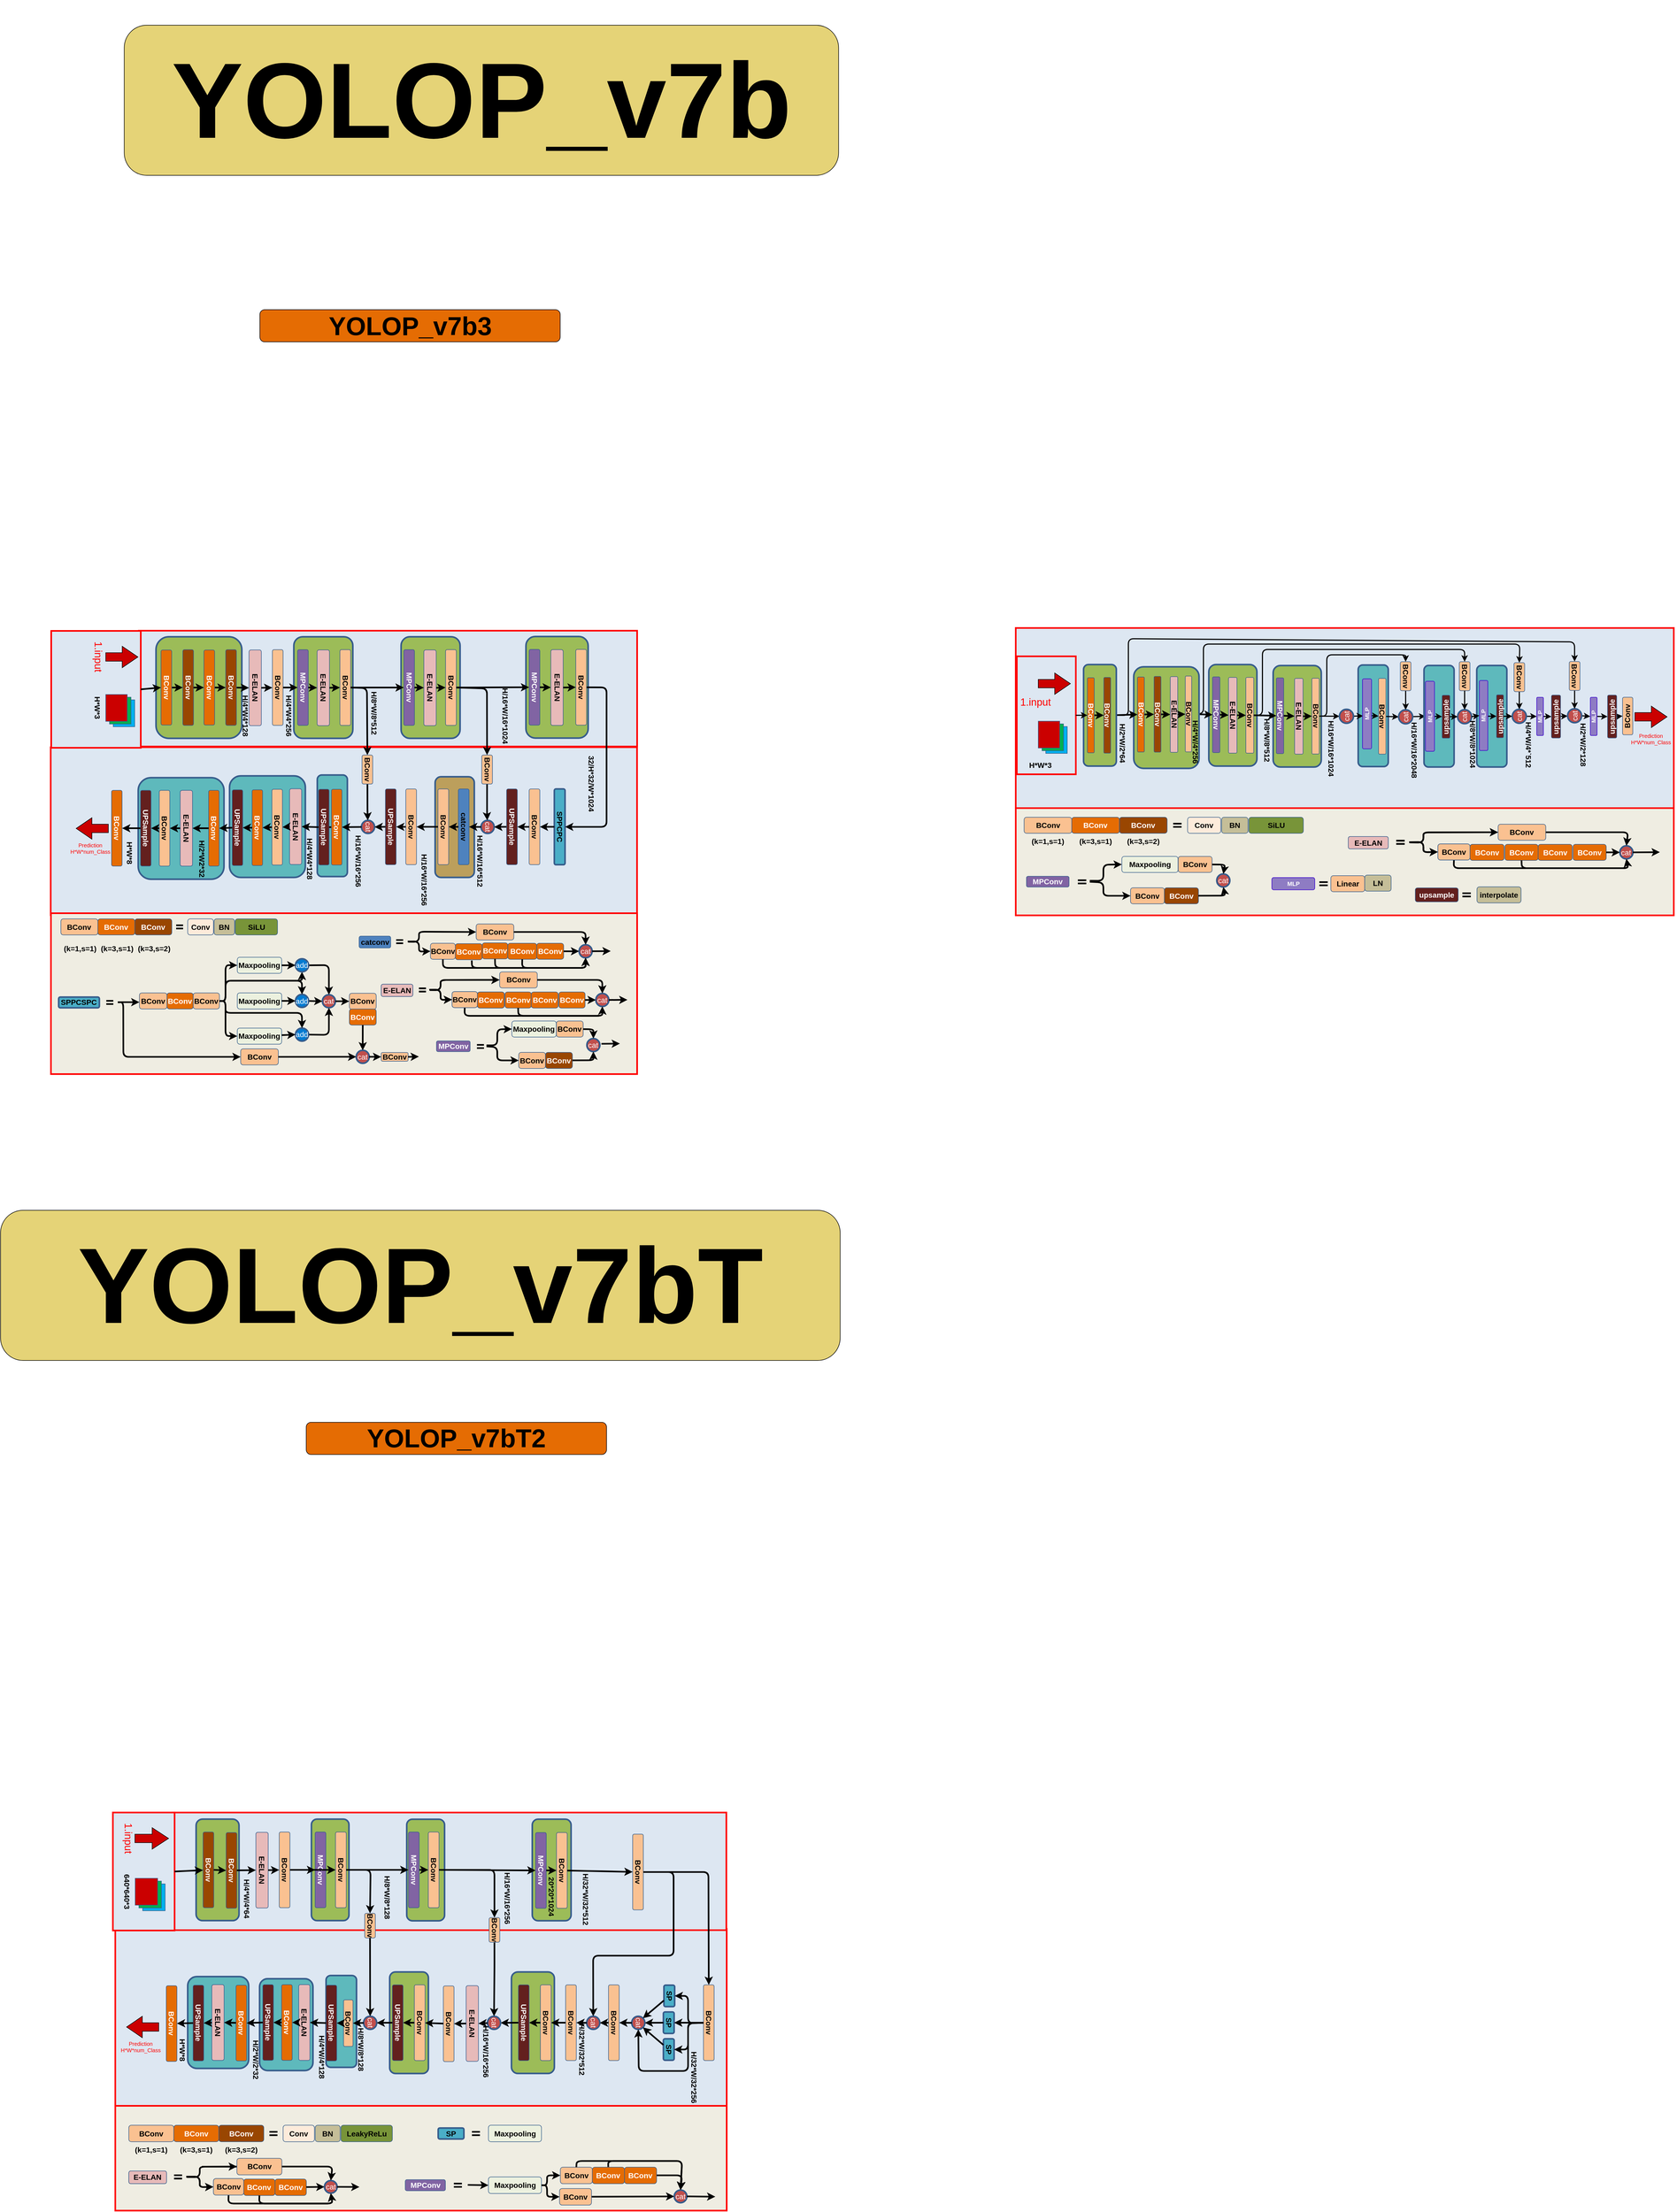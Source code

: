 <mxfile>
    <diagram id="WkRUEsFX7nxYw7lZZ5a8" name="v7b">
        <mxGraphModel dx="3080" dy="2183" grid="1" gridSize="10" guides="1" tooltips="1" connect="1" arrows="1" fold="1" page="1" pageScale="1" pageWidth="1169" pageHeight="827" math="0" shadow="0">
            <root>
                <mxCell id="MYGUcuiNx6CCh1mVUeSp-0"/>
                <mxCell id="MYGUcuiNx6CCh1mVUeSp-1" parent="MYGUcuiNx6CCh1mVUeSp-0"/>
                <mxCell id="-eHSSWAzb29ktGU-b_Rh-0" value="" style="rounded=0;whiteSpace=wrap;html=1;strokeColor=#FF0000;fillColor=#DDE7F2;strokeWidth=3;" parent="MYGUcuiNx6CCh1mVUeSp-1" vertex="1">
                    <mxGeometry x="2813" y="414.07" width="1227" height="335.93" as="geometry"/>
                </mxCell>
                <mxCell id="q4AucljXdeFwmhWpGj8X-2" value="" style="rounded=1;whiteSpace=wrap;html=1;labelBackgroundColor=none;fontSize=10;fontColor=#CC0000;strokeColor=#375D8C;strokeWidth=3;fillColor=#5EB9BC;rotation=90;" parent="MYGUcuiNx6CCh1mVUeSp-1" vertex="1">
                    <mxGeometry x="3384.9" y="549.795" width="189.37" height="56.08" as="geometry"/>
                </mxCell>
                <mxCell id="CIZ-qJ62xb48hRiB8aQa-660" value="&lt;h1&gt;&lt;b&gt;&lt;font color=&quot;#000000&quot; style=&quot;font-size: 200px&quot;&gt;YOLOP_v7b&lt;/font&gt;&lt;/b&gt;&lt;/h1&gt;" style="rounded=1;whiteSpace=wrap;html=1;fillColor=#E5D377;fontSize=50;fontStyle=0" parent="MYGUcuiNx6CCh1mVUeSp-1" vertex="1">
                    <mxGeometry x="1150.65" y="-710" width="1332.03" height="280" as="geometry"/>
                </mxCell>
                <mxCell id="CIZ-qJ62xb48hRiB8aQa-809" value="&lt;h1&gt;&lt;b&gt;&lt;font style=&quot;font-size: 48px&quot; color=&quot;#000000&quot;&gt;YOLOP_v7b3&lt;/font&gt;&lt;/b&gt;&lt;/h1&gt;" style="rounded=1;whiteSpace=wrap;html=1;fillColor=#E56C03;fontSize=19;fontStyle=0" parent="MYGUcuiNx6CCh1mVUeSp-1" vertex="1">
                    <mxGeometry x="1403.57" y="-179.5" width="560" height="60" as="geometry"/>
                </mxCell>
                <mxCell id="rgFefQV460fgAryhMeOy-245" value="&lt;h1&gt;&lt;b&gt;&lt;font color=&quot;#000000&quot; style=&quot;font-size: 200px&quot;&gt;YOLOP_v7bT&lt;/font&gt;&lt;/b&gt;&lt;/h1&gt;" style="rounded=1;whiteSpace=wrap;html=1;fillColor=#E5D377;fontSize=50;fontStyle=0" parent="MYGUcuiNx6CCh1mVUeSp-1" vertex="1">
                    <mxGeometry x="920" y="1500" width="1565.63" height="280" as="geometry"/>
                </mxCell>
                <mxCell id="rgFefQV460fgAryhMeOy-440" value="&lt;h1&gt;&lt;b&gt;&lt;font color=&quot;#000000&quot; style=&quot;font-size: 48px&quot;&gt;YOLOP_v7bT2&lt;/font&gt;&lt;/b&gt;&lt;/h1&gt;" style="rounded=1;whiteSpace=wrap;html=1;fillColor=#E56C03;fontSize=19;fontStyle=0" parent="MYGUcuiNx6CCh1mVUeSp-1" vertex="1">
                    <mxGeometry x="1490" y="1895.38" width="560" height="60" as="geometry"/>
                </mxCell>
                <mxCell id="rgFefQV460fgAryhMeOy-441" value="" style="group" parent="MYGUcuiNx6CCh1mVUeSp-1" vertex="1" connectable="0">
                    <mxGeometry x="1134" y="3170" width="1140" height="195.38" as="geometry"/>
                </mxCell>
                <mxCell id="rgFefQV460fgAryhMeOy-442" value="" style="rounded=0;whiteSpace=wrap;html=1;strokeColor=#FF0000;fillColor=#EFEDE2;strokeWidth=3;" parent="rgFefQV460fgAryhMeOy-441" vertex="1">
                    <mxGeometry width="1140" height="195.38" as="geometry"/>
                </mxCell>
                <mxCell id="rgFefQV460fgAryhMeOy-443" value="&lt;b&gt;BConv&lt;/b&gt;" style="rounded=1;whiteSpace=wrap;html=1;labelBackgroundColor=none;fontSize=14;fontColor=#000000;strokeColor=#355D8B;fillColor=#FAC191;" parent="rgFefQV460fgAryhMeOy-441" vertex="1">
                    <mxGeometry x="25.174" y="36.186" width="83.912" height="30.849" as="geometry"/>
                </mxCell>
                <mxCell id="rgFefQV460fgAryhMeOy-444" value="&lt;font color=&quot;#ffffff&quot;&gt;&lt;b&gt;BConv&lt;/b&gt;&lt;/font&gt;" style="rounded=1;whiteSpace=wrap;html=1;labelBackgroundColor=none;fontSize=14;fontColor=#000000;strokeColor=#355D8B;fillColor=#E56C03;" parent="rgFefQV460fgAryhMeOy-441" vertex="1">
                    <mxGeometry x="109.085" y="36.186" width="83.912" height="30.849" as="geometry"/>
                </mxCell>
                <mxCell id="rgFefQV460fgAryhMeOy-445" value="&lt;font color=&quot;#ffffff&quot;&gt;&lt;b&gt;BConv&lt;/b&gt;&lt;/font&gt;" style="rounded=1;whiteSpace=wrap;html=1;labelBackgroundColor=none;fontSize=14;fontColor=#000000;strokeColor=#355D8B;fillColor=#994601;" parent="rgFefQV460fgAryhMeOy-441" vertex="1">
                    <mxGeometry x="192.997" y="36.186" width="83.912" height="30.849" as="geometry"/>
                </mxCell>
                <mxCell id="rgFefQV460fgAryhMeOy-446" value="" style="shape=partialRectangle;whiteSpace=wrap;html=1;left=0;right=0;fillColor=none;labelBackgroundColor=none;fontSize=11;fontColor=#FFFFFF;strokeColor=#000000;strokeWidth=3;" parent="rgFefQV460fgAryhMeOy-441" vertex="1">
                    <mxGeometry x="288.896" y="48.526" width="11.987" height="6.17" as="geometry"/>
                </mxCell>
                <mxCell id="rgFefQV460fgAryhMeOy-447" value="&lt;b&gt;Conv&lt;/b&gt;" style="rounded=1;whiteSpace=wrap;html=1;labelBackgroundColor=none;fontSize=14;fontColor=#000000;strokeColor=#355D8B;fillColor=#FDEBDB;" parent="rgFefQV460fgAryhMeOy-441" vertex="1">
                    <mxGeometry x="312.871" y="36.186" width="58.438" height="30.849" as="geometry"/>
                </mxCell>
                <mxCell id="rgFefQV460fgAryhMeOy-448" value="&lt;b&gt;BN&lt;/b&gt;" style="rounded=1;whiteSpace=wrap;html=1;labelBackgroundColor=none;fontSize=14;fontColor=#000000;strokeColor=#355D8B;fillColor=#C5BE98;" parent="rgFefQV460fgAryhMeOy-441" vertex="1">
                    <mxGeometry x="372.808" y="36.186" width="46.451" height="30.849" as="geometry"/>
                </mxCell>
                <mxCell id="rgFefQV460fgAryhMeOy-449" value="&lt;b&gt;LeakyReLu&lt;/b&gt;" style="rounded=1;whiteSpace=wrap;html=1;labelBackgroundColor=none;fontSize=14;fontColor=#000000;strokeColor=#355D8B;fillColor=#789439;" parent="rgFefQV460fgAryhMeOy-441" vertex="1">
                    <mxGeometry x="420.757" y="36.186" width="95.899" height="30.849" as="geometry"/>
                </mxCell>
                <mxCell id="rgFefQV460fgAryhMeOy-450" value="&lt;b&gt;(k=3,s=2)&lt;/b&gt;" style="text;html=1;strokeColor=none;fillColor=none;align=center;verticalAlign=middle;whiteSpace=wrap;rounded=0;labelBackgroundColor=none;fontSize=14;fontColor=#000000;" parent="rgFefQV460fgAryhMeOy-441" vertex="1">
                    <mxGeometry x="198.991" y="67.036" width="71.924" height="30.849" as="geometry"/>
                </mxCell>
                <mxCell id="rgFefQV460fgAryhMeOy-451" value="&lt;b&gt;(k=3,s=1)&lt;/b&gt;" style="text;html=1;strokeColor=none;fillColor=none;align=center;verticalAlign=middle;whiteSpace=wrap;rounded=0;labelBackgroundColor=none;fontSize=14;fontColor=#000000;" parent="rgFefQV460fgAryhMeOy-441" vertex="1">
                    <mxGeometry x="115.079" y="67.036" width="71.924" height="30.849" as="geometry"/>
                </mxCell>
                <mxCell id="rgFefQV460fgAryhMeOy-452" value="&lt;b&gt;(k=1,s=1)&lt;/b&gt;" style="text;html=1;strokeColor=none;fillColor=none;align=center;verticalAlign=middle;whiteSpace=wrap;rounded=0;labelBackgroundColor=none;fontSize=14;fontColor=#000000;" parent="rgFefQV460fgAryhMeOy-441" vertex="1">
                    <mxGeometry x="31.167" y="67.036" width="71.924" height="30.849" as="geometry"/>
                </mxCell>
                <mxCell id="rgFefQV460fgAryhMeOy-453" value="&lt;span style=&quot;font-size: 14px&quot;&gt;E-ELAN&lt;/span&gt;" style="rounded=1;whiteSpace=wrap;html=1;labelBackgroundColor=none;fontSize=11;fontColor=#000000;strokeColor=#375D8C;strokeWidth=1;fillColor=#E7BAB9;fontStyle=1" parent="rgFefQV460fgAryhMeOy-441" vertex="1">
                    <mxGeometry x="25.174" y="121.537" width="70.426" height="23.651" as="geometry"/>
                </mxCell>
                <mxCell id="rgFefQV460fgAryhMeOy-454" value="" style="shape=partialRectangle;whiteSpace=wrap;html=1;left=0;right=0;fillColor=none;labelBackgroundColor=none;fontSize=11;fontColor=#FFFFFF;strokeColor=#000000;strokeWidth=3;" parent="rgFefQV460fgAryhMeOy-441" vertex="1">
                    <mxGeometry x="111.015" y="129.506" width="11.987" height="6.17" as="geometry"/>
                </mxCell>
                <mxCell id="rgFefQV460fgAryhMeOy-455" value="&lt;b&gt;BConv&lt;/b&gt;" style="rounded=1;whiteSpace=wrap;html=1;labelBackgroundColor=none;fontSize=14;fontColor=#000000;strokeColor=#355D8B;fillColor=#FAC191;" parent="rgFefQV460fgAryhMeOy-441" vertex="1">
                    <mxGeometry x="182.939" y="135.676" width="56.509" height="30.849" as="geometry"/>
                </mxCell>
                <mxCell id="rgFefQV460fgAryhMeOy-456" style="edgeStyle=none;html=1;exitX=0.5;exitY=1;exitDx=0;exitDy=0;entryX=0.5;entryY=1;entryDx=0;entryDy=0;fontSize=10;fontColor=#FFFFFF;strokeColor=#000000;strokeWidth=3;" parent="rgFefQV460fgAryhMeOy-441" source="rgFefQV460fgAryhMeOy-455" target="rgFefQV460fgAryhMeOy-459" edge="1">
                    <mxGeometry relative="1" as="geometry">
                        <Array as="points">
                            <mxPoint x="210.678" y="182.207"/>
                            <mxPoint x="404.874" y="182.207"/>
                        </Array>
                    </mxGeometry>
                </mxCell>
                <mxCell id="rgFefQV460fgAryhMeOy-457" value="&lt;font color=&quot;#ffffff&quot;&gt;&lt;b&gt;BConv&lt;/b&gt;&lt;/font&gt;" style="rounded=1;whiteSpace=wrap;html=1;labelBackgroundColor=none;fontSize=14;fontColor=#000000;strokeColor=#355D8B;fillColor=#E56C03;" parent="rgFefQV460fgAryhMeOy-441" vertex="1">
                    <mxGeometry x="239.448" y="136.447" width="58.438" height="30.849" as="geometry"/>
                </mxCell>
                <mxCell id="rgFefQV460fgAryhMeOy-458" value="&lt;font color=&quot;#ffffff&quot;&gt;&lt;b&gt;BConv&lt;/b&gt;&lt;/font&gt;" style="rounded=1;whiteSpace=wrap;html=1;labelBackgroundColor=none;fontSize=14;fontColor=#000000;strokeColor=#355D8B;fillColor=#E56C03;" parent="rgFefQV460fgAryhMeOy-441" vertex="1">
                    <mxGeometry x="297.826" y="136.447" width="58.438" height="30.849" as="geometry"/>
                </mxCell>
                <mxCell id="rgFefQV460fgAryhMeOy-459" value="&lt;font color=&quot;#ffffff&quot; style=&quot;&quot;&gt;cat&lt;/font&gt;" style="ellipse;whiteSpace=wrap;html=1;aspect=fixed;labelBackgroundColor=none;fontSize=14;fontColor=#000000;strokeColor=#375D8C;strokeWidth=3;fillColor=#C14F4C;align=center;verticalAlign=middle;" parent="rgFefQV460fgAryhMeOy-441" vertex="1">
                    <mxGeometry x="390.039" y="139.337" width="23.554" height="23.554" as="geometry"/>
                </mxCell>
                <mxCell id="rgFefQV460fgAryhMeOy-460" style="edgeStyle=none;html=1;exitX=0.5;exitY=1;exitDx=0;exitDy=0;entryX=0.5;entryY=1;entryDx=0;entryDy=0;fontSize=10;fontColor=#FFFFFF;strokeColor=#000000;strokeWidth=3;" parent="rgFefQV460fgAryhMeOy-441" source="rgFefQV460fgAryhMeOy-457" target="rgFefQV460fgAryhMeOy-459" edge="1">
                    <mxGeometry relative="1" as="geometry">
                        <Array as="points">
                            <mxPoint x="268.218" y="182.207"/>
                            <mxPoint x="404.874" y="182.207"/>
                        </Array>
                    </mxGeometry>
                </mxCell>
                <mxCell id="rgFefQV460fgAryhMeOy-461" style="edgeStyle=none;html=1;entryX=0;entryY=0.5;entryDx=0;entryDy=0;fontSize=10;fontColor=#FFFFFF;strokeColor=#000000;strokeWidth=3;" parent="rgFefQV460fgAryhMeOy-441" source="rgFefQV460fgAryhMeOy-458" target="rgFefQV460fgAryhMeOy-459" edge="1">
                    <mxGeometry relative="1" as="geometry"/>
                </mxCell>
                <mxCell id="rgFefQV460fgAryhMeOy-462" style="edgeStyle=none;html=1;entryX=0;entryY=0.5;entryDx=0;entryDy=0;fontSize=10;fontColor=#FFFFFF;strokeColor=#000000;strokeWidth=3;" parent="rgFefQV460fgAryhMeOy-441" target="rgFefQV460fgAryhMeOy-470" edge="1">
                    <mxGeometry relative="1" as="geometry">
                        <mxPoint x="133.491" y="132.829" as="sourcePoint"/>
                        <mxPoint x="342.521" y="158.813" as="targetPoint"/>
                        <Array as="points">
                            <mxPoint x="157.466" y="133.105"/>
                            <mxPoint x="157.466" y="113.567"/>
                        </Array>
                    </mxGeometry>
                </mxCell>
                <mxCell id="rgFefQV460fgAryhMeOy-463" style="edgeStyle=none;html=1;entryX=0;entryY=0.5;entryDx=0;entryDy=0;fontSize=10;fontColor=#FFFFFF;strokeColor=#000000;strokeWidth=3;" parent="rgFefQV460fgAryhMeOy-441" target="rgFefQV460fgAryhMeOy-455" edge="1">
                    <mxGeometry relative="1" as="geometry">
                        <mxPoint x="132.365" y="132.293" as="sourcePoint"/>
                        <mxPoint x="158.959" y="132.293" as="targetPoint"/>
                        <Array as="points">
                            <mxPoint x="157.466" y="132.077"/>
                            <mxPoint x="157.466" y="151.615"/>
                        </Array>
                    </mxGeometry>
                </mxCell>
                <mxCell id="rgFefQV460fgAryhMeOy-464" style="edgeStyle=none;html=1;fontSize=10;fontColor=#FFFFFF;strokeColor=#000000;strokeWidth=3;exitX=1;exitY=0.5;exitDx=0;exitDy=0;" parent="rgFefQV460fgAryhMeOy-441" source="rgFefQV460fgAryhMeOy-459" edge="1">
                    <mxGeometry relative="1" as="geometry">
                        <mxPoint x="551.108" y="151.522" as="sourcePoint"/>
                        <mxPoint x="455.221" y="151.358" as="targetPoint"/>
                    </mxGeometry>
                </mxCell>
                <mxCell id="rgFefQV460fgAryhMeOy-465" value="&lt;span style=&quot;font-size: 14px&quot;&gt;E-ELAN&lt;/span&gt;" style="rounded=1;whiteSpace=wrap;html=1;labelBackgroundColor=none;fontSize=11;fontColor=#000000;strokeColor=#375D8C;strokeWidth=1;fillColor=#E7BAB9;fontStyle=1" parent="rgFefQV460fgAryhMeOy-441" vertex="1">
                    <mxGeometry x="25.174" y="121.537" width="70.426" height="23.651" as="geometry"/>
                </mxCell>
                <mxCell id="rgFefQV460fgAryhMeOy-466" value="" style="shape=partialRectangle;whiteSpace=wrap;html=1;left=0;right=0;fillColor=none;labelBackgroundColor=none;fontSize=11;fontColor=#FFFFFF;strokeColor=#000000;strokeWidth=3;" parent="rgFefQV460fgAryhMeOy-441" vertex="1">
                    <mxGeometry x="111.015" y="129.506" width="11.987" height="6.17" as="geometry"/>
                </mxCell>
                <mxCell id="rgFefQV460fgAryhMeOy-467" style="edgeStyle=none;html=1;entryX=0;entryY=0.5;entryDx=0;entryDy=0;fontSize=10;fontColor=#FFFFFF;strokeColor=#000000;strokeWidth=3;" parent="rgFefQV460fgAryhMeOy-441" target="rgFefQV460fgAryhMeOy-469" edge="1">
                    <mxGeometry relative="1" as="geometry">
                        <mxPoint x="132.365" y="132.293" as="sourcePoint"/>
                        <mxPoint x="158.959" y="132.293" as="targetPoint"/>
                        <Array as="points">
                            <mxPoint x="157.466" y="132.077"/>
                            <mxPoint x="157.466" y="151.615"/>
                        </Array>
                    </mxGeometry>
                </mxCell>
                <mxCell id="rgFefQV460fgAryhMeOy-468" style="edgeStyle=none;html=1;entryX=0;entryY=0.5;entryDx=0;entryDy=0;fontSize=10;fontColor=#FFFFFF;strokeColor=#000000;strokeWidth=3;startArrow=none;" parent="rgFefQV460fgAryhMeOy-441" source="rgFefQV460fgAryhMeOy-470" edge="1">
                    <mxGeometry relative="1" as="geometry">
                        <mxPoint x="133.491" y="132.829" as="sourcePoint"/>
                        <mxPoint x="288.896" y="113.31" as="targetPoint"/>
                        <Array as="points">
                            <mxPoint x="157.466" y="113.567"/>
                        </Array>
                    </mxGeometry>
                </mxCell>
                <mxCell id="rgFefQV460fgAryhMeOy-469" value="&lt;b&gt;BConv&lt;/b&gt;" style="rounded=1;whiteSpace=wrap;html=1;labelBackgroundColor=none;fontSize=14;fontColor=#000000;strokeColor=#355D8B;fillColor=#FAC191;" parent="rgFefQV460fgAryhMeOy-441" vertex="1">
                    <mxGeometry x="182.939" y="135.676" width="56.509" height="30.849" as="geometry"/>
                </mxCell>
                <mxCell id="rgFefQV460fgAryhMeOy-470" value="&lt;b&gt;BConv&lt;/b&gt;" style="rounded=1;whiteSpace=wrap;html=1;labelBackgroundColor=none;fontSize=14;fontColor=#000000;strokeColor=#355D8B;fillColor=#FAC191;" parent="rgFefQV460fgAryhMeOy-441" vertex="1">
                    <mxGeometry x="226.717" y="97.885" width="83.912" height="30.849" as="geometry"/>
                </mxCell>
                <mxCell id="rgFefQV460fgAryhMeOy-471" style="edgeStyle=none;html=1;entryX=0.5;entryY=0;entryDx=0;entryDy=0;fontSize=10;fontColor=#FFFFFF;strokeColor=#000000;strokeWidth=3;" parent="rgFefQV460fgAryhMeOy-441" source="rgFefQV460fgAryhMeOy-470" target="rgFefQV460fgAryhMeOy-459" edge="1">
                    <mxGeometry relative="1" as="geometry">
                        <Array as="points">
                            <mxPoint x="404.874" y="113.31"/>
                        </Array>
                    </mxGeometry>
                </mxCell>
                <mxCell id="rgFefQV460fgAryhMeOy-472" value="&lt;b&gt;BConv&lt;/b&gt;" style="rounded=1;whiteSpace=wrap;html=1;labelBackgroundColor=none;fontSize=14;fontColor=#000000;strokeColor=#355D8B;fillColor=#FAC191;container=0;" parent="rgFefQV460fgAryhMeOy-441" vertex="1">
                    <mxGeometry x="829.826" y="114.338" width="59.637" height="30.849" as="geometry"/>
                </mxCell>
                <mxCell id="rgFefQV460fgAryhMeOy-473" style="edgeStyle=none;html=1;entryX=0;entryY=0.5;entryDx=0;entryDy=0;strokeColor=#000000;strokeWidth=3;" parent="rgFefQV460fgAryhMeOy-441" source="rgFefQV460fgAryhMeOy-474" target="rgFefQV460fgAryhMeOy-472" edge="1">
                    <mxGeometry relative="1" as="geometry">
                        <Array as="points">
                            <mxPoint x="805.097" y="148.077"/>
                            <mxPoint x="805.097" y="129.568"/>
                        </Array>
                    </mxGeometry>
                </mxCell>
                <mxCell id="rgFefQV460fgAryhMeOy-474" value="&lt;b&gt;Maxpooling&lt;/b&gt;" style="rounded=1;whiteSpace=wrap;html=1;labelBackgroundColor=none;fontSize=14;fontColor=#000000;strokeColor=#355D8B;fillColor=#ECF1DF;container=0;" parent="rgFefQV460fgAryhMeOy-441" vertex="1">
                    <mxGeometry x="695.748" y="132.653" width="98.86" height="30.849" as="geometry"/>
                </mxCell>
                <mxCell id="rgFefQV460fgAryhMeOy-475" value="&lt;font color=&quot;#ffffff&quot; style=&quot;&quot;&gt;cat&lt;/font&gt;" style="ellipse;whiteSpace=wrap;html=1;aspect=fixed;labelBackgroundColor=none;fontSize=14;fontColor=#000000;strokeColor=#375D8C;strokeWidth=3;fillColor=#C14F4C;align=center;verticalAlign=middle;container=0;" parent="rgFefQV460fgAryhMeOy-441" vertex="1">
                    <mxGeometry x="1042.213" y="157.137" width="23.554" height="23.554" as="geometry"/>
                </mxCell>
                <mxCell id="rgFefQV460fgAryhMeOy-476" style="edgeStyle=none;html=1;exitX=0.5;exitY=0;exitDx=0;exitDy=0;entryX=0.5;entryY=0;entryDx=0;entryDy=0;strokeColor=#000000;strokeWidth=3;" parent="rgFefQV460fgAryhMeOy-441" source="rgFefQV460fgAryhMeOy-472" target="rgFefQV460fgAryhMeOy-475" edge="1">
                    <mxGeometry relative="1" as="geometry">
                        <Array as="points">
                            <mxPoint x="860.238" y="102.832"/>
                            <mxPoint x="1056.832" y="102.832"/>
                        </Array>
                    </mxGeometry>
                </mxCell>
                <mxCell id="rgFefQV460fgAryhMeOy-477" value="&lt;b&gt;&lt;font color=&quot;#ffffff&quot;&gt;MPConv&lt;/font&gt;&lt;/b&gt;" style="rounded=1;whiteSpace=wrap;html=1;labelBackgroundColor=none;fontSize=14;fontColor=#000000;strokeColor=#355D8B;fillColor=#8164A3;container=0;" parent="rgFefQV460fgAryhMeOy-441" vertex="1">
                    <mxGeometry x="540.631" y="137.794" width="74.921" height="20.566" as="geometry"/>
                </mxCell>
                <mxCell id="rgFefQV460fgAryhMeOy-478" value="" style="shape=partialRectangle;whiteSpace=wrap;html=1;left=0;right=0;fillColor=none;labelBackgroundColor=none;fontSize=11;fontColor=#FFFFFF;strokeColor=#000000;strokeWidth=3;container=0;" parent="rgFefQV460fgAryhMeOy-441" vertex="1">
                    <mxGeometry x="632.778" y="144.993" width="11.987" height="6.17" as="geometry"/>
                </mxCell>
                <mxCell id="rgFefQV460fgAryhMeOy-479" style="edgeStyle=none;html=1;entryX=0.5;entryY=0;entryDx=0;entryDy=0;strokeColor=#000000;strokeWidth=3;" parent="rgFefQV460fgAryhMeOy-441" source="rgFefQV460fgAryhMeOy-480" target="rgFefQV460fgAryhMeOy-475" edge="1">
                    <mxGeometry relative="1" as="geometry">
                        <Array as="points">
                            <mxPoint x="1056.832" y="129.568"/>
                        </Array>
                    </mxGeometry>
                </mxCell>
                <mxCell id="rgFefQV460fgAryhMeOy-480" value="&lt;font color=&quot;#ffffff&quot;&gt;&lt;b&gt;BConv&lt;/b&gt;&lt;/font&gt;" style="rounded=1;whiteSpace=wrap;html=1;labelBackgroundColor=none;fontSize=14;fontColor=#000000;strokeColor=#355D8B;fillColor=#E56C03;container=0;" parent="rgFefQV460fgAryhMeOy-441" vertex="1">
                    <mxGeometry x="949.401" y="114.338" width="59.937" height="30.849" as="geometry"/>
                </mxCell>
                <mxCell id="rgFefQV460fgAryhMeOy-481" style="edgeStyle=none;html=1;entryX=0;entryY=0.5;entryDx=0;entryDy=0;strokeColor=#000000;strokeWidth=3;" parent="rgFefQV460fgAryhMeOy-441" source="rgFefQV460fgAryhMeOy-482" target="rgFefQV460fgAryhMeOy-475" edge="1">
                    <mxGeometry relative="1" as="geometry"/>
                </mxCell>
                <mxCell id="rgFefQV460fgAryhMeOy-482" value="&lt;b&gt;BConv&lt;/b&gt;" style="rounded=1;whiteSpace=wrap;html=1;labelBackgroundColor=none;fontSize=14;fontColor=#000000;strokeColor=#355D8B;fillColor=#FAC191;container=0;" parent="rgFefQV460fgAryhMeOy-441" vertex="1">
                    <mxGeometry x="828.328" y="154.247" width="59.637" height="30.849" as="geometry"/>
                </mxCell>
                <mxCell id="rgFefQV460fgAryhMeOy-483" style="edgeStyle=none;html=1;entryX=0;entryY=0.5;entryDx=0;entryDy=0;strokeColor=#000000;strokeWidth=3;exitX=1;exitY=0.5;exitDx=0;exitDy=0;" parent="rgFefQV460fgAryhMeOy-441" source="rgFefQV460fgAryhMeOy-474" target="rgFefQV460fgAryhMeOy-482" edge="1">
                    <mxGeometry relative="1" as="geometry">
                        <Array as="points">
                            <mxPoint x="805.097" y="148.077"/>
                            <mxPoint x="805.097" y="169.672"/>
                        </Array>
                    </mxGeometry>
                </mxCell>
                <mxCell id="rgFefQV460fgAryhMeOy-484" style="edgeStyle=none;html=1;entryX=0.5;entryY=0;entryDx=0;entryDy=0;strokeColor=#000000;strokeWidth=3;" parent="rgFefQV460fgAryhMeOy-441" source="rgFefQV460fgAryhMeOy-485" target="rgFefQV460fgAryhMeOy-475" edge="1">
                    <mxGeometry relative="1" as="geometry">
                        <Array as="points">
                            <mxPoint x="918.977" y="102.832"/>
                            <mxPoint x="1056.832" y="102.832"/>
                        </Array>
                    </mxGeometry>
                </mxCell>
                <mxCell id="rgFefQV460fgAryhMeOy-485" value="&lt;font color=&quot;#ffffff&quot;&gt;&lt;b&gt;BConv&lt;/b&gt;&lt;/font&gt;" style="rounded=1;whiteSpace=wrap;html=1;labelBackgroundColor=none;fontSize=14;fontColor=#000000;strokeColor=#355D8B;fillColor=#E56C03;container=0;" parent="rgFefQV460fgAryhMeOy-441" vertex="1">
                    <mxGeometry x="889.464" y="114.338" width="59.937" height="30.849" as="geometry"/>
                </mxCell>
                <mxCell id="rgFefQV460fgAryhMeOy-486" style="edgeStyle=none;html=1;entryX=0;entryY=0.5;entryDx=0;entryDy=0;strokeColor=#000000;strokeWidth=3;" parent="rgFefQV460fgAryhMeOy-441" target="rgFefQV460fgAryhMeOy-474" edge="1">
                    <mxGeometry relative="1" as="geometry">
                        <mxPoint x="657.244" y="147.45" as="sourcePoint"/>
                        <mxPoint x="687.374" y="147.45" as="targetPoint"/>
                    </mxGeometry>
                </mxCell>
                <mxCell id="rgFefQV460fgAryhMeOy-487" style="edgeStyle=none;html=1;entryX=0;entryY=0.5;entryDx=0;entryDy=0;fontSize=10;fontColor=#FFFFFF;strokeColor=#000000;strokeWidth=3;exitX=1;exitY=0.5;exitDx=0;exitDy=0;" parent="rgFefQV460fgAryhMeOy-441" source="rgFefQV460fgAryhMeOy-475" edge="1">
                    <mxGeometry relative="1" as="geometry">
                        <mxPoint x="1077.624" y="169.775" as="sourcePoint"/>
                        <mxPoint x="1118.752" y="169.425" as="targetPoint"/>
                    </mxGeometry>
                </mxCell>
                <mxCell id="rgFefQV460fgAryhMeOy-488" value="&lt;font style=&quot;font-size: 14px&quot;&gt;&lt;b&gt;SP&lt;/b&gt;&lt;/font&gt;" style="rounded=1;whiteSpace=wrap;html=1;labelBackgroundColor=none;fontSize=11;fontColor=#000000;strokeColor=#375D8C;strokeWidth=3;fillColor=#4AAEC7;" parent="rgFefQV460fgAryhMeOy-441" vertex="1">
                    <mxGeometry x="602.054" y="41.328" width="47.95" height="20.566" as="geometry"/>
                </mxCell>
                <mxCell id="rgFefQV460fgAryhMeOy-489" value="&lt;b&gt;Maxpooling&lt;/b&gt;" style="rounded=1;whiteSpace=wrap;html=1;labelBackgroundColor=none;fontSize=14;fontColor=#000000;strokeColor=#355D8B;fillColor=#ECF1DF;container=0;" parent="rgFefQV460fgAryhMeOy-441" vertex="1">
                    <mxGeometry x="695.748" y="36.186" width="98.86" height="30.849" as="geometry"/>
                </mxCell>
                <mxCell id="rgFefQV460fgAryhMeOy-490" value="" style="shape=partialRectangle;whiteSpace=wrap;html=1;left=0;right=0;fillColor=none;labelBackgroundColor=none;fontSize=11;fontColor=#FFFFFF;strokeColor=#000000;strokeWidth=3;container=0;" parent="rgFefQV460fgAryhMeOy-441" vertex="1">
                    <mxGeometry x="666.498" y="48.526" width="11.987" height="6.17" as="geometry"/>
                </mxCell>
                <mxCell id="-eHSSWAzb29ktGU-b_Rh-1" value="" style="group;rotation=90;" parent="MYGUcuiNx6CCh1mVUeSp-1" vertex="1" connectable="0">
                    <mxGeometry x="2760" y="521.92" width="220" height="110" as="geometry"/>
                </mxCell>
                <mxCell id="-eHSSWAzb29ktGU-b_Rh-2" value="" style="rounded=0;whiteSpace=wrap;html=1;strokeColor=#FF0000;fillColor=#DDE7F2;strokeWidth=3;rotation=90;" parent="-eHSSWAzb29ktGU-b_Rh-1" vertex="1">
                    <mxGeometry width="220" height="110" as="geometry"/>
                </mxCell>
                <mxCell id="-eHSSWAzb29ktGU-b_Rh-3" value="&lt;div style=&quot;text-align: justify ; line-height: 1&quot;&gt;&lt;br&gt;&lt;/div&gt;" style="shape=singleArrow;direction=north;whiteSpace=wrap;html=1;strokeColor=#000000;fillColor=#CB0000;rotation=90;arrowWidth=0.394;arrowSize=0.489;" parent="-eHSSWAzb29ktGU-b_Rh-1" vertex="1">
                    <mxGeometry x="105" y="-34" width="40" height="60" as="geometry"/>
                </mxCell>
                <mxCell id="-eHSSWAzb29ktGU-b_Rh-4" value="&lt;font color=&quot;#ff0000&quot; style=&quot;font-size: 19px;&quot;&gt;1.input&lt;/font&gt;" style="text;html=1;strokeColor=none;fillColor=none;align=center;verticalAlign=middle;whiteSpace=wrap;rounded=0;labelBackgroundColor=none;fontColor=none;fontSize=19;rotation=0;" parent="-eHSSWAzb29ktGU-b_Rh-1" vertex="1">
                    <mxGeometry x="60" y="16.25" width="60" height="30" as="geometry"/>
                </mxCell>
                <mxCell id="-eHSSWAzb29ktGU-b_Rh-5" value="" style="rounded=0;whiteSpace=wrap;html=1;labelBackgroundColor=none;fontSize=19;fontColor=#FF0000;strokeColor=#355D8B;fillColor=#00B1F0;rotation=90;" parent="-eHSSWAzb29ktGU-b_Rh-1" vertex="1">
                    <mxGeometry x="104" y="81" width="50" height="40" as="geometry"/>
                </mxCell>
                <mxCell id="-eHSSWAzb29ktGU-b_Rh-6" value="" style="rounded=0;whiteSpace=wrap;html=1;labelBackgroundColor=none;fontSize=19;fontColor=#FF0000;strokeColor=#355D8B;fillColor=#00B14F;rotation=90;" parent="-eHSSWAzb29ktGU-b_Rh-1" vertex="1">
                    <mxGeometry x="97" y="76" width="50" height="40" as="geometry"/>
                </mxCell>
                <mxCell id="-eHSSWAzb29ktGU-b_Rh-7" value="" style="rounded=0;whiteSpace=wrap;html=1;labelBackgroundColor=none;fontSize=19;fontColor=#FF0000;strokeColor=#355D8B;fillColor=#CB0000;rotation=90;" parent="-eHSSWAzb29ktGU-b_Rh-1" vertex="1">
                    <mxGeometry x="90" y="71" width="50" height="40" as="geometry"/>
                </mxCell>
                <mxCell id="-eHSSWAzb29ktGU-b_Rh-8" value="&lt;font color=&quot;#000000&quot; style=&quot;font-size: 14px&quot;&gt;H*W*3&lt;/font&gt;" style="text;html=1;strokeColor=none;fillColor=none;align=center;verticalAlign=middle;whiteSpace=wrap;rounded=0;labelBackgroundColor=none;fontSize=19;fontColor=#FF0000;fontStyle=1;rotation=0;" parent="-eHSSWAzb29ktGU-b_Rh-1" vertex="1">
                    <mxGeometry x="69.37" y="131.72" width="60" height="30" as="geometry"/>
                </mxCell>
                <mxCell id="-eHSSWAzb29ktGU-b_Rh-9" style="edgeStyle=none;html=1;exitX=0.5;exitY=0;exitDx=0;exitDy=0;entryX=0;entryY=0.5;entryDx=0;entryDy=0;strokeColor=#000000;strokeWidth=2;" parent="MYGUcuiNx6CCh1mVUeSp-1" source="-eHSSWAzb29ktGU-b_Rh-186" target="-eHSSWAzb29ktGU-b_Rh-75" edge="1">
                    <mxGeometry relative="1" as="geometry">
                        <Array as="points">
                            <mxPoint x="3023" y="577.07"/>
                            <mxPoint x="3023" y="434.07"/>
                            <mxPoint x="3855" y="440"/>
                        </Array>
                    </mxGeometry>
                </mxCell>
                <mxCell id="-eHSSWAzb29ktGU-b_Rh-12" style="edgeStyle=none;html=1;exitX=0.5;exitY=0;exitDx=0;exitDy=0;entryX=0;entryY=0.5;entryDx=0;entryDy=0;strokeColor=#000000;strokeWidth=2;" parent="MYGUcuiNx6CCh1mVUeSp-1" source="-eHSSWAzb29ktGU-b_Rh-176" target="-eHSSWAzb29ktGU-b_Rh-102" edge="1">
                    <mxGeometry relative="1" as="geometry">
                        <Array as="points">
                            <mxPoint x="3163" y="574.07"/>
                            <mxPoint x="3163" y="444.07"/>
                            <mxPoint x="3753" y="444.07"/>
                        </Array>
                    </mxGeometry>
                </mxCell>
                <mxCell id="-eHSSWAzb29ktGU-b_Rh-14" style="edgeStyle=none;html=1;strokeColor=#000000;strokeWidth=2;entryX=0.5;entryY=0;entryDx=0;entryDy=0;" parent="MYGUcuiNx6CCh1mVUeSp-1" source="-eHSSWAzb29ktGU-b_Rh-58" target="-eHSSWAzb29ktGU-b_Rh-193" edge="1">
                    <mxGeometry relative="1" as="geometry">
                        <mxPoint x="3600.935" y="576.915" as="targetPoint"/>
                    </mxGeometry>
                </mxCell>
                <mxCell id="-eHSSWAzb29ktGU-b_Rh-16" style="edgeStyle=none;html=1;strokeColor=#000000;strokeWidth=2;exitX=0.474;exitY=0.926;exitDx=0;exitDy=0;exitPerimeter=0;" parent="MYGUcuiNx6CCh1mVUeSp-1" source="-eHSSWAzb29ktGU-b_Rh-194" target="-eHSSWAzb29ktGU-b_Rh-18" edge="1">
                    <mxGeometry relative="1" as="geometry">
                        <mxPoint x="3477.706" y="578.593" as="sourcePoint"/>
                    </mxGeometry>
                </mxCell>
                <mxCell id="-eHSSWAzb29ktGU-b_Rh-17" style="edgeStyle=none;html=1;entryX=0.5;entryY=0;entryDx=0;entryDy=0;strokeColor=#000000;strokeWidth=2;" parent="MYGUcuiNx6CCh1mVUeSp-1" source="-eHSSWAzb29ktGU-b_Rh-18" target="-eHSSWAzb29ktGU-b_Rh-21" edge="1">
                    <mxGeometry relative="1" as="geometry"/>
                </mxCell>
                <mxCell id="-eHSSWAzb29ktGU-b_Rh-18" value="&lt;b&gt;BConv&lt;/b&gt;" style="rounded=1;whiteSpace=wrap;html=1;labelBackgroundColor=none;fontSize=14;fontColor=#000000;strokeColor=#355D8B;fillColor=#FAC191;rotation=90;" parent="MYGUcuiNx6CCh1mVUeSp-1" vertex="1">
                    <mxGeometry x="3425.76" y="571.83" width="141.27" height="13.77" as="geometry"/>
                </mxCell>
                <mxCell id="-eHSSWAzb29ktGU-b_Rh-19" style="edgeStyle=none;html=1;strokeColor=#000000;strokeWidth=2;entryX=0.5;entryY=0;entryDx=0;entryDy=0;" parent="MYGUcuiNx6CCh1mVUeSp-1" source="-eHSSWAzb29ktGU-b_Rh-21" target="-eHSSWAzb29ktGU-b_Rh-91" edge="1">
                    <mxGeometry relative="1" as="geometry">
                        <mxPoint x="3575.25" y="578.931" as="targetPoint"/>
                    </mxGeometry>
                </mxCell>
                <mxCell id="-eHSSWAzb29ktGU-b_Rh-21" value="&lt;font color=&quot;#ffffff&quot;&gt;cat&lt;/font&gt;" style="ellipse;whiteSpace=wrap;html=1;aspect=fixed;labelBackgroundColor=none;fontSize=14;fontColor=#000000;strokeColor=#375D8C;strokeWidth=3;fillColor=#C14F4C;align=center;verticalAlign=middle;rotation=-90;" parent="MYGUcuiNx6CCh1mVUeSp-1" vertex="1">
                    <mxGeometry x="3527" y="566.77" width="26" height="26" as="geometry"/>
                </mxCell>
                <mxCell id="-eHSSWAzb29ktGU-b_Rh-23" style="edgeStyle=none;html=1;exitX=0.5;exitY=0;exitDx=0;exitDy=0;entryX=0;entryY=0.5;entryDx=0;entryDy=0;strokeColor=#000000;strokeWidth=2;" parent="MYGUcuiNx6CCh1mVUeSp-1" source="-eHSSWAzb29ktGU-b_Rh-48" target="-eHSSWAzb29ktGU-b_Rh-83" edge="1">
                    <mxGeometry relative="1" as="geometry">
                        <Array as="points">
                            <mxPoint x="3273" y="576.07"/>
                            <mxPoint x="3273" y="454.07"/>
                            <mxPoint x="3650" y="454.07"/>
                        </Array>
                    </mxGeometry>
                </mxCell>
                <mxCell id="-eHSSWAzb29ktGU-b_Rh-24" style="edgeStyle=none;html=1;strokeColor=#000000;strokeWidth=2;" parent="MYGUcuiNx6CCh1mVUeSp-1" source="-eHSSWAzb29ktGU-b_Rh-25" target="-eHSSWAzb29ktGU-b_Rh-32" edge="1">
                    <mxGeometry relative="1" as="geometry"/>
                </mxCell>
                <mxCell id="-eHSSWAzb29ktGU-b_Rh-25" value="&lt;font color=&quot;#ffffff&quot;&gt;&lt;b&gt;upsample&lt;/b&gt;&lt;/font&gt;" style="rounded=1;whiteSpace=wrap;html=1;labelBackgroundColor=none;fontSize=14;fontColor=#000000;strokeColor=#355D8B;fillColor=#63201e;rotation=-90;flipH=0;flipV=0;" parent="MYGUcuiNx6CCh1mVUeSp-1" vertex="1">
                    <mxGeometry x="3780.39" y="570.73" width="80" height="17" as="geometry"/>
                </mxCell>
                <mxCell id="-eHSSWAzb29ktGU-b_Rh-28" style="edgeStyle=none;html=1;exitX=0.5;exitY=1;exitDx=0;exitDy=0;entryX=0.5;entryY=0;entryDx=0;entryDy=0;strokeColor=#000000;strokeWidth=2;" parent="MYGUcuiNx6CCh1mVUeSp-1" source="-eHSSWAzb29ktGU-b_Rh-97" target="-eHSSWAzb29ktGU-b_Rh-76" edge="1">
                    <mxGeometry relative="1" as="geometry">
                        <Array as="points"/>
                    </mxGeometry>
                </mxCell>
                <mxCell id="-eHSSWAzb29ktGU-b_Rh-29" value="&lt;span style=&quot;color: rgb(0, 0, 0); font-size: 14px;&quot;&gt;H/2*W/2&lt;/span&gt;&lt;font color=&quot;#000000&quot; style=&quot;font-size: 14px&quot;&gt;*128&lt;/font&gt;" style="text;html=1;strokeColor=none;fillColor=none;align=center;verticalAlign=middle;whiteSpace=wrap;rounded=0;labelBackgroundColor=none;fontSize=19;fontColor=#FF0000;fontStyle=1;rotation=90;" parent="MYGUcuiNx6CCh1mVUeSp-1" vertex="1">
                    <mxGeometry x="3842.07" y="617.04" width="60" height="30" as="geometry"/>
                </mxCell>
                <mxCell id="-eHSSWAzb29ktGU-b_Rh-31" style="edgeStyle=none;html=1;entryX=0.5;entryY=0;entryDx=0;entryDy=0;strokeColor=#000000;strokeWidth=2;exitX=0.5;exitY=1;exitDx=0;exitDy=0;" parent="MYGUcuiNx6CCh1mVUeSp-1" source="-eHSSWAzb29ktGU-b_Rh-32" target="-eHSSWAzb29ktGU-b_Rh-107" edge="1">
                    <mxGeometry relative="1" as="geometry"/>
                </mxCell>
                <mxCell id="-eHSSWAzb29ktGU-b_Rh-32" value="&lt;font color=&quot;#ffffff&quot;&gt;cat&lt;/font&gt;" style="ellipse;whiteSpace=wrap;html=1;aspect=fixed;labelBackgroundColor=none;fontSize=14;fontColor=#000000;strokeColor=#375D8C;strokeWidth=3;fillColor=#C14F4C;align=center;verticalAlign=middle;rotation=-90;flipH=0;flipV=0;" parent="MYGUcuiNx6CCh1mVUeSp-1" vertex="1">
                    <mxGeometry x="3842.07" y="564.73" width="26" height="26" as="geometry"/>
                </mxCell>
                <mxCell id="-eHSSWAzb29ktGU-b_Rh-37" style="edgeStyle=none;html=1;exitX=0.5;exitY=1;exitDx=0;exitDy=0;entryX=0.5;entryY=0;entryDx=0;entryDy=0;strokeColor=#000000;strokeWidth=2;" parent="MYGUcuiNx6CCh1mVUeSp-1" source="-eHSSWAzb29ktGU-b_Rh-38" target="-eHSSWAzb29ktGU-b_Rh-40" edge="1">
                    <mxGeometry relative="1" as="geometry"/>
                </mxCell>
                <mxCell id="-eHSSWAzb29ktGU-b_Rh-38" value="&lt;font color=&quot;#ffffff&quot;&gt;&lt;b&gt;upsample&lt;/b&gt;&lt;/font&gt;" style="rounded=1;whiteSpace=wrap;html=1;labelBackgroundColor=none;fontSize=14;fontColor=#000000;strokeColor=#355D8B;fillColor=#63201e;rotation=-90;flipH=0;flipV=0;" parent="MYGUcuiNx6CCh1mVUeSp-1" vertex="1">
                    <mxGeometry x="3885.04" y="570.73" width="80" height="17" as="geometry"/>
                </mxCell>
                <mxCell id="-eHSSWAzb29ktGU-b_Rh-40" value="&lt;b&gt;BConv&lt;/b&gt;" style="rounded=1;whiteSpace=wrap;html=1;labelBackgroundColor=none;fontSize=14;fontColor=#000000;strokeColor=#355D8B;fillColor=#FAC191;rotation=-90;flipH=0;flipV=0;" parent="MYGUcuiNx6CCh1mVUeSp-1" vertex="1">
                    <mxGeometry x="3919.03" y="568.73" width="70" height="19.15" as="geometry"/>
                </mxCell>
                <mxCell id="-eHSSWAzb29ktGU-b_Rh-43" value="" style="group" parent="MYGUcuiNx6CCh1mVUeSp-1" vertex="1" connectable="0">
                    <mxGeometry x="3172.995" y="482.235" width="236.705" height="191.2" as="geometry"/>
                </mxCell>
                <mxCell id="-eHSSWAzb29ktGU-b_Rh-44" value="" style="rounded=1;whiteSpace=wrap;html=1;labelBackgroundColor=none;fontSize=10;fontColor=#CC0000;strokeColor=#375D8C;strokeWidth=3;fillColor=#9CBC58;rotation=90;" parent="-eHSSWAzb29ktGU-b_Rh-43" vertex="1">
                    <mxGeometry x="-49.84" y="49.84" width="189.37" height="89.68" as="geometry"/>
                </mxCell>
                <mxCell id="-eHSSWAzb29ktGU-b_Rh-45" value="&lt;b&gt;&lt;font color=&quot;#ffffff&quot;&gt;MPConv&lt;/font&gt;&lt;/b&gt;" style="rounded=1;whiteSpace=wrap;html=1;labelBackgroundColor=none;fontSize=14;fontColor=#000000;strokeColor=#355D8B;fillColor=#8164A3;rotation=90;" parent="-eHSSWAzb29ktGU-b_Rh-43" vertex="1">
                    <mxGeometry x="-56.84" y="86.84" width="141.27" height="13.68" as="geometry"/>
                </mxCell>
                <mxCell id="-eHSSWAzb29ktGU-b_Rh-46" value="&lt;span style=&quot;font-size: 14px&quot;&gt;E-ELAN&lt;/span&gt;" style="rounded=1;whiteSpace=wrap;html=1;labelBackgroundColor=none;fontSize=11;fontColor=#000000;strokeColor=#375D8C;strokeWidth=1;fillColor=#E7BAB9;fontStyle=1;rotation=90;" parent="-eHSSWAzb29ktGU-b_Rh-43" vertex="1">
                    <mxGeometry x="-26" y="86.84" width="141.25" height="15.68" as="geometry"/>
                </mxCell>
                <mxCell id="-eHSSWAzb29ktGU-b_Rh-47" style="edgeStyle=none;html=1;exitX=0.5;exitY=0;exitDx=0;exitDy=0;fontSize=10;fontColor=#FFFFFF;strokeColor=#000000;strokeWidth=3;" parent="-eHSSWAzb29ktGU-b_Rh-43" source="-eHSSWAzb29ktGU-b_Rh-45" target="-eHSSWAzb29ktGU-b_Rh-46" edge="1">
                    <mxGeometry relative="1" as="geometry"/>
                </mxCell>
                <mxCell id="-eHSSWAzb29ktGU-b_Rh-48" value="&lt;b&gt;BConv&lt;/b&gt;" style="rounded=1;whiteSpace=wrap;html=1;labelBackgroundColor=none;fontSize=14;fontColor=#000000;strokeColor=#355D8B;fillColor=#FAC191;rotation=90;" parent="-eHSSWAzb29ktGU-b_Rh-43" vertex="1">
                    <mxGeometry x="5.76" y="87.34" width="141.27" height="14.68" as="geometry"/>
                </mxCell>
                <mxCell id="-eHSSWAzb29ktGU-b_Rh-49" style="edgeStyle=none;html=1;exitX=0.5;exitY=0;exitDx=0;exitDy=0;entryX=0.5;entryY=1;entryDx=0;entryDy=0;fontSize=10;fontColor=#FFFFFF;strokeColor=#000000;strokeWidth=3;" parent="-eHSSWAzb29ktGU-b_Rh-43" source="-eHSSWAzb29ktGU-b_Rh-46" target="-eHSSWAzb29ktGU-b_Rh-48" edge="1">
                    <mxGeometry relative="1" as="geometry"/>
                </mxCell>
                <mxCell id="-eHSSWAzb29ktGU-b_Rh-52" value="&lt;span style=&quot;color: rgb(0, 0, 0); font-size: 14px;&quot;&gt;H/8*W/8&lt;/span&gt;&lt;font color=&quot;#000000&quot; style=&quot;font-size: 14px&quot;&gt;*512&lt;/font&gt;" style="text;html=1;strokeColor=none;fillColor=none;align=center;verticalAlign=middle;whiteSpace=wrap;rounded=0;labelBackgroundColor=none;fontSize=19;fontColor=#FF0000;fontStyle=1;rotation=90;" parent="-eHSSWAzb29ktGU-b_Rh-43" vertex="1">
                    <mxGeometry x="79.525" y="131.69" width="60" height="18.31" as="geometry"/>
                </mxCell>
                <mxCell id="-eHSSWAzb29ktGU-b_Rh-53" value="" style="group" parent="-eHSSWAzb29ktGU-b_Rh-43" vertex="1" connectable="0">
                    <mxGeometry x="120.01" y="1.83" width="116.695" height="189.37" as="geometry"/>
                </mxCell>
                <mxCell id="-eHSSWAzb29ktGU-b_Rh-54" value="" style="rounded=1;whiteSpace=wrap;html=1;labelBackgroundColor=none;fontSize=10;fontColor=#CC0000;strokeColor=#375D8C;strokeWidth=3;fillColor=#9CBC58;rotation=90;" parent="-eHSSWAzb29ktGU-b_Rh-53" vertex="1">
                    <mxGeometry x="-49.845" y="49.845" width="189.37" height="89.68" as="geometry"/>
                </mxCell>
                <mxCell id="-eHSSWAzb29ktGU-b_Rh-55" value="&lt;b&gt;&lt;font color=&quot;#ffffff&quot;&gt;MPConv&lt;/font&gt;&lt;/b&gt;" style="rounded=1;whiteSpace=wrap;html=1;labelBackgroundColor=none;fontSize=14;fontColor=#000000;strokeColor=#355D8B;fillColor=#8164A3;rotation=90;" parent="-eHSSWAzb29ktGU-b_Rh-53" vertex="1">
                    <mxGeometry x="-57.845" y="86.84" width="141.27" height="13.69" as="geometry"/>
                </mxCell>
                <mxCell id="-eHSSWAzb29ktGU-b_Rh-56" value="&lt;span style=&quot;font-size: 14px&quot;&gt;E-ELAN&lt;/span&gt;" style="rounded=1;whiteSpace=wrap;html=1;labelBackgroundColor=none;fontSize=11;fontColor=#000000;strokeColor=#375D8C;strokeWidth=1;fillColor=#E7BAB9;fontStyle=1;rotation=90;" parent="-eHSSWAzb29ktGU-b_Rh-53" vertex="1">
                    <mxGeometry x="-22.805" y="86.84" width="141.25" height="15.69" as="geometry"/>
                </mxCell>
                <mxCell id="-eHSSWAzb29ktGU-b_Rh-57" style="edgeStyle=none;html=1;exitX=0.5;exitY=0;exitDx=0;exitDy=0;fontSize=10;fontColor=#FFFFFF;strokeColor=#000000;strokeWidth=3;" parent="-eHSSWAzb29ktGU-b_Rh-53" source="-eHSSWAzb29ktGU-b_Rh-55" target="-eHSSWAzb29ktGU-b_Rh-56" edge="1">
                    <mxGeometry relative="1" as="geometry"/>
                </mxCell>
                <mxCell id="-eHSSWAzb29ktGU-b_Rh-58" value="&lt;b&gt;BConv&lt;/b&gt;" style="rounded=1;whiteSpace=wrap;html=1;labelBackgroundColor=none;fontSize=14;fontColor=#000000;strokeColor=#355D8B;fillColor=#FAC191;rotation=90;" parent="-eHSSWAzb29ktGU-b_Rh-53" vertex="1">
                    <mxGeometry x="8.415" y="87.575" width="141.27" height="13.68" as="geometry"/>
                </mxCell>
                <mxCell id="-eHSSWAzb29ktGU-b_Rh-59" style="edgeStyle=none;html=1;exitX=0.5;exitY=0;exitDx=0;exitDy=0;entryX=0.5;entryY=1;entryDx=0;entryDy=0;fontSize=10;fontColor=#FFFFFF;strokeColor=#000000;strokeWidth=3;" parent="-eHSSWAzb29ktGU-b_Rh-53" source="-eHSSWAzb29ktGU-b_Rh-56" target="-eHSSWAzb29ktGU-b_Rh-58" edge="1">
                    <mxGeometry relative="1" as="geometry"/>
                </mxCell>
                <mxCell id="-eHSSWAzb29ktGU-b_Rh-62" value="&lt;span style=&quot;color: rgb(0, 0, 0); font-size: 14px;&quot;&gt;H/16*W/16&lt;/span&gt;&lt;font color=&quot;#000000&quot; style=&quot;font-size: 14px&quot;&gt;*1024&lt;/font&gt;" style="text;html=1;strokeColor=none;fillColor=none;align=center;verticalAlign=middle;whiteSpace=wrap;rounded=0;labelBackgroundColor=none;fontSize=19;fontColor=#FF0000;fontStyle=1;rotation=90;" parent="-eHSSWAzb29ktGU-b_Rh-53" vertex="1">
                    <mxGeometry x="79.525" y="139.525" width="60" height="30" as="geometry"/>
                </mxCell>
                <mxCell id="-eHSSWAzb29ktGU-b_Rh-63" style="edgeStyle=none;html=1;exitX=0.5;exitY=0;exitDx=0;exitDy=0;entryX=0.5;entryY=1;entryDx=0;entryDy=0;fontSize=10;fontColor=#FFFFFF;strokeColor=#000000;strokeWidth=3;" parent="-eHSSWAzb29ktGU-b_Rh-43" source="-eHSSWAzb29ktGU-b_Rh-48" target="-eHSSWAzb29ktGU-b_Rh-55" edge="1">
                    <mxGeometry relative="1" as="geometry">
                        <mxPoint x="257.445" y="89.615" as="targetPoint"/>
                    </mxGeometry>
                </mxCell>
                <mxCell id="-eHSSWAzb29ktGU-b_Rh-64" value="&lt;span style=&quot;color: rgb(0, 0, 0); font-size: 14px;&quot;&gt;H/16*W/16&lt;/span&gt;&lt;font color=&quot;#000000&quot; style=&quot;font-size: 14px&quot;&gt;*2048&lt;/font&gt;" style="text;html=1;strokeColor=none;fillColor=none;align=center;verticalAlign=middle;whiteSpace=wrap;rounded=0;labelBackgroundColor=none;fontSize=19;fontColor=#FF0000;fontStyle=1;rotation=90;" parent="MYGUcuiNx6CCh1mVUeSp-1" vertex="1">
                    <mxGeometry x="3527" y="633.0" width="60" height="17.85" as="geometry"/>
                </mxCell>
                <mxCell id="-eHSSWAzb29ktGU-b_Rh-70" style="edgeStyle=none;html=1;strokeColor=#000000;strokeWidth=2;fontColor=#000000;" parent="MYGUcuiNx6CCh1mVUeSp-1" source="-eHSSWAzb29ktGU-b_Rh-71" target="-eHSSWAzb29ktGU-b_Rh-21" edge="1">
                    <mxGeometry relative="1" as="geometry"/>
                </mxCell>
                <mxCell id="-eHSSWAzb29ktGU-b_Rh-71" value="&lt;b&gt;BConv&lt;/b&gt;" style="rounded=1;whiteSpace=wrap;html=1;labelBackgroundColor=none;fontSize=14;fontColor=#000000;strokeColor=#355D8B;fillColor=#FAC191;rotation=90;" parent="MYGUcuiNx6CCh1mVUeSp-1" vertex="1">
                    <mxGeometry x="3512.96" y="494.07" width="54.07" height="20" as="geometry"/>
                </mxCell>
                <mxCell id="-eHSSWAzb29ktGU-b_Rh-73" style="edgeStyle=none;html=1;entryX=1;entryY=0.5;entryDx=0;entryDy=0;strokeColor=#000000;strokeWidth=2;fontColor=#000000;exitX=1;exitY=0.5;exitDx=0;exitDy=0;" parent="MYGUcuiNx6CCh1mVUeSp-1" source="-eHSSWAzb29ktGU-b_Rh-75" target="-eHSSWAzb29ktGU-b_Rh-32" edge="1">
                    <mxGeometry relative="1" as="geometry">
                        <Array as="points"/>
                        <mxPoint x="3855.067" y="531.715" as="sourcePoint"/>
                    </mxGeometry>
                </mxCell>
                <mxCell id="-eHSSWAzb29ktGU-b_Rh-75" value="&lt;b&gt;BConv&lt;/b&gt;" style="rounded=1;whiteSpace=wrap;html=1;labelBackgroundColor=none;fontSize=14;fontColor=#000000;strokeColor=#355D8B;fillColor=#FAC191;rotation=90;" parent="MYGUcuiNx6CCh1mVUeSp-1" vertex="1">
                    <mxGeometry x="3828.03" y="493.64" width="54.07" height="20" as="geometry"/>
                </mxCell>
                <mxCell id="q4AucljXdeFwmhWpGj8X-1" style="edgeStyle=none;html=1;exitX=0.5;exitY=1;exitDx=0;exitDy=0;entryX=0.5;entryY=0;entryDx=0;entryDy=0;strokeColor=#000000;strokeWidth=2;" parent="MYGUcuiNx6CCh1mVUeSp-1" source="-eHSSWAzb29ktGU-b_Rh-76" target="-eHSSWAzb29ktGU-b_Rh-25" edge="1">
                    <mxGeometry relative="1" as="geometry"/>
                </mxCell>
                <mxCell id="-eHSSWAzb29ktGU-b_Rh-76" value="MLP" style="rounded=1;whiteSpace=wrap;html=1;labelBackgroundColor=none;fontSize=11;fontColor=#ffffff;strokeColor=#3700CC;strokeWidth=1;fillColor=#8e7cc3;fontStyle=1;rotation=-90;flipH=0;flipV=0;" parent="MYGUcuiNx6CCh1mVUeSp-1" vertex="1">
                    <mxGeometry x="3755.04" y="572.73" width="71.27" height="12.54" as="geometry"/>
                </mxCell>
                <mxCell id="-eHSSWAzb29ktGU-b_Rh-79" style="edgeStyle=none;html=1;exitX=0.5;exitY=0;exitDx=0;exitDy=0;entryX=0;entryY=0.5;entryDx=0;entryDy=0;strokeColor=#000000;strokeWidth=2;" parent="MYGUcuiNx6CCh1mVUeSp-1" source="-eHSSWAzb29ktGU-b_Rh-58" target="-eHSSWAzb29ktGU-b_Rh-71" edge="1">
                    <mxGeometry relative="1" as="geometry">
                        <Array as="points">
                            <mxPoint x="3393" y="578.07"/>
                            <mxPoint x="3393" y="464.07"/>
                            <mxPoint x="3540" y="464.07"/>
                        </Array>
                    </mxGeometry>
                </mxCell>
                <mxCell id="-eHSSWAzb29ktGU-b_Rh-81" value="" style="group" parent="MYGUcuiNx6CCh1mVUeSp-1" vertex="1" connectable="0">
                    <mxGeometry x="3574.275" y="477.035" width="88.725" height="196.385" as="geometry"/>
                </mxCell>
                <mxCell id="-eHSSWAzb29ktGU-b_Rh-82" value="" style="rounded=1;whiteSpace=wrap;html=1;labelBackgroundColor=none;fontSize=10;fontColor=#CC0000;strokeColor=#375D8C;strokeWidth=3;fillColor=#5EB9BC;rotation=90;" parent="-eHSSWAzb29ktGU-b_Rh-81" vertex="1">
                    <mxGeometry x="-66.645" y="73.66" width="189.37" height="56.08" as="geometry"/>
                </mxCell>
                <mxCell id="-eHSSWAzb29ktGU-b_Rh-83" value="&lt;b&gt;BConv&lt;/b&gt;" style="rounded=1;whiteSpace=wrap;html=1;labelBackgroundColor=none;fontSize=14;fontColor=#000000;strokeColor=#355D8B;fillColor=#FAC191;rotation=90;" parent="-eHSSWAzb29ktGU-b_Rh-81" vertex="1">
                    <mxGeometry x="48.685" y="17.035" width="54.07" height="20" as="geometry"/>
                </mxCell>
                <mxCell id="-eHSSWAzb29ktGU-b_Rh-86" value="&lt;font color=&quot;#ffffff&quot;&gt;&lt;b&gt;upsample&lt;/b&gt;&lt;/font&gt;" style="rounded=1;whiteSpace=wrap;html=1;labelBackgroundColor=none;fontSize=14;fontColor=#000000;strokeColor=#355D8B;fillColor=#63201e;rotation=-90;" parent="-eHSSWAzb29ktGU-b_Rh-81" vertex="1">
                    <mxGeometry x="0.975" y="95.205" width="80" height="14.5" as="geometry"/>
                </mxCell>
                <mxCell id="-eHSSWAzb29ktGU-b_Rh-87" style="edgeStyle=none;html=1;strokeWidth=2;strokeColor=#000000;" parent="-eHSSWAzb29ktGU-b_Rh-81" target="-eHSSWAzb29ktGU-b_Rh-86" edge="1">
                    <mxGeometry relative="1" as="geometry">
                        <mxPoint x="16.975" y="101.893" as="sourcePoint"/>
                    </mxGeometry>
                </mxCell>
                <mxCell id="-eHSSWAzb29ktGU-b_Rh-88" value="&lt;font color=&quot;#ffffff&quot;&gt;cat&lt;/font&gt;" style="ellipse;whiteSpace=wrap;html=1;aspect=fixed;labelBackgroundColor=none;fontSize=14;fontColor=#000000;strokeColor=#375D8C;strokeWidth=3;fillColor=#C14F4C;align=center;verticalAlign=middle;rotation=-90;" parent="-eHSSWAzb29ktGU-b_Rh-81" vertex="1">
                    <mxGeometry x="62.725" y="89.455" width="26" height="26" as="geometry"/>
                </mxCell>
                <mxCell id="-eHSSWAzb29ktGU-b_Rh-89" style="edgeStyle=none;html=1;entryX=1;entryY=0.5;entryDx=0;entryDy=0;strokeColor=#000000;strokeWidth=2;fontColor=#000000;" parent="-eHSSWAzb29ktGU-b_Rh-81" source="-eHSSWAzb29ktGU-b_Rh-83" target="-eHSSWAzb29ktGU-b_Rh-88" edge="1">
                    <mxGeometry relative="1" as="geometry"/>
                </mxCell>
                <mxCell id="-eHSSWAzb29ktGU-b_Rh-90" style="edgeStyle=none;html=1;exitX=0.5;exitY=1;exitDx=0;exitDy=0;entryX=0.5;entryY=0;entryDx=0;entryDy=0;strokeColor=#000000;strokeWidth=2;" parent="-eHSSWAzb29ktGU-b_Rh-81" source="-eHSSWAzb29ktGU-b_Rh-86" target="-eHSSWAzb29ktGU-b_Rh-88" edge="1">
                    <mxGeometry relative="1" as="geometry"/>
                </mxCell>
                <mxCell id="-eHSSWAzb29ktGU-b_Rh-91" value="MLP" style="rounded=1;whiteSpace=wrap;html=1;labelBackgroundColor=none;fontSize=11;fontColor=#ffffff;strokeColor=#3700CC;strokeWidth=1;fillColor=#8e7cc3;fontStyle=1;rotation=-90;" parent="-eHSSWAzb29ktGU-b_Rh-81" vertex="1">
                    <mxGeometry x="-54.275" y="93.245" width="130.71" height="16.92" as="geometry"/>
                </mxCell>
                <mxCell id="-eHSSWAzb29ktGU-b_Rh-92" value="" style="group" parent="MYGUcuiNx6CCh1mVUeSp-1" vertex="1" connectable="0">
                    <mxGeometry x="3651.02" y="478.785" width="113.94" height="194.645" as="geometry"/>
                </mxCell>
                <mxCell id="-eHSSWAzb29ktGU-b_Rh-93" value="" style="rounded=1;whiteSpace=wrap;html=1;labelBackgroundColor=none;fontSize=10;fontColor=#CC0000;strokeColor=#375D8C;strokeWidth=3;fillColor=#5EB9BC;rotation=90;" parent="-eHSSWAzb29ktGU-b_Rh-92" vertex="1">
                    <mxGeometry x="-45.02" y="71.92" width="189.37" height="56.08" as="geometry"/>
                </mxCell>
                <mxCell id="-eHSSWAzb29ktGU-b_Rh-95" value="&lt;font color=&quot;#ffffff&quot;&gt;&lt;b&gt;upsample&lt;/b&gt;&lt;/font&gt;" style="rounded=1;whiteSpace=wrap;html=1;labelBackgroundColor=none;fontSize=14;fontColor=#000000;strokeColor=#355D8B;fillColor=#63201e;rotation=-90;" parent="-eHSSWAzb29ktGU-b_Rh-92" vertex="1">
                    <mxGeometry x="24.98" y="93.465" width="80" height="13" as="geometry"/>
                </mxCell>
                <mxCell id="-eHSSWAzb29ktGU-b_Rh-96" style="edgeStyle=none;html=1;exitX=0.5;exitY=1;exitDx=0;exitDy=0;entryX=0.5;entryY=0;entryDx=0;entryDy=0;strokeColor=#000000;fontColor=#000000;strokeWidth=2;" parent="-eHSSWAzb29ktGU-b_Rh-92" target="-eHSSWAzb29ktGU-b_Rh-95" edge="1">
                    <mxGeometry relative="1" as="geometry">
                        <mxPoint x="42.01" y="99.805" as="sourcePoint"/>
                    </mxGeometry>
                </mxCell>
                <mxCell id="-eHSSWAzb29ktGU-b_Rh-97" value="&lt;font color=&quot;#ffffff&quot;&gt;cat&lt;/font&gt;" style="ellipse;whiteSpace=wrap;html=1;aspect=fixed;labelBackgroundColor=none;fontSize=14;fontColor=#000000;strokeColor=#375D8C;strokeWidth=3;fillColor=#C14F4C;align=center;verticalAlign=middle;rotation=-90;" parent="-eHSSWAzb29ktGU-b_Rh-92" vertex="1">
                    <mxGeometry x="87.94" y="86.955" width="26" height="26" as="geometry"/>
                </mxCell>
                <mxCell id="-eHSSWAzb29ktGU-b_Rh-98" style="edgeStyle=none;html=1;exitX=0.5;exitY=1;exitDx=0;exitDy=0;entryX=0.5;entryY=0;entryDx=0;entryDy=0;strokeColor=#000000;strokeWidth=2;" parent="-eHSSWAzb29ktGU-b_Rh-92" source="-eHSSWAzb29ktGU-b_Rh-95" target="-eHSSWAzb29ktGU-b_Rh-97" edge="1">
                    <mxGeometry relative="1" as="geometry"/>
                </mxCell>
                <mxCell id="-eHSSWAzb29ktGU-b_Rh-100" style="edgeStyle=none;html=1;strokeColor=#000000;strokeWidth=2;fontColor=#000000;entryX=1;entryY=0.5;entryDx=0;entryDy=0;" parent="-eHSSWAzb29ktGU-b_Rh-92" source="-eHSSWAzb29ktGU-b_Rh-102" target="-eHSSWAzb29ktGU-b_Rh-97" edge="1">
                    <mxGeometry relative="1" as="geometry">
                        <mxPoint x="114.98" y="85.285" as="targetPoint"/>
                    </mxGeometry>
                </mxCell>
                <mxCell id="-eHSSWAzb29ktGU-b_Rh-101" value="MLP" style="rounded=1;whiteSpace=wrap;html=1;labelBackgroundColor=none;fontSize=11;fontColor=#ffffff;strokeColor=#3700CC;strokeWidth=1;fillColor=#8e7cc3;fontStyle=1;rotation=-90;" parent="-eHSSWAzb29ktGU-b_Rh-92" vertex="1">
                    <mxGeometry x="-31.02" y="90.605" width="130.71" height="15.86" as="geometry"/>
                </mxCell>
                <mxCell id="-eHSSWAzb29ktGU-b_Rh-102" value="&lt;b&gt;BConv&lt;/b&gt;" style="rounded=1;whiteSpace=wrap;html=1;labelBackgroundColor=none;fontSize=14;fontColor=#000000;strokeColor=#355D8B;fillColor=#FAC191;rotation=90;" parent="-eHSSWAzb29ktGU-b_Rh-92" vertex="1">
                    <mxGeometry x="73.9" y="17.035" width="54.07" height="20" as="geometry"/>
                </mxCell>
                <mxCell id="-eHSSWAzb29ktGU-b_Rh-103" value="&lt;span style=&quot;color: rgb(0, 0, 0); font-size: 14px;&quot;&gt;H/8*W/8&lt;/span&gt;&lt;font color=&quot;#000000&quot; style=&quot;font-size: 14px&quot;&gt;*1024&lt;/font&gt;" style="text;html=1;strokeColor=none;fillColor=none;align=center;verticalAlign=middle;whiteSpace=wrap;rounded=0;labelBackgroundColor=none;fontSize=19;fontColor=#FF0000;fontStyle=1;rotation=90;" parent="-eHSSWAzb29ktGU-b_Rh-92" vertex="1">
                    <mxGeometry x="-15" y="137.035" width="60" height="30" as="geometry"/>
                </mxCell>
                <mxCell id="-eHSSWAzb29ktGU-b_Rh-104" style="edgeStyle=none;html=1;exitX=0.5;exitY=1;exitDx=0;exitDy=0;strokeColor=#000000;strokeWidth=2;entryX=0.5;entryY=0;entryDx=0;entryDy=0;" parent="MYGUcuiNx6CCh1mVUeSp-1" source="-eHSSWAzb29ktGU-b_Rh-88" target="-eHSSWAzb29ktGU-b_Rh-101" edge="1">
                    <mxGeometry relative="1" as="geometry">
                        <mxPoint x="920.735" y="95.165" as="sourcePoint"/>
                        <mxPoint x="3677.03" y="578.917" as="targetPoint"/>
                    </mxGeometry>
                </mxCell>
                <mxCell id="q4AucljXdeFwmhWpGj8X-0" style="edgeStyle=none;html=1;entryX=0.5;entryY=0;entryDx=0;entryDy=0;strokeColor=#000000;strokeWidth=2;" parent="MYGUcuiNx6CCh1mVUeSp-1" source="-eHSSWAzb29ktGU-b_Rh-107" target="-eHSSWAzb29ktGU-b_Rh-38" edge="1">
                    <mxGeometry relative="1" as="geometry"/>
                </mxCell>
                <mxCell id="-eHSSWAzb29ktGU-b_Rh-107" value="MLP" style="rounded=1;whiteSpace=wrap;html=1;labelBackgroundColor=none;fontSize=11;fontColor=#ffffff;strokeColor=#3700CC;strokeWidth=1;fillColor=#8e7cc3;fontStyle=1;rotation=-90;flipH=0;flipV=0;" parent="MYGUcuiNx6CCh1mVUeSp-1" vertex="1">
                    <mxGeometry x="3855.04" y="572.73" width="71.27" height="12.54" as="geometry"/>
                </mxCell>
                <mxCell id="-eHSSWAzb29ktGU-b_Rh-108" value="&lt;div style=&quot;text-align: justify ; line-height: 1&quot;&gt;&lt;br&gt;&lt;/div&gt;" style="shape=singleArrow;direction=north;whiteSpace=wrap;html=1;strokeColor=#000000;fillColor=#CB0000;rotation=90;arrowWidth=0.394;arrowSize=0.489;flipH=0;flipV=0;" parent="MYGUcuiNx6CCh1mVUeSp-1" vertex="1">
                    <mxGeometry x="3977.5" y="549.8" width="40" height="60" as="geometry"/>
                </mxCell>
                <mxCell id="-eHSSWAzb29ktGU-b_Rh-109" value="&lt;font color=&quot;#ff0000&quot; style=&quot;font-size: 10px;&quot;&gt;Prediction&lt;br style=&quot;font-size: 10px;&quot;&gt;H*W*num_Class&lt;br style=&quot;font-size: 10px;&quot;&gt;&lt;/font&gt;" style="text;html=1;strokeColor=none;fillColor=none;align=center;verticalAlign=middle;whiteSpace=wrap;rounded=0;labelBackgroundColor=none;fontColor=none;fontSize=10;rotation=0;" parent="MYGUcuiNx6CCh1mVUeSp-1" vertex="1">
                    <mxGeometry x="3950" y="605.58" width="95" height="30" as="geometry"/>
                </mxCell>
                <mxCell id="-eHSSWAzb29ktGU-b_Rh-122" value="" style="rounded=0;whiteSpace=wrap;html=1;strokeColor=#FF0000;fillColor=#EFEDE2;strokeWidth=3;container=0;" parent="MYGUcuiNx6CCh1mVUeSp-1" vertex="1">
                    <mxGeometry x="2813" y="750" width="1227" height="200" as="geometry"/>
                </mxCell>
                <mxCell id="-eHSSWAzb29ktGU-b_Rh-123" value="&lt;b&gt;(k=3,s=2)&lt;/b&gt;" style="text;html=1;strokeColor=none;fillColor=none;align=center;verticalAlign=middle;whiteSpace=wrap;rounded=0;labelBackgroundColor=none;fontSize=14;fontColor=#000000;container=0;" parent="MYGUcuiNx6CCh1mVUeSp-1" vertex="1">
                    <mxGeometry x="3012.725" y="797" width="76.207" height="30" as="geometry"/>
                </mxCell>
                <mxCell id="-eHSSWAzb29ktGU-b_Rh-124" value="&lt;b&gt;(k=3,s=1)&lt;/b&gt;" style="text;html=1;strokeColor=none;fillColor=none;align=center;verticalAlign=middle;whiteSpace=wrap;rounded=0;labelBackgroundColor=none;fontSize=14;fontColor=#000000;container=0;" parent="MYGUcuiNx6CCh1mVUeSp-1" vertex="1">
                    <mxGeometry x="2923.817" y="797" width="76.207" height="30" as="geometry"/>
                </mxCell>
                <mxCell id="-eHSSWAzb29ktGU-b_Rh-125" value="&lt;b&gt;(k=1,s=1)&lt;/b&gt;" style="text;html=1;strokeColor=none;fillColor=none;align=center;verticalAlign=middle;whiteSpace=wrap;rounded=0;labelBackgroundColor=none;fontSize=14;fontColor=#000000;container=0;" parent="MYGUcuiNx6CCh1mVUeSp-1" vertex="1">
                    <mxGeometry x="2834.909" y="797" width="76.207" height="30" as="geometry"/>
                </mxCell>
                <mxCell id="-eHSSWAzb29ktGU-b_Rh-126" value="" style="group" parent="MYGUcuiNx6CCh1mVUeSp-1" vertex="1" connectable="0">
                    <mxGeometry x="3432.999" y="780" width="580.993" height="82" as="geometry"/>
                </mxCell>
                <mxCell id="-eHSSWAzb29ktGU-b_Rh-127" value="&lt;span style=&quot;font-size: 14px&quot;&gt;E-ELAN&lt;/span&gt;" style="rounded=1;whiteSpace=wrap;html=1;labelBackgroundColor=none;fontSize=11;fontColor=#000000;strokeColor=#375D8C;strokeWidth=1;fillColor=#E7BAB9;fontStyle=1;container=0;" parent="-eHSSWAzb29ktGU-b_Rh-126" vertex="1">
                    <mxGeometry y="23" width="74.619" height="23" as="geometry"/>
                </mxCell>
                <mxCell id="-eHSSWAzb29ktGU-b_Rh-128" value="" style="shape=partialRectangle;whiteSpace=wrap;html=1;left=0;right=0;fillColor=none;labelBackgroundColor=none;fontSize=11;fontColor=#FFFFFF;strokeColor=#000000;strokeWidth=3;container=0;" parent="-eHSSWAzb29ktGU-b_Rh-126" vertex="1">
                    <mxGeometry x="90.953" y="30.75" width="12.701" height="6" as="geometry"/>
                </mxCell>
                <mxCell id="-eHSSWAzb29ktGU-b_Rh-129" value="&lt;b&gt;BConv&lt;/b&gt;" style="rounded=1;whiteSpace=wrap;html=1;labelBackgroundColor=none;fontSize=14;fontColor=#000000;strokeColor=#355D8B;fillColor=#FAC191;container=0;" parent="-eHSSWAzb29ktGU-b_Rh-126" vertex="1">
                    <mxGeometry x="167.159" y="36.75" width="59.873" height="30" as="geometry"/>
                </mxCell>
                <mxCell id="-eHSSWAzb29ktGU-b_Rh-130" style="edgeStyle=none;html=1;exitX=0.5;exitY=1;exitDx=0;exitDy=0;entryX=0.5;entryY=1;entryDx=0;entryDy=0;fontSize=10;fontColor=#FFFFFF;strokeColor=#000000;strokeWidth=3;" parent="-eHSSWAzb29ktGU-b_Rh-126" source="-eHSSWAzb29ktGU-b_Rh-129" target="-eHSSWAzb29ktGU-b_Rh-136" edge="1">
                    <mxGeometry relative="1" as="geometry">
                        <Array as="points">
                            <mxPoint x="196.55" y="82"/>
                            <mxPoint x="521.698" y="82"/>
                        </Array>
                    </mxGeometry>
                </mxCell>
                <mxCell id="-eHSSWAzb29ktGU-b_Rh-131" value="&lt;font color=&quot;#ffffff&quot;&gt;&lt;b&gt;BConv&lt;/b&gt;&lt;/font&gt;" style="rounded=1;whiteSpace=wrap;html=1;labelBackgroundColor=none;fontSize=14;fontColor=#000000;strokeColor=#355D8B;fillColor=#E56C03;container=0;" parent="-eHSSWAzb29ktGU-b_Rh-126" vertex="1">
                    <mxGeometry x="227.032" y="37.5" width="63.506" height="30" as="geometry"/>
                </mxCell>
                <mxCell id="-eHSSWAzb29ktGU-b_Rh-132" value="&lt;font color=&quot;#ffffff&quot;&gt;&lt;b&gt;BConv&lt;/b&gt;&lt;/font&gt;" style="rounded=1;whiteSpace=wrap;html=1;labelBackgroundColor=none;fontSize=14;fontColor=#000000;strokeColor=#355D8B;fillColor=#E56C03;container=0;" parent="-eHSSWAzb29ktGU-b_Rh-126" vertex="1">
                    <mxGeometry x="292.125" y="37.5" width="61.918" height="30" as="geometry"/>
                </mxCell>
                <mxCell id="-eHSSWAzb29ktGU-b_Rh-133" value="&lt;font color=&quot;#ffffff&quot;&gt;&lt;b&gt;BConv&lt;/b&gt;&lt;/font&gt;" style="rounded=1;whiteSpace=wrap;html=1;labelBackgroundColor=none;fontSize=14;fontColor=#000000;strokeColor=#355D8B;fillColor=#E56C03;container=0;" parent="-eHSSWAzb29ktGU-b_Rh-126" vertex="1">
                    <mxGeometry x="354.043" y="37.5" width="63.506" height="30" as="geometry"/>
                </mxCell>
                <mxCell id="-eHSSWAzb29ktGU-b_Rh-134" value="&lt;font color=&quot;#ffffff&quot;&gt;&lt;b&gt;BConv&lt;/b&gt;&lt;/font&gt;" style="rounded=1;whiteSpace=wrap;html=1;labelBackgroundColor=none;fontSize=14;fontColor=#000000;strokeColor=#355D8B;fillColor=#E56C03;container=0;" parent="-eHSSWAzb29ktGU-b_Rh-126" vertex="1">
                    <mxGeometry x="419.136" y="37.5" width="61.918" height="30" as="geometry"/>
                </mxCell>
                <mxCell id="-eHSSWAzb29ktGU-b_Rh-135" value="&lt;b&gt;BConv&lt;/b&gt;" style="rounded=1;whiteSpace=wrap;html=1;labelBackgroundColor=none;fontSize=14;fontColor=#000000;strokeColor=#355D8B;fillColor=#FAC191;container=0;" parent="-eHSSWAzb29ktGU-b_Rh-126" vertex="1">
                    <mxGeometry x="279.424" width="88.908" height="30" as="geometry"/>
                </mxCell>
                <mxCell id="-eHSSWAzb29ktGU-b_Rh-136" value="&lt;font color=&quot;#ffffff&quot; style=&quot;&quot;&gt;cat&lt;/font&gt;" style="ellipse;whiteSpace=wrap;html=1;aspect=fixed;labelBackgroundColor=none;fontSize=14;fontColor=#000000;strokeColor=#375D8C;strokeWidth=3;fillColor=#C14F4C;align=center;verticalAlign=middle;container=0;" parent="-eHSSWAzb29ktGU-b_Rh-126" vertex="1">
                    <mxGeometry x="506.45" y="40.31" width="24.38" height="24.38" as="geometry"/>
                </mxCell>
                <mxCell id="-eHSSWAzb29ktGU-b_Rh-137" style="edgeStyle=none;html=1;exitX=0.5;exitY=1;exitDx=0;exitDy=0;entryX=0.5;entryY=1;entryDx=0;entryDy=0;fontSize=10;fontColor=#FFFFFF;strokeColor=#000000;strokeWidth=3;" parent="-eHSSWAzb29ktGU-b_Rh-126" source="-eHSSWAzb29ktGU-b_Rh-132" target="-eHSSWAzb29ktGU-b_Rh-136" edge="1">
                    <mxGeometry relative="1" as="geometry">
                        <Array as="points">
                            <mxPoint x="323.561" y="82"/>
                            <mxPoint x="521.698" y="82"/>
                        </Array>
                    </mxGeometry>
                </mxCell>
                <mxCell id="-eHSSWAzb29ktGU-b_Rh-138" style="edgeStyle=none;html=1;entryX=0;entryY=0.5;entryDx=0;entryDy=0;fontSize=10;fontColor=#FFFFFF;strokeColor=#000000;strokeWidth=3;" parent="-eHSSWAzb29ktGU-b_Rh-126" source="-eHSSWAzb29ktGU-b_Rh-134" target="-eHSSWAzb29ktGU-b_Rh-136" edge="1">
                    <mxGeometry relative="1" as="geometry"/>
                </mxCell>
                <mxCell id="-eHSSWAzb29ktGU-b_Rh-139" style="edgeStyle=none;html=1;entryX=0.5;entryY=0;entryDx=0;entryDy=0;fontSize=10;fontColor=#FFFFFF;strokeColor=#000000;strokeWidth=3;" parent="-eHSSWAzb29ktGU-b_Rh-126" source="-eHSSWAzb29ktGU-b_Rh-135" target="-eHSSWAzb29ktGU-b_Rh-136" edge="1">
                    <mxGeometry relative="1" as="geometry">
                        <Array as="points">
                            <mxPoint x="521.698" y="15"/>
                        </Array>
                    </mxGeometry>
                </mxCell>
                <mxCell id="-eHSSWAzb29ktGU-b_Rh-140" style="edgeStyle=none;html=1;entryX=0;entryY=0.5;entryDx=0;entryDy=0;fontSize=10;fontColor=#FFFFFF;strokeColor=#000000;strokeWidth=3;" parent="-eHSSWAzb29ktGU-b_Rh-126" target="-eHSSWAzb29ktGU-b_Rh-135" edge="1">
                    <mxGeometry relative="1" as="geometry">
                        <mxPoint x="114.767" y="33.982" as="sourcePoint"/>
                        <mxPoint x="336.243" y="59.25" as="targetPoint"/>
                        <Array as="points">
                            <mxPoint x="140.169" y="34.25"/>
                            <mxPoint x="140.169" y="15.25"/>
                        </Array>
                    </mxGeometry>
                </mxCell>
                <mxCell id="-eHSSWAzb29ktGU-b_Rh-141" style="edgeStyle=none;html=1;entryX=0;entryY=0.5;entryDx=0;entryDy=0;fontSize=10;fontColor=#FFFFFF;strokeColor=#000000;strokeWidth=3;" parent="-eHSSWAzb29ktGU-b_Rh-126" target="-eHSSWAzb29ktGU-b_Rh-129" edge="1">
                    <mxGeometry relative="1" as="geometry">
                        <mxPoint x="113.573" y="33.46" as="sourcePoint"/>
                        <mxPoint x="141.751" y="33.46" as="targetPoint"/>
                        <Array as="points">
                            <mxPoint x="140.169" y="33.25"/>
                            <mxPoint x="140.169" y="52.25"/>
                        </Array>
                    </mxGeometry>
                </mxCell>
                <mxCell id="-eHSSWAzb29ktGU-b_Rh-142" style="edgeStyle=none;html=1;entryX=0;entryY=0.5;entryDx=0;entryDy=0;fontSize=10;fontColor=#FFFFFF;strokeColor=#000000;strokeWidth=3;exitX=1;exitY=0.5;exitDx=0;exitDy=0;" parent="-eHSSWAzb29ktGU-b_Rh-126" source="-eHSSWAzb29ktGU-b_Rh-136" edge="1">
                    <mxGeometry relative="1" as="geometry">
                        <mxPoint x="557.248" y="52.16" as="sourcePoint"/>
                        <mxPoint x="580.993" y="52.16" as="targetPoint"/>
                    </mxGeometry>
                </mxCell>
                <mxCell id="-eHSSWAzb29ktGU-b_Rh-143" value="" style="shape=partialRectangle;whiteSpace=wrap;html=1;left=0;right=0;fillColor=none;labelBackgroundColor=none;fontSize=11;fontColor=#FFFFFF;strokeColor=#000000;strokeWidth=3;container=0;" parent="-eHSSWAzb29ktGU-b_Rh-126" vertex="1">
                    <mxGeometry x="90.953" y="30.75" width="12.701" height="6" as="geometry"/>
                </mxCell>
                <mxCell id="-eHSSWAzb29ktGU-b_Rh-144" style="edgeStyle=none;html=1;entryX=0;entryY=0.5;entryDx=0;entryDy=0;fontSize=10;fontColor=#FFFFFF;strokeColor=#000000;strokeWidth=3;" parent="-eHSSWAzb29ktGU-b_Rh-126" target="-eHSSWAzb29ktGU-b_Rh-146" edge="1">
                    <mxGeometry relative="1" as="geometry">
                        <mxPoint x="113.573" y="33.46" as="sourcePoint"/>
                        <mxPoint x="141.751" y="33.46" as="targetPoint"/>
                        <Array as="points">
                            <mxPoint x="140.169" y="33.25"/>
                            <mxPoint x="140.169" y="52.25"/>
                        </Array>
                    </mxGeometry>
                </mxCell>
                <mxCell id="-eHSSWAzb29ktGU-b_Rh-145" style="edgeStyle=none;html=1;entryX=0;entryY=0.5;entryDx=0;entryDy=0;fontSize=10;fontColor=#FFFFFF;strokeColor=#000000;strokeWidth=3;" parent="-eHSSWAzb29ktGU-b_Rh-126" edge="1">
                    <mxGeometry relative="1" as="geometry">
                        <mxPoint x="114.767" y="33.982" as="sourcePoint"/>
                        <mxPoint x="279.424" y="15" as="targetPoint"/>
                        <Array as="points">
                            <mxPoint x="140.169" y="34.25"/>
                            <mxPoint x="140.169" y="15.25"/>
                        </Array>
                    </mxGeometry>
                </mxCell>
                <mxCell id="-eHSSWAzb29ktGU-b_Rh-146" value="&lt;b&gt;BConv&lt;/b&gt;" style="rounded=1;whiteSpace=wrap;html=1;labelBackgroundColor=none;fontSize=14;fontColor=#000000;strokeColor=#355D8B;fillColor=#FAC191;container=0;" parent="-eHSSWAzb29ktGU-b_Rh-126" vertex="1">
                    <mxGeometry x="167.159" y="36.75" width="59.873" height="30" as="geometry"/>
                </mxCell>
                <mxCell id="-eHSSWAzb29ktGU-b_Rh-147" value="&lt;font color=&quot;#ffffff&quot;&gt;&lt;b&gt;BConv&lt;/b&gt;&lt;/font&gt;" style="rounded=1;whiteSpace=wrap;html=1;labelBackgroundColor=none;fontSize=14;fontColor=#000000;strokeColor=#355D8B;fillColor=#E56C03;container=0;" parent="-eHSSWAzb29ktGU-b_Rh-126" vertex="1">
                    <mxGeometry x="227.032" y="37.5" width="63.506" height="30" as="geometry"/>
                </mxCell>
                <mxCell id="-eHSSWAzb29ktGU-b_Rh-148" value="" style="group" parent="MYGUcuiNx6CCh1mVUeSp-1" vertex="1" connectable="0">
                    <mxGeometry x="2828.559" y="767" width="520.745" height="30" as="geometry"/>
                </mxCell>
                <mxCell id="-eHSSWAzb29ktGU-b_Rh-149" value="&lt;b&gt;BConv&lt;/b&gt;" style="rounded=1;whiteSpace=wrap;html=1;labelBackgroundColor=none;fontSize=14;fontColor=#000000;strokeColor=#355D8B;fillColor=#FAC191;container=0;" parent="-eHSSWAzb29ktGU-b_Rh-148" vertex="1">
                    <mxGeometry width="88.908" height="30" as="geometry"/>
                </mxCell>
                <mxCell id="-eHSSWAzb29ktGU-b_Rh-150" value="&lt;font color=&quot;#ffffff&quot;&gt;&lt;b&gt;BConv&lt;/b&gt;&lt;/font&gt;" style="rounded=1;whiteSpace=wrap;html=1;labelBackgroundColor=none;fontSize=14;fontColor=#000000;strokeColor=#355D8B;fillColor=#E56C03;container=0;" parent="-eHSSWAzb29ktGU-b_Rh-148" vertex="1">
                    <mxGeometry x="88.908" width="88.908" height="30" as="geometry"/>
                </mxCell>
                <mxCell id="-eHSSWAzb29ktGU-b_Rh-151" value="&lt;font color=&quot;#ffffff&quot;&gt;&lt;b&gt;BConv&lt;/b&gt;&lt;/font&gt;" style="rounded=1;whiteSpace=wrap;html=1;labelBackgroundColor=none;fontSize=14;fontColor=#000000;strokeColor=#355D8B;fillColor=#994601;container=0;" parent="-eHSSWAzb29ktGU-b_Rh-148" vertex="1">
                    <mxGeometry x="177.815" width="88.908" height="30" as="geometry"/>
                </mxCell>
                <mxCell id="-eHSSWAzb29ktGU-b_Rh-152" value="" style="shape=partialRectangle;whiteSpace=wrap;html=1;left=0;right=0;fillColor=none;labelBackgroundColor=none;fontSize=11;fontColor=#FFFFFF;strokeColor=#000000;strokeWidth=3;container=0;" parent="-eHSSWAzb29ktGU-b_Rh-148" vertex="1">
                    <mxGeometry x="279.424" y="12" width="12.701" height="6" as="geometry"/>
                </mxCell>
                <mxCell id="-eHSSWAzb29ktGU-b_Rh-153" value="&lt;b&gt;Conv&lt;/b&gt;" style="rounded=1;whiteSpace=wrap;html=1;labelBackgroundColor=none;fontSize=14;fontColor=#000000;strokeColor=#355D8B;fillColor=#FDEBDB;container=0;" parent="-eHSSWAzb29ktGU-b_Rh-148" vertex="1">
                    <mxGeometry x="304.826" width="61.918" height="30" as="geometry"/>
                </mxCell>
                <mxCell id="-eHSSWAzb29ktGU-b_Rh-154" value="&lt;b&gt;BN&lt;/b&gt;" style="rounded=1;whiteSpace=wrap;html=1;labelBackgroundColor=none;fontSize=14;fontColor=#000000;strokeColor=#355D8B;fillColor=#C5BE98;container=0;" parent="-eHSSWAzb29ktGU-b_Rh-148" vertex="1">
                    <mxGeometry x="368.332" width="49.217" height="30" as="geometry"/>
                </mxCell>
                <mxCell id="-eHSSWAzb29ktGU-b_Rh-155" value="&lt;b&gt;SiLU&lt;/b&gt;" style="rounded=1;whiteSpace=wrap;html=1;labelBackgroundColor=none;fontSize=14;fontColor=#000000;strokeColor=#355D8B;fillColor=#789439;container=0;" parent="-eHSSWAzb29ktGU-b_Rh-148" vertex="1">
                    <mxGeometry x="419.136" width="101.609" height="30" as="geometry"/>
                </mxCell>
                <mxCell id="-eHSSWAzb29ktGU-b_Rh-156" value="" style="group" parent="MYGUcuiNx6CCh1mVUeSp-1" vertex="1" connectable="0">
                    <mxGeometry x="2832.996" y="840" width="379.217" height="88.5" as="geometry"/>
                </mxCell>
                <mxCell id="-eHSSWAzb29ktGU-b_Rh-157" style="edgeStyle=none;html=1;entryX=0;entryY=0.5;entryDx=0;entryDy=0;fontSize=10;fontColor=#FFFFFF;strokeColor=#000000;strokeWidth=3;" parent="-eHSSWAzb29ktGU-b_Rh-156" target="-eHSSWAzb29ktGU-b_Rh-162" edge="1">
                    <mxGeometry relative="1" as="geometry">
                        <mxPoint x="118.031" y="45.345" as="sourcePoint"/>
                        <Array as="points">
                            <mxPoint x="143.434" y="45.5"/>
                            <mxPoint x="143.434" y="15.5"/>
                        </Array>
                    </mxGeometry>
                </mxCell>
                <mxCell id="-eHSSWAzb29ktGU-b_Rh-158" style="edgeStyle=none;html=1;entryX=0;entryY=0.5;entryDx=0;entryDy=0;fontSize=10;fontColor=#FFFFFF;strokeColor=#000000;strokeWidth=3;" parent="-eHSSWAzb29ktGU-b_Rh-156" target="-eHSSWAzb29ktGU-b_Rh-159" edge="1">
                    <mxGeometry relative="1" as="geometry">
                        <mxPoint x="118.031" y="47.413" as="sourcePoint"/>
                        <Array as="points">
                            <mxPoint x="143.434" y="48.5"/>
                            <mxPoint x="143.434" y="73.5"/>
                        </Array>
                    </mxGeometry>
                </mxCell>
                <mxCell id="-eHSSWAzb29ktGU-b_Rh-159" value="&lt;b&gt;BConv&lt;/b&gt;" style="rounded=1;whiteSpace=wrap;html=1;labelBackgroundColor=none;fontSize=14;fontColor=#000000;strokeColor=#355D8B;fillColor=#FAC191;container=0;" parent="-eHSSWAzb29ktGU-b_Rh-156" vertex="1">
                    <mxGeometry x="194.009" y="58.5" width="63.188" height="30" as="geometry"/>
                </mxCell>
                <mxCell id="-eHSSWAzb29ktGU-b_Rh-160" value="&lt;font color=&quot;#ffffff&quot;&gt;&lt;b&gt;BConv&lt;/b&gt;&lt;/font&gt;" style="rounded=1;whiteSpace=wrap;html=1;labelBackgroundColor=none;fontSize=14;fontColor=#000000;strokeColor=#355D8B;fillColor=#994601;container=0;" parent="-eHSSWAzb29ktGU-b_Rh-156" vertex="1">
                    <mxGeometry x="257.197" y="58.5" width="63.506" height="30" as="geometry"/>
                </mxCell>
                <mxCell id="-eHSSWAzb29ktGU-b_Rh-161" value="&lt;b&gt;BConv&lt;/b&gt;" style="rounded=1;whiteSpace=wrap;html=1;labelBackgroundColor=none;fontSize=14;fontColor=#000000;strokeColor=#355D8B;fillColor=#FAC191;container=0;" parent="-eHSSWAzb29ktGU-b_Rh-156" vertex="1">
                    <mxGeometry x="282.917" width="63.188" height="30" as="geometry"/>
                </mxCell>
                <mxCell id="-eHSSWAzb29ktGU-b_Rh-162" value="&lt;b&gt;Maxpooling&lt;/b&gt;" style="rounded=1;whiteSpace=wrap;html=1;labelBackgroundColor=none;fontSize=14;fontColor=#000000;strokeColor=#355D8B;fillColor=#ECF1DF;container=0;" parent="-eHSSWAzb29ktGU-b_Rh-156" vertex="1">
                    <mxGeometry x="177.854" width="104.746" height="30" as="geometry"/>
                </mxCell>
                <mxCell id="-eHSSWAzb29ktGU-b_Rh-163" value="&lt;font color=&quot;#ffffff&quot; style=&quot;&quot;&gt;cat&lt;/font&gt;" style="ellipse;whiteSpace=wrap;html=1;aspect=fixed;labelBackgroundColor=none;fontSize=14;fontColor=#000000;strokeColor=#375D8C;strokeWidth=3;fillColor=#C14F4C;align=center;verticalAlign=middle;container=0;" parent="-eHSSWAzb29ktGU-b_Rh-156" vertex="1">
                    <mxGeometry x="354.837" y="32.75" width="24.38" height="24.38" as="geometry"/>
                </mxCell>
                <mxCell id="-eHSSWAzb29ktGU-b_Rh-164" style="edgeStyle=none;html=1;entryX=0.5;entryY=1;entryDx=0;entryDy=0;fontSize=10;fontColor=#FFFFFF;strokeColor=#000000;strokeWidth=3;" parent="-eHSSWAzb29ktGU-b_Rh-156" source="-eHSSWAzb29ktGU-b_Rh-160" target="-eHSSWAzb29ktGU-b_Rh-163" edge="1">
                    <mxGeometry relative="1" as="geometry">
                        <Array as="points">
                            <mxPoint x="370.237" y="73.25"/>
                        </Array>
                    </mxGeometry>
                </mxCell>
                <mxCell id="-eHSSWAzb29ktGU-b_Rh-165" style="edgeStyle=none;html=1;entryX=0.5;entryY=0;entryDx=0;entryDy=0;fontSize=10;fontColor=#FFFFFF;strokeColor=#000000;strokeWidth=3;" parent="-eHSSWAzb29ktGU-b_Rh-156" source="-eHSSWAzb29ktGU-b_Rh-161" target="-eHSSWAzb29ktGU-b_Rh-163" edge="1">
                    <mxGeometry relative="1" as="geometry">
                        <Array as="points">
                            <mxPoint x="370.237" y="15.25"/>
                        </Array>
                    </mxGeometry>
                </mxCell>
                <mxCell id="-eHSSWAzb29ktGU-b_Rh-166" value="&lt;b&gt;&lt;font color=&quot;#ffffff&quot;&gt;MPConv&lt;/font&gt;&lt;/b&gt;" style="rounded=1;whiteSpace=wrap;html=1;labelBackgroundColor=none;fontSize=14;fontColor=#000000;strokeColor=#355D8B;fillColor=#8164A3;container=0;" parent="-eHSSWAzb29ktGU-b_Rh-156" vertex="1">
                    <mxGeometry y="37.13" width="79.382" height="20" as="geometry"/>
                </mxCell>
                <mxCell id="-eHSSWAzb29ktGU-b_Rh-167" value="" style="shape=partialRectangle;whiteSpace=wrap;html=1;left=0;right=0;fillColor=none;labelBackgroundColor=none;fontSize=11;fontColor=#FFFFFF;strokeColor=#000000;strokeWidth=3;container=0;" parent="-eHSSWAzb29ktGU-b_Rh-156" vertex="1">
                    <mxGeometry x="97.367" y="44.5" width="12.701" height="6" as="geometry"/>
                </mxCell>
                <mxCell id="-eHSSWAzb29ktGU-b_Rh-168" style="edgeStyle=none;html=1;exitX=0.5;exitY=0;exitDx=0;exitDy=0;entryX=0.5;entryY=1;entryDx=0;entryDy=0;fontSize=10;fontColor=#FFFFFF;strokeColor=#000000;strokeWidth=3;" parent="MYGUcuiNx6CCh1mVUeSp-1" source="-eHSSWAzb29ktGU-b_Rh-176" target="-eHSSWAzb29ktGU-b_Rh-45" edge="1">
                    <mxGeometry relative="1" as="geometry">
                        <mxPoint x="3229.44" y="576.92" as="sourcePoint"/>
                    </mxGeometry>
                </mxCell>
                <mxCell id="-eHSSWAzb29ktGU-b_Rh-169" value="" style="group" parent="MYGUcuiNx6CCh1mVUeSp-1" vertex="1" connectable="0">
                    <mxGeometry x="3033" y="486.45" width="130.71" height="189.37" as="geometry"/>
                </mxCell>
                <mxCell id="-eHSSWAzb29ktGU-b_Rh-170" value="" style="rounded=1;whiteSpace=wrap;html=1;labelBackgroundColor=none;fontSize=10;fontColor=#CC0000;strokeColor=#375D8C;strokeWidth=3;fillColor=#9CBC58;rotation=90;container=0;" parent="-eHSSWAzb29ktGU-b_Rh-169" vertex="1">
                    <mxGeometry x="-33.81" y="33.81" width="189.37" height="121.75" as="geometry"/>
                </mxCell>
                <mxCell id="-eHSSWAzb29ktGU-b_Rh-171" value="&lt;span style=&quot;font-size: 14px&quot;&gt;E-ELAN&lt;/span&gt;" style="rounded=1;whiteSpace=wrap;html=1;labelBackgroundColor=none;fontSize=11;fontColor=#000000;strokeColor=#375D8C;strokeWidth=1;fillColor=#E7BAB9;fontStyle=1;rotation=90;container=0;" parent="-eHSSWAzb29ktGU-b_Rh-169" vertex="1">
                    <mxGeometry x="4.46" y="82.06" width="141.25" height="13.85" as="geometry"/>
                </mxCell>
                <mxCell id="-eHSSWAzb29ktGU-b_Rh-172" value="" style="edgeStyle=none;html=1;fontSize=10;fontColor=#CC0000;strokeColor=#000000;strokeWidth=3;entryX=0.5;entryY=1;entryDx=0;entryDy=0;" parent="-eHSSWAzb29ktGU-b_Rh-169" source="-eHSSWAzb29ktGU-b_Rh-173" target="-eHSSWAzb29ktGU-b_Rh-171" edge="1">
                    <mxGeometry relative="1" as="geometry">
                        <mxPoint x="103.96" y="89.99" as="targetPoint"/>
                    </mxGeometry>
                </mxCell>
                <mxCell id="-eHSSWAzb29ktGU-b_Rh-173" value="&lt;font color=&quot;#ffffff&quot;&gt;&lt;b&gt;BConv&lt;/b&gt;&lt;/font&gt;" style="rounded=1;whiteSpace=wrap;html=1;labelBackgroundColor=none;fontSize=14;fontColor=#000000;strokeColor=#355D8B;fillColor=#994601;rotation=90;container=0;" parent="-eHSSWAzb29ktGU-b_Rh-169" vertex="1">
                    <mxGeometry x="-26.29" y="82.07" width="141.25" height="12.85" as="geometry"/>
                </mxCell>
                <mxCell id="-eHSSWAzb29ktGU-b_Rh-174" style="edgeStyle=none;html=1;exitX=0.5;exitY=0;exitDx=0;exitDy=0;fontSize=10;fontColor=#CC0000;strokeColor=#000000;strokeWidth=3;" parent="-eHSSWAzb29ktGU-b_Rh-169" source="-eHSSWAzb29ktGU-b_Rh-175" target="-eHSSWAzb29ktGU-b_Rh-173" edge="1">
                    <mxGeometry relative="1" as="geometry"/>
                </mxCell>
                <mxCell id="-eHSSWAzb29ktGU-b_Rh-175" value="&lt;font color=&quot;#ffffff&quot;&gt;&lt;b&gt;BConv&lt;/b&gt;&lt;/font&gt;" style="rounded=1;whiteSpace=wrap;html=1;labelBackgroundColor=none;fontSize=14;fontColor=#000000;strokeColor=#355D8B;fillColor=#E56C03;rotation=90;container=0;" parent="-eHSSWAzb29ktGU-b_Rh-169" vertex="1">
                    <mxGeometry x="-56.61" y="82.56" width="139.99" height="12.85" as="geometry"/>
                </mxCell>
                <mxCell id="-eHSSWAzb29ktGU-b_Rh-176" value="&lt;b&gt;BConv&lt;/b&gt;" style="rounded=1;whiteSpace=wrap;html=1;labelBackgroundColor=none;fontSize=14;fontColor=#000000;strokeColor=#355D8B;fillColor=#FAC191;rotation=90;container=0;" parent="-eHSSWAzb29ktGU-b_Rh-169" vertex="1">
                    <mxGeometry x="31.46" y="82.07" width="141.27" height="11.85" as="geometry"/>
                </mxCell>
                <mxCell id="-eHSSWAzb29ktGU-b_Rh-177" style="edgeStyle=none;html=1;exitX=0.5;exitY=0;exitDx=0;exitDy=0;fontSize=10;fontColor=#CC0000;strokeColor=#000000;strokeWidth=3;" parent="-eHSSWAzb29ktGU-b_Rh-169" source="-eHSSWAzb29ktGU-b_Rh-171" target="-eHSSWAzb29ktGU-b_Rh-176" edge="1">
                    <mxGeometry relative="1" as="geometry"/>
                </mxCell>
                <mxCell id="-eHSSWAzb29ktGU-b_Rh-181" value="&lt;span style=&quot;color: rgb(0, 0, 0); font-size: 14px;&quot;&gt;H/4*W/4&lt;/span&gt;&lt;font color=&quot;#000000&quot; style=&quot;font-size: 14px&quot;&gt;*256&lt;/font&gt;" style="text;html=1;strokeColor=none;fillColor=none;align=center;verticalAlign=middle;whiteSpace=wrap;rounded=0;labelBackgroundColor=none;fontSize=19;fontColor=#FF0000;fontStyle=1;rotation=90;container=0;" parent="-eHSSWAzb29ktGU-b_Rh-169" vertex="1">
                    <mxGeometry x="85.71" y="124.97" width="60" height="30" as="geometry"/>
                </mxCell>
                <mxCell id="-eHSSWAzb29ktGU-b_Rh-182" style="edgeStyle=none;html=1;exitX=0.5;exitY=0;exitDx=0;exitDy=0;entryX=0.5;entryY=1;entryDx=0;entryDy=0;fontSize=10;fontColor=#CC0000;strokeColor=#000000;strokeWidth=3;" parent="MYGUcuiNx6CCh1mVUeSp-1" source="-eHSSWAzb29ktGU-b_Rh-186" target="-eHSSWAzb29ktGU-b_Rh-175" edge="1">
                    <mxGeometry relative="1" as="geometry"/>
                </mxCell>
                <mxCell id="-eHSSWAzb29ktGU-b_Rh-183" value="" style="group" parent="MYGUcuiNx6CCh1mVUeSp-1" vertex="1" connectable="0">
                    <mxGeometry x="2939.475" y="482.235" width="78.525" height="189.37" as="geometry"/>
                </mxCell>
                <mxCell id="-eHSSWAzb29ktGU-b_Rh-184" value="" style="group" parent="-eHSSWAzb29ktGU-b_Rh-183" vertex="1" connectable="0">
                    <mxGeometry width="78.525" height="189.37" as="geometry"/>
                </mxCell>
                <mxCell id="-eHSSWAzb29ktGU-b_Rh-185" value="" style="rounded=1;whiteSpace=wrap;html=1;labelBackgroundColor=none;fontSize=10;fontColor=#CC0000;strokeColor=#375D8C;strokeWidth=3;fillColor=#9CBC58;rotation=90;" parent="-eHSSWAzb29ktGU-b_Rh-184" vertex="1">
                    <mxGeometry x="-64.155" y="64.155" width="189.37" height="61.06" as="geometry"/>
                </mxCell>
                <mxCell id="-eHSSWAzb29ktGU-b_Rh-186" value="&lt;font color=&quot;#ffffff&quot;&gt;&lt;b&gt;BConv&lt;/b&gt;&lt;/font&gt;" style="rounded=1;whiteSpace=wrap;html=1;labelBackgroundColor=none;fontSize=14;fontColor=#000000;strokeColor=#355D8B;fillColor=#994601;rotation=90;" parent="-eHSSWAzb29ktGU-b_Rh-184" vertex="1">
                    <mxGeometry x="-26.475" y="88.265" width="141.25" height="12.85" as="geometry"/>
                </mxCell>
                <mxCell id="-eHSSWAzb29ktGU-b_Rh-187" style="edgeStyle=none;html=1;exitX=0.5;exitY=0;exitDx=0;exitDy=0;fontSize=10;fontColor=#CC0000;strokeColor=#000000;strokeWidth=3;" parent="-eHSSWAzb29ktGU-b_Rh-184" source="-eHSSWAzb29ktGU-b_Rh-188" target="-eHSSWAzb29ktGU-b_Rh-186" edge="1">
                    <mxGeometry relative="1" as="geometry"/>
                </mxCell>
                <mxCell id="-eHSSWAzb29ktGU-b_Rh-188" value="&lt;font color=&quot;#ffffff&quot;&gt;&lt;b&gt;BConv&lt;/b&gt;&lt;/font&gt;" style="rounded=1;whiteSpace=wrap;html=1;labelBackgroundColor=none;fontSize=14;fontColor=#000000;strokeColor=#355D8B;fillColor=#E56C03;rotation=90;" parent="-eHSSWAzb29ktGU-b_Rh-184" vertex="1">
                    <mxGeometry x="-56.475" y="88.255" width="139.99" height="12.85" as="geometry"/>
                </mxCell>
                <mxCell id="-eHSSWAzb29ktGU-b_Rh-190" value="&lt;span style=&quot;color: rgb(0, 0, 0); font-size: 14px;&quot;&gt;H/2*W/2*64&lt;/span&gt;" style="text;html=1;strokeColor=none;fillColor=none;align=center;verticalAlign=middle;whiteSpace=wrap;rounded=0;labelBackgroundColor=none;fontSize=19;fontColor=#FF0000;fontStyle=1;rotation=90;" parent="-eHSSWAzb29ktGU-b_Rh-184" vertex="1">
                    <mxGeometry x="43.525" y="131.835" width="60" height="30" as="geometry"/>
                </mxCell>
                <mxCell id="-eHSSWAzb29ktGU-b_Rh-191" style="edgeStyle=none;html=1;exitX=0.5;exitY=0;exitDx=0;exitDy=0;entryX=0.5;entryY=1;entryDx=0;entryDy=0;strokeColor=#000000;strokeWidth=2;" parent="MYGUcuiNx6CCh1mVUeSp-1" source="-eHSSWAzb29ktGU-b_Rh-2" target="-eHSSWAzb29ktGU-b_Rh-188" edge="1">
                    <mxGeometry relative="1" as="geometry"/>
                </mxCell>
                <mxCell id="-eHSSWAzb29ktGU-b_Rh-192" style="edgeStyle=none;html=1;entryX=0.47;entryY=0.072;entryDx=0;entryDy=0;entryPerimeter=0;strokeColor=#000000;strokeWidth=2;" parent="MYGUcuiNx6CCh1mVUeSp-1" source="-eHSSWAzb29ktGU-b_Rh-193" target="-eHSSWAzb29ktGU-b_Rh-194" edge="1">
                    <mxGeometry relative="1" as="geometry"/>
                </mxCell>
                <mxCell id="-eHSSWAzb29ktGU-b_Rh-193" value="&lt;font color=&quot;#ffffff&quot;&gt;cat&lt;/font&gt;" style="ellipse;whiteSpace=wrap;html=1;aspect=fixed;labelBackgroundColor=none;fontSize=14;fontColor=#000000;strokeColor=#375D8C;strokeWidth=3;fillColor=#C14F4C;align=center;verticalAlign=middle;rotation=-90;" parent="MYGUcuiNx6CCh1mVUeSp-1" vertex="1">
                    <mxGeometry x="3416.69" y="565.72" width="26" height="26" as="geometry"/>
                </mxCell>
                <mxCell id="-eHSSWAzb29ktGU-b_Rh-194" value="MLP" style="rounded=1;whiteSpace=wrap;html=1;labelBackgroundColor=none;fontSize=11;fontColor=#ffffff;strokeColor=#3700CC;strokeWidth=1;fillColor=#8e7cc3;fontStyle=1;rotation=-90;" parent="MYGUcuiNx6CCh1mVUeSp-1" vertex="1">
                    <mxGeometry x="3402.64" y="565.72" width="130.71" height="16.92" as="geometry"/>
                </mxCell>
                <mxCell id="-eHSSWAzb29ktGU-b_Rh-196" value="" style="group" parent="MYGUcuiNx6CCh1mVUeSp-1" vertex="1" connectable="0">
                    <mxGeometry x="3290.556" y="874.93" width="222.402" height="31.07" as="geometry"/>
                </mxCell>
                <mxCell id="-eHSSWAzb29ktGU-b_Rh-197" value="MLP" style="rounded=1;whiteSpace=wrap;html=1;labelBackgroundColor=none;fontSize=11;fontColor=#ffffff;strokeColor=#3700CC;strokeWidth=1;fillColor=#8e7cc3;fontStyle=1;rotation=0;" parent="-eHSSWAzb29ktGU-b_Rh-196" vertex="1">
                    <mxGeometry y="4.63" width="80" height="22.87" as="geometry"/>
                </mxCell>
                <mxCell id="-eHSSWAzb29ktGU-b_Rh-198" value="" style="shape=partialRectangle;whiteSpace=wrap;html=1;left=0;right=0;fillColor=none;labelBackgroundColor=none;fontSize=11;fontColor=#FFFFFF;strokeColor=#000000;strokeWidth=3;container=0;" parent="-eHSSWAzb29ktGU-b_Rh-196" vertex="1">
                    <mxGeometry x="90.007" y="13.07" width="12.701" height="6" as="geometry"/>
                </mxCell>
                <mxCell id="-eHSSWAzb29ktGU-b_Rh-199" value="&lt;b&gt;Linear&lt;/b&gt;" style="rounded=1;whiteSpace=wrap;html=1;labelBackgroundColor=none;fontSize=14;fontColor=#000000;strokeColor=#355D8B;fillColor=#FAC191;container=0;" parent="-eHSSWAzb29ktGU-b_Rh-196" vertex="1">
                    <mxGeometry x="109.999" y="1.07" width="63.188" height="30" as="geometry"/>
                </mxCell>
                <mxCell id="-eHSSWAzb29ktGU-b_Rh-200" value="&lt;b&gt;LN&lt;/b&gt;" style="rounded=1;whiteSpace=wrap;html=1;labelBackgroundColor=none;fontSize=14;fontColor=#000000;strokeColor=#355D8B;fillColor=#C5BE98;container=0;" parent="-eHSSWAzb29ktGU-b_Rh-196" vertex="1">
                    <mxGeometry x="173.185" width="49.217" height="30" as="geometry"/>
                </mxCell>
                <mxCell id="-eHSSWAzb29ktGU-b_Rh-201" value="&lt;font color=&quot;#ffffff&quot;&gt;&lt;b&gt;upsample&lt;/b&gt;&lt;/font&gt;" style="rounded=1;whiteSpace=wrap;html=1;labelBackgroundColor=none;fontSize=14;fontColor=#000000;strokeColor=#355D8B;fillColor=#63201e;rotation=0;" parent="MYGUcuiNx6CCh1mVUeSp-1" vertex="1">
                    <mxGeometry x="3558" y="898.75" width="80" height="26" as="geometry"/>
                </mxCell>
                <mxCell id="-eHSSWAzb29ktGU-b_Rh-202" value="&lt;b&gt;interpolate&lt;/b&gt;" style="rounded=1;whiteSpace=wrap;html=1;labelBackgroundColor=none;fontSize=14;fontColor=#000000;strokeColor=#355D8B;fillColor=#C5BE98;container=0;" parent="MYGUcuiNx6CCh1mVUeSp-1" vertex="1">
                    <mxGeometry x="3673" y="896.75" width="82.19" height="30" as="geometry"/>
                </mxCell>
                <mxCell id="-eHSSWAzb29ktGU-b_Rh-203" value="" style="shape=partialRectangle;whiteSpace=wrap;html=1;left=0;right=0;fillColor=none;labelBackgroundColor=none;fontSize=11;fontColor=#FFFFFF;strokeColor=#000000;strokeWidth=3;container=0;" parent="MYGUcuiNx6CCh1mVUeSp-1" vertex="1">
                    <mxGeometry x="3647.333" y="908.75" width="12.701" height="6" as="geometry"/>
                </mxCell>
                <mxCell id="-eHSSWAzb29ktGU-b_Rh-204" value="&lt;span style=&quot;color: rgb(0, 0, 0); font-size: 14px;&quot;&gt;H/4*W/4&lt;/span&gt;&lt;font color=&quot;#000000&quot; style=&quot;font-size: 14px&quot;&gt;*ˋ512&lt;/font&gt;" style="text;html=1;strokeColor=none;fillColor=none;align=center;verticalAlign=middle;whiteSpace=wrap;rounded=0;labelBackgroundColor=none;fontSize=19;fontColor=#FF0000;fontStyle=1;rotation=90;" parent="MYGUcuiNx6CCh1mVUeSp-1" vertex="1">
                    <mxGeometry x="3740" y="617.04" width="60" height="30" as="geometry"/>
                </mxCell>
                <mxCell id="CIZ-qJ62xb48hRiB8aQa-661" value="" style="rounded=0;whiteSpace=wrap;html=1;strokeColor=#FF0000;fillColor=#DDE7F2;strokeWidth=3;rotation=90;" parent="MYGUcuiNx6CCh1mVUeSp-1" vertex="1">
                    <mxGeometry x="1403.6" y="246.4" width="313.21" height="1093.26" as="geometry"/>
                </mxCell>
                <mxCell id="q4AucljXdeFwmhWpGj8X-15" value="" style="rounded=1;whiteSpace=wrap;html=1;labelBackgroundColor=none;fontSize=10;fontColor=#CC0000;strokeColor=#375D8C;strokeWidth=3;fillColor=#5EB9BC;rotation=90;" parent="MYGUcuiNx6CCh1mVUeSp-1" vertex="1">
                    <mxGeometry x="1162" y="707.92" width="189.37" height="159.99" as="geometry"/>
                </mxCell>
                <mxCell id="q4AucljXdeFwmhWpGj8X-14" value="" style="rounded=1;whiteSpace=wrap;html=1;labelBackgroundColor=none;fontSize=10;fontColor=#CC0000;strokeColor=#375D8C;strokeWidth=3;fillColor=#5EB9BC;rotation=90;" parent="MYGUcuiNx6CCh1mVUeSp-1" vertex="1">
                    <mxGeometry x="1323" y="713.92" width="189.37" height="141.35" as="geometry"/>
                </mxCell>
                <mxCell id="q4AucljXdeFwmhWpGj8X-11" value="" style="rounded=1;whiteSpace=wrap;html=1;labelBackgroundColor=none;fontSize=10;fontColor=#CC0000;strokeColor=#375D8C;strokeWidth=3;fillColor=#5EB9BC;rotation=90;" parent="MYGUcuiNx6CCh1mVUeSp-1" vertex="1">
                    <mxGeometry x="1444" y="754.92" width="189.37" height="56.08" as="geometry"/>
                </mxCell>
                <mxCell id="CIZ-qJ62xb48hRiB8aQa-662" value="" style="rounded=1;whiteSpace=wrap;html=1;labelBackgroundColor=none;fontSize=10;fontColor=#CC0000;strokeColor=#375D8C;strokeWidth=3;fillColor=#BC9F5C;rotation=90;" parent="MYGUcuiNx6CCh1mVUeSp-1" vertex="1">
                    <mxGeometry x="1673" y="748.92" width="187.74" height="73.02" as="geometry"/>
                </mxCell>
                <mxCell id="CIZ-qJ62xb48hRiB8aQa-664" value="" style="rounded=0;whiteSpace=wrap;html=1;strokeColor=#FF0000;fillColor=#DDE7F2;strokeWidth=3;rotation=90;" parent="MYGUcuiNx6CCh1mVUeSp-1" vertex="1">
                    <mxGeometry x="1534.39" y="62.54" width="216" height="929.24" as="geometry"/>
                </mxCell>
                <mxCell id="CIZ-qJ62xb48hRiB8aQa-665" value="" style="rounded=1;whiteSpace=wrap;html=1;labelBackgroundColor=none;fontSize=10;fontColor=#CC0000;strokeColor=#375D8C;strokeWidth=3;fillColor=#9CBC58;rotation=90;" parent="MYGUcuiNx6CCh1mVUeSp-1" vertex="1">
                    <mxGeometry x="1427.21" y="470.16" width="189.37" height="110" as="geometry"/>
                </mxCell>
                <mxCell id="CIZ-qJ62xb48hRiB8aQa-666" value="" style="rounded=1;whiteSpace=wrap;html=1;labelBackgroundColor=none;fontSize=10;fontColor=#CC0000;strokeColor=#375D8C;strokeWidth=3;fillColor=#9CBC58;rotation=90;" parent="MYGUcuiNx6CCh1mVUeSp-1" vertex="1">
                    <mxGeometry x="1627.21" y="470.16" width="189.37" height="110" as="geometry"/>
                </mxCell>
                <mxCell id="CIZ-qJ62xb48hRiB8aQa-667" value="" style="rounded=1;whiteSpace=wrap;html=1;labelBackgroundColor=none;fontSize=10;fontColor=#CC0000;strokeColor=#375D8C;strokeWidth=3;fillColor=#9CBC58;rotation=90;" parent="MYGUcuiNx6CCh1mVUeSp-1" vertex="1">
                    <mxGeometry x="1863" y="466.64" width="189.37" height="116" as="geometry"/>
                </mxCell>
                <mxCell id="CIZ-qJ62xb48hRiB8aQa-668" value="" style="rounded=1;whiteSpace=wrap;html=1;labelBackgroundColor=none;fontSize=10;fontColor=#CC0000;strokeColor=#375D8C;strokeWidth=3;fillColor=#9CBC58;rotation=90;" parent="MYGUcuiNx6CCh1mVUeSp-1" vertex="1">
                    <mxGeometry x="1195.21" y="445.16" width="189.37" height="160" as="geometry"/>
                </mxCell>
                <mxCell id="CIZ-qJ62xb48hRiB8aQa-671" value="" style="rounded=0;whiteSpace=wrap;html=1;strokeColor=#FF0000;fillColor=#DDE7F2;strokeWidth=3;rotation=90;" parent="MYGUcuiNx6CCh1mVUeSp-1" vertex="1">
                    <mxGeometry x="989" y="445" width="218" height="167" as="geometry"/>
                </mxCell>
                <mxCell id="CIZ-qJ62xb48hRiB8aQa-672" value="&lt;div style=&quot;text-align: justify ; line-height: 1&quot;&gt;&lt;br&gt;&lt;/div&gt;" style="shape=singleArrow;direction=north;whiteSpace=wrap;html=1;strokeColor=#000000;fillColor=#CB0000;rotation=90;arrowWidth=0.394;arrowSize=0.489;" parent="MYGUcuiNx6CCh1mVUeSp-1" vertex="1">
                    <mxGeometry x="1126.21" y="438.16" width="40" height="60" as="geometry"/>
                </mxCell>
                <mxCell id="CIZ-qJ62xb48hRiB8aQa-673" value="&lt;font color=&quot;#ff0000&quot; style=&quot;font-size: 19px;&quot;&gt;1.input&lt;/font&gt;" style="text;html=1;strokeColor=none;fillColor=none;align=center;verticalAlign=middle;whiteSpace=wrap;rounded=0;labelBackgroundColor=none;fontColor=none;fontSize=19;rotation=90;" parent="MYGUcuiNx6CCh1mVUeSp-1" vertex="1">
                    <mxGeometry x="1071.21" y="453.16" width="60" height="30" as="geometry"/>
                </mxCell>
                <mxCell id="CIZ-qJ62xb48hRiB8aQa-674" value="" style="rounded=0;whiteSpace=wrap;html=1;labelBackgroundColor=none;fontSize=19;fontColor=#FF0000;strokeColor=#355D8B;fillColor=#00B1F0;rotation=90;" parent="MYGUcuiNx6CCh1mVUeSp-1" vertex="1">
                    <mxGeometry x="1125.21" y="553.16" width="50" height="40" as="geometry"/>
                </mxCell>
                <mxCell id="CIZ-qJ62xb48hRiB8aQa-675" value="" style="rounded=0;whiteSpace=wrap;html=1;labelBackgroundColor=none;fontSize=19;fontColor=#FF0000;strokeColor=#355D8B;fillColor=#00B14F;rotation=90;" parent="MYGUcuiNx6CCh1mVUeSp-1" vertex="1">
                    <mxGeometry x="1118.21" y="548.16" width="50" height="40" as="geometry"/>
                </mxCell>
                <mxCell id="CIZ-qJ62xb48hRiB8aQa-676" value="" style="rounded=0;whiteSpace=wrap;html=1;labelBackgroundColor=none;fontSize=19;fontColor=#FF0000;strokeColor=#355D8B;fillColor=#CB0000;rotation=90;" parent="MYGUcuiNx6CCh1mVUeSp-1" vertex="1">
                    <mxGeometry x="1111.21" y="543.16" width="50" height="40" as="geometry"/>
                </mxCell>
                <mxCell id="CIZ-qJ62xb48hRiB8aQa-677" value="&lt;font color=&quot;#000000&quot; style=&quot;font-size: 14px&quot;&gt;H*W*3&lt;/font&gt;" style="text;html=1;strokeColor=none;fillColor=none;align=center;verticalAlign=middle;whiteSpace=wrap;rounded=0;labelBackgroundColor=none;fontSize=19;fontColor=#FF0000;fontStyle=1;rotation=90;" parent="MYGUcuiNx6CCh1mVUeSp-1" vertex="1">
                    <mxGeometry x="1071.21" y="548.16" width="60" height="30" as="geometry"/>
                </mxCell>
                <mxCell id="CIZ-qJ62xb48hRiB8aQa-679" value="&lt;font color=&quot;#ffffff&quot;&gt;&lt;b&gt;BConv&lt;/b&gt;&lt;/font&gt;" style="rounded=1;whiteSpace=wrap;html=1;labelBackgroundColor=none;fontSize=14;fontColor=#000000;strokeColor=#355D8B;fillColor=#994601;rotation=90;" parent="MYGUcuiNx6CCh1mVUeSp-1" vertex="1">
                    <mxGeometry x="1199.21" y="515.16" width="141.25" height="20" as="geometry"/>
                </mxCell>
                <mxCell id="CIZ-qJ62xb48hRiB8aQa-681" value="&lt;span style=&quot;font-size: 14px&quot;&gt;E-ELAN&lt;/span&gt;" style="rounded=1;whiteSpace=wrap;html=1;labelBackgroundColor=none;fontSize=11;fontColor=#000000;strokeColor=#375D8C;strokeWidth=1;fillColor=#E7BAB9;fontStyle=1;rotation=90;" parent="MYGUcuiNx6CCh1mVUeSp-1" vertex="1">
                    <mxGeometry x="1324.21" y="514.16" width="141.25" height="23" as="geometry"/>
                </mxCell>
                <mxCell id="CIZ-qJ62xb48hRiB8aQa-684" value="&lt;font style=&quot;font-size: 14px&quot;&gt;&lt;b&gt;SPPCPC&lt;/b&gt;&lt;/font&gt;" style="rounded=1;whiteSpace=wrap;html=1;labelBackgroundColor=none;fontSize=11;fontColor=#000000;strokeColor=#375D8C;strokeWidth=3;fillColor=#4AAEC7;rotation=90;" parent="MYGUcuiNx6CCh1mVUeSp-1" vertex="1">
                    <mxGeometry x="1892" y="774.92" width="141.25" height="20" as="geometry"/>
                </mxCell>
                <mxCell id="CIZ-qJ62xb48hRiB8aQa-686" value="&lt;b&gt;BConv&lt;/b&gt;" style="rounded=1;whiteSpace=wrap;html=1;labelBackgroundColor=none;fontSize=14;fontColor=#000000;strokeColor=#355D8B;fillColor=#FAC191;rotation=90;" parent="MYGUcuiNx6CCh1mVUeSp-1" vertex="1">
                    <mxGeometry x="1845" y="774.92" width="141.25" height="20" as="geometry"/>
                </mxCell>
                <mxCell id="CIZ-qJ62xb48hRiB8aQa-682" value="" style="edgeStyle=none;html=1;fontSize=14;fontColor=#000000;strokeColor=#000000;strokeWidth=3;entryX=0.5;entryY=0;entryDx=0;entryDy=0;" parent="MYGUcuiNx6CCh1mVUeSp-1" source="CIZ-qJ62xb48hRiB8aQa-684" target="CIZ-qJ62xb48hRiB8aQa-686" edge="1">
                    <mxGeometry relative="1" as="geometry">
                        <mxPoint x="1933" y="783.92" as="targetPoint"/>
                    </mxGeometry>
                </mxCell>
                <mxCell id="CIZ-qJ62xb48hRiB8aQa-688" value="&lt;font color=&quot;#ffffff&quot; style=&quot;&quot;&gt;cat&lt;/font&gt;" style="ellipse;whiteSpace=wrap;html=1;aspect=fixed;labelBackgroundColor=none;fontSize=14;fontColor=#000000;strokeColor=#375D8C;strokeWidth=3;fillColor=#C14F4C;align=center;verticalAlign=middle;rotation=90;" parent="MYGUcuiNx6CCh1mVUeSp-1" vertex="1">
                    <mxGeometry x="1816" y="772.92" width="24.38" height="24.38" as="geometry"/>
                </mxCell>
                <mxCell id="CIZ-qJ62xb48hRiB8aQa-701" style="edgeStyle=none;html=1;exitX=0.5;exitY=0;exitDx=0;exitDy=0;fontSize=10;fontColor=#CC0000;strokeColor=#000000;strokeWidth=3;" parent="MYGUcuiNx6CCh1mVUeSp-1" source="CIZ-qJ62xb48hRiB8aQa-702" target="CIZ-qJ62xb48hRiB8aQa-679" edge="1">
                    <mxGeometry relative="1" as="geometry"/>
                </mxCell>
                <mxCell id="CIZ-qJ62xb48hRiB8aQa-702" value="&lt;font color=&quot;#ffffff&quot;&gt;&lt;b&gt;BConv&lt;/b&gt;&lt;/font&gt;" style="rounded=1;whiteSpace=wrap;html=1;labelBackgroundColor=none;fontSize=14;fontColor=#000000;strokeColor=#355D8B;fillColor=#E56C03;rotation=90;" parent="MYGUcuiNx6CCh1mVUeSp-1" vertex="1">
                    <mxGeometry x="1159.21" y="515.16" width="139.99" height="20" as="geometry"/>
                </mxCell>
                <mxCell id="CIZ-qJ62xb48hRiB8aQa-670" style="edgeStyle=none;html=1;exitX=0.5;exitY=0;exitDx=0;exitDy=0;entryX=0.5;entryY=1;entryDx=0;entryDy=0;fontSize=14;fontColor=#FFFFFF;strokeColor=#000000;strokeWidth=3;" parent="MYGUcuiNx6CCh1mVUeSp-1" source="CIZ-qJ62xb48hRiB8aQa-671" target="CIZ-qJ62xb48hRiB8aQa-702" edge="1">
                    <mxGeometry relative="1" as="geometry">
                        <mxPoint x="1230.21" y="526.16" as="targetPoint"/>
                    </mxGeometry>
                </mxCell>
                <mxCell id="CIZ-qJ62xb48hRiB8aQa-703" value="" style="edgeStyle=none;html=1;fontSize=10;fontColor=#CC0000;strokeColor=#000000;strokeWidth=3;entryX=0.5;entryY=1;entryDx=0;entryDy=0;" parent="MYGUcuiNx6CCh1mVUeSp-1" source="CIZ-qJ62xb48hRiB8aQa-704" target="CIZ-qJ62xb48hRiB8aQa-681" edge="1">
                    <mxGeometry relative="1" as="geometry">
                        <mxPoint x="1396.21" y="526.16" as="targetPoint"/>
                    </mxGeometry>
                </mxCell>
                <mxCell id="CIZ-qJ62xb48hRiB8aQa-704" value="&lt;font color=&quot;#ffffff&quot;&gt;&lt;b&gt;BConv&lt;/b&gt;&lt;/font&gt;" style="rounded=1;whiteSpace=wrap;html=1;labelBackgroundColor=none;fontSize=14;fontColor=#000000;strokeColor=#355D8B;fillColor=#994601;rotation=90;" parent="MYGUcuiNx6CCh1mVUeSp-1" vertex="1">
                    <mxGeometry x="1279.21" y="515.16" width="141.25" height="20" as="geometry"/>
                </mxCell>
                <mxCell id="CIZ-qJ62xb48hRiB8aQa-705" style="edgeStyle=none;html=1;exitX=0.5;exitY=0;exitDx=0;exitDy=0;fontSize=10;fontColor=#CC0000;strokeColor=#000000;strokeWidth=3;" parent="MYGUcuiNx6CCh1mVUeSp-1" source="CIZ-qJ62xb48hRiB8aQa-706" target="CIZ-qJ62xb48hRiB8aQa-704" edge="1">
                    <mxGeometry relative="1" as="geometry"/>
                </mxCell>
                <mxCell id="CIZ-qJ62xb48hRiB8aQa-706" value="&lt;font color=&quot;#ffffff&quot;&gt;&lt;b&gt;BConv&lt;/b&gt;&lt;/font&gt;" style="rounded=1;whiteSpace=wrap;html=1;labelBackgroundColor=none;fontSize=14;fontColor=#000000;strokeColor=#355D8B;fillColor=#E56C03;rotation=90;" parent="MYGUcuiNx6CCh1mVUeSp-1" vertex="1">
                    <mxGeometry x="1239.21" y="515.16" width="139.99" height="20" as="geometry"/>
                </mxCell>
                <mxCell id="CIZ-qJ62xb48hRiB8aQa-678" style="edgeStyle=none;html=1;exitX=0.5;exitY=0;exitDx=0;exitDy=0;entryX=0.5;entryY=1;entryDx=0;entryDy=0;fontSize=10;fontColor=#CC0000;strokeColor=#000000;strokeWidth=3;" parent="MYGUcuiNx6CCh1mVUeSp-1" source="CIZ-qJ62xb48hRiB8aQa-679" target="CIZ-qJ62xb48hRiB8aQa-706" edge="1">
                    <mxGeometry relative="1" as="geometry"/>
                </mxCell>
                <mxCell id="CIZ-qJ62xb48hRiB8aQa-708" value="&lt;b&gt;BConv&lt;/b&gt;" style="rounded=1;whiteSpace=wrap;html=1;labelBackgroundColor=none;fontSize=14;fontColor=#000000;strokeColor=#355D8B;fillColor=#FAC191;rotation=90;" parent="MYGUcuiNx6CCh1mVUeSp-1" vertex="1">
                    <mxGeometry x="1366.21" y="515.16" width="141.27" height="20" as="geometry"/>
                </mxCell>
                <mxCell id="CIZ-qJ62xb48hRiB8aQa-680" style="edgeStyle=none;html=1;exitX=0.5;exitY=0;exitDx=0;exitDy=0;fontSize=10;fontColor=#CC0000;strokeColor=#000000;strokeWidth=3;" parent="MYGUcuiNx6CCh1mVUeSp-1" source="CIZ-qJ62xb48hRiB8aQa-681" target="CIZ-qJ62xb48hRiB8aQa-708" edge="1">
                    <mxGeometry relative="1" as="geometry"/>
                </mxCell>
                <mxCell id="CIZ-qJ62xb48hRiB8aQa-710" value="&lt;b&gt;&lt;font color=&quot;#ffffff&quot;&gt;MPConv&lt;/font&gt;&lt;/b&gt;" style="rounded=1;whiteSpace=wrap;html=1;labelBackgroundColor=none;fontSize=14;fontColor=#000000;strokeColor=#355D8B;fillColor=#8164A3;rotation=90;" parent="MYGUcuiNx6CCh1mVUeSp-1" vertex="1">
                    <mxGeometry x="1413.21" y="515.16" width="141.27" height="20" as="geometry"/>
                </mxCell>
                <mxCell id="CIZ-qJ62xb48hRiB8aQa-707" style="edgeStyle=none;html=1;exitX=0.5;exitY=0;exitDx=0;exitDy=0;entryX=0.5;entryY=1;entryDx=0;entryDy=0;fontSize=10;fontColor=#FFFFFF;strokeColor=#000000;strokeWidth=3;" parent="MYGUcuiNx6CCh1mVUeSp-1" source="CIZ-qJ62xb48hRiB8aQa-708" target="CIZ-qJ62xb48hRiB8aQa-710" edge="1">
                    <mxGeometry relative="1" as="geometry"/>
                </mxCell>
                <mxCell id="CIZ-qJ62xb48hRiB8aQa-712" value="&lt;span style=&quot;font-size: 14px&quot;&gt;E-ELAN&lt;/span&gt;" style="rounded=1;whiteSpace=wrap;html=1;labelBackgroundColor=none;fontSize=11;fontColor=#000000;strokeColor=#375D8C;strokeWidth=1;fillColor=#E7BAB9;fontStyle=1;rotation=90;" parent="MYGUcuiNx6CCh1mVUeSp-1" vertex="1">
                    <mxGeometry x="1451.21" y="514.16" width="141.25" height="23" as="geometry"/>
                </mxCell>
                <mxCell id="CIZ-qJ62xb48hRiB8aQa-709" style="edgeStyle=none;html=1;exitX=0.5;exitY=0;exitDx=0;exitDy=0;fontSize=10;fontColor=#FFFFFF;strokeColor=#000000;strokeWidth=3;" parent="MYGUcuiNx6CCh1mVUeSp-1" source="CIZ-qJ62xb48hRiB8aQa-710" target="CIZ-qJ62xb48hRiB8aQa-712" edge="1">
                    <mxGeometry relative="1" as="geometry"/>
                </mxCell>
                <mxCell id="CIZ-qJ62xb48hRiB8aQa-715" value="&lt;b&gt;BConv&lt;/b&gt;" style="rounded=1;whiteSpace=wrap;html=1;labelBackgroundColor=none;fontSize=14;fontColor=#000000;strokeColor=#355D8B;fillColor=#FAC191;rotation=90;" parent="MYGUcuiNx6CCh1mVUeSp-1" vertex="1">
                    <mxGeometry x="1492.21" y="515.16" width="141.27" height="20" as="geometry"/>
                </mxCell>
                <mxCell id="CIZ-qJ62xb48hRiB8aQa-711" style="edgeStyle=none;html=1;exitX=0.5;exitY=0;exitDx=0;exitDy=0;entryX=0.5;entryY=1;entryDx=0;entryDy=0;fontSize=10;fontColor=#FFFFFF;strokeColor=#000000;strokeWidth=3;" parent="MYGUcuiNx6CCh1mVUeSp-1" source="CIZ-qJ62xb48hRiB8aQa-712" target="CIZ-qJ62xb48hRiB8aQa-715" edge="1">
                    <mxGeometry relative="1" as="geometry"/>
                </mxCell>
                <mxCell id="CIZ-qJ62xb48hRiB8aQa-717" value="&lt;b&gt;&lt;font color=&quot;#ffffff&quot;&gt;MPConv&lt;/font&gt;&lt;/b&gt;" style="rounded=1;whiteSpace=wrap;html=1;labelBackgroundColor=none;fontSize=14;fontColor=#000000;strokeColor=#355D8B;fillColor=#8164A3;rotation=90;" parent="MYGUcuiNx6CCh1mVUeSp-1" vertex="1">
                    <mxGeometry x="1611.21" y="515.16" width="141.27" height="20" as="geometry"/>
                </mxCell>
                <mxCell id="CIZ-qJ62xb48hRiB8aQa-713" style="edgeStyle=none;html=1;exitX=0.5;exitY=0;exitDx=0;exitDy=0;entryX=0.5;entryY=1;entryDx=0;entryDy=0;fontSize=10;fontColor=#FFFFFF;strokeColor=#000000;strokeWidth=3;" parent="MYGUcuiNx6CCh1mVUeSp-1" source="CIZ-qJ62xb48hRiB8aQa-715" target="CIZ-qJ62xb48hRiB8aQa-717" edge="1">
                    <mxGeometry relative="1" as="geometry">
                        <mxPoint x="1650.21" y="527.16" as="targetPoint"/>
                    </mxGeometry>
                </mxCell>
                <mxCell id="CIZ-qJ62xb48hRiB8aQa-719" value="&lt;span style=&quot;font-size: 14px&quot;&gt;E-ELAN&lt;/span&gt;" style="rounded=1;whiteSpace=wrap;html=1;labelBackgroundColor=none;fontSize=11;fontColor=#000000;strokeColor=#375D8C;strokeWidth=1;fillColor=#E7BAB9;fontStyle=1;rotation=90;" parent="MYGUcuiNx6CCh1mVUeSp-1" vertex="1">
                    <mxGeometry x="1650.21" y="514.16" width="141.25" height="23" as="geometry"/>
                </mxCell>
                <mxCell id="CIZ-qJ62xb48hRiB8aQa-716" style="edgeStyle=none;html=1;exitX=0.5;exitY=0;exitDx=0;exitDy=0;fontSize=10;fontColor=#FFFFFF;strokeColor=#000000;strokeWidth=3;" parent="MYGUcuiNx6CCh1mVUeSp-1" source="CIZ-qJ62xb48hRiB8aQa-717" target="CIZ-qJ62xb48hRiB8aQa-719" edge="1">
                    <mxGeometry relative="1" as="geometry"/>
                </mxCell>
                <mxCell id="CIZ-qJ62xb48hRiB8aQa-722" value="&lt;b&gt;BConv&lt;/b&gt;" style="rounded=1;whiteSpace=wrap;html=1;labelBackgroundColor=none;fontSize=14;fontColor=#000000;strokeColor=#355D8B;fillColor=#FAC191;rotation=90;" parent="MYGUcuiNx6CCh1mVUeSp-1" vertex="1">
                    <mxGeometry x="1689.21" y="515.16" width="141.27" height="20" as="geometry"/>
                </mxCell>
                <mxCell id="CIZ-qJ62xb48hRiB8aQa-718" style="edgeStyle=none;html=1;exitX=0.5;exitY=0;exitDx=0;exitDy=0;entryX=0.5;entryY=1;entryDx=0;entryDy=0;fontSize=10;fontColor=#FFFFFF;strokeColor=#000000;strokeWidth=3;" parent="MYGUcuiNx6CCh1mVUeSp-1" source="CIZ-qJ62xb48hRiB8aQa-719" target="CIZ-qJ62xb48hRiB8aQa-722" edge="1">
                    <mxGeometry relative="1" as="geometry"/>
                </mxCell>
                <mxCell id="CIZ-qJ62xb48hRiB8aQa-724" value="&lt;b&gt;&lt;font color=&quot;#ffffff&quot;&gt;MPConv&lt;/font&gt;&lt;/b&gt;" style="rounded=1;whiteSpace=wrap;html=1;labelBackgroundColor=none;fontSize=14;fontColor=#000000;strokeColor=#355D8B;fillColor=#8164A3;rotation=90;" parent="MYGUcuiNx6CCh1mVUeSp-1" vertex="1">
                    <mxGeometry x="1845" y="514.64" width="141.27" height="20" as="geometry"/>
                </mxCell>
                <mxCell id="CIZ-qJ62xb48hRiB8aQa-720" style="edgeStyle=none;html=1;exitX=0.5;exitY=0;exitDx=0;exitDy=0;entryX=0.5;entryY=1;entryDx=0;entryDy=0;fontSize=10;fontColor=#FFFFFF;strokeColor=#000000;strokeWidth=3;" parent="MYGUcuiNx6CCh1mVUeSp-1" source="CIZ-qJ62xb48hRiB8aQa-722" target="CIZ-qJ62xb48hRiB8aQa-724" edge="1">
                    <mxGeometry relative="1" as="geometry"/>
                </mxCell>
                <mxCell id="CIZ-qJ62xb48hRiB8aQa-726" value="&lt;span style=&quot;font-size: 14px&quot;&gt;E-ELAN&lt;/span&gt;" style="rounded=1;whiteSpace=wrap;html=1;labelBackgroundColor=none;fontSize=11;fontColor=#000000;strokeColor=#375D8C;strokeWidth=1;fillColor=#E7BAB9;fontStyle=1;rotation=90;" parent="MYGUcuiNx6CCh1mVUeSp-1" vertex="1">
                    <mxGeometry x="1887" y="513.64" width="141.25" height="23" as="geometry"/>
                </mxCell>
                <mxCell id="CIZ-qJ62xb48hRiB8aQa-723" style="edgeStyle=none;html=1;exitX=0.5;exitY=0;exitDx=0;exitDy=0;fontSize=10;fontColor=#FFFFFF;strokeColor=#000000;strokeWidth=3;" parent="MYGUcuiNx6CCh1mVUeSp-1" source="CIZ-qJ62xb48hRiB8aQa-724" target="CIZ-qJ62xb48hRiB8aQa-726" edge="1">
                    <mxGeometry relative="1" as="geometry"/>
                </mxCell>
                <mxCell id="CIZ-qJ62xb48hRiB8aQa-727" style="edgeStyle=none;html=1;fontSize=10;fontColor=#FFFFFF;strokeColor=#000000;strokeWidth=3;" parent="MYGUcuiNx6CCh1mVUeSp-1" source="CIZ-qJ62xb48hRiB8aQa-728" target="CIZ-qJ62xb48hRiB8aQa-684" edge="1">
                    <mxGeometry relative="1" as="geometry">
                        <Array as="points">
                            <mxPoint x="2050" y="525"/>
                            <mxPoint x="2050" y="785"/>
                        </Array>
                    </mxGeometry>
                </mxCell>
                <mxCell id="CIZ-qJ62xb48hRiB8aQa-728" value="&lt;b&gt;BConv&lt;/b&gt;" style="rounded=1;whiteSpace=wrap;html=1;labelBackgroundColor=none;fontSize=14;fontColor=#000000;strokeColor=#355D8B;fillColor=#FAC191;rotation=90;" parent="MYGUcuiNx6CCh1mVUeSp-1" vertex="1">
                    <mxGeometry x="1932" y="514.64" width="141.27" height="20" as="geometry"/>
                </mxCell>
                <mxCell id="CIZ-qJ62xb48hRiB8aQa-725" style="edgeStyle=none;html=1;exitX=0.5;exitY=0;exitDx=0;exitDy=0;entryX=0.5;entryY=1;entryDx=0;entryDy=0;fontSize=10;fontColor=#FFFFFF;strokeColor=#000000;strokeWidth=3;" parent="MYGUcuiNx6CCh1mVUeSp-1" source="CIZ-qJ62xb48hRiB8aQa-726" target="CIZ-qJ62xb48hRiB8aQa-728" edge="1">
                    <mxGeometry relative="1" as="geometry"/>
                </mxCell>
                <mxCell id="CIZ-qJ62xb48hRiB8aQa-729" style="edgeStyle=none;html=1;exitX=0.5;exitY=1;exitDx=0;exitDy=0;entryX=0.5;entryY=0;entryDx=0;entryDy=0;fontSize=10;fontColor=#FFFFFF;strokeColor=#000000;strokeWidth=3;" parent="MYGUcuiNx6CCh1mVUeSp-1" source="CIZ-qJ62xb48hRiB8aQa-730" target="CIZ-qJ62xb48hRiB8aQa-688" edge="1">
                    <mxGeometry relative="1" as="geometry"/>
                </mxCell>
                <mxCell id="CIZ-qJ62xb48hRiB8aQa-730" value="&lt;b&gt;UPSample&lt;/b&gt;" style="rounded=1;whiteSpace=wrap;html=1;labelBackgroundColor=none;fontSize=14;fontColor=#FFFFFF;strokeColor=#355D8B;fillColor=#63201E;rotation=90;" parent="MYGUcuiNx6CCh1mVUeSp-1" vertex="1">
                    <mxGeometry x="1803" y="774.92" width="141.25" height="20" as="geometry"/>
                </mxCell>
                <mxCell id="CIZ-qJ62xb48hRiB8aQa-685" style="edgeStyle=none;html=1;fontSize=10;fontColor=#FFFFFF;strokeColor=#000000;strokeWidth=3;" parent="MYGUcuiNx6CCh1mVUeSp-1" source="CIZ-qJ62xb48hRiB8aQa-686" target="CIZ-qJ62xb48hRiB8aQa-730" edge="1">
                    <mxGeometry relative="1" as="geometry"/>
                </mxCell>
                <mxCell id="CIZ-qJ62xb48hRiB8aQa-731" style="edgeStyle=none;html=1;fontSize=10;fontColor=#FFFFFF;strokeColor=#000000;strokeWidth=3;exitX=1;exitY=0.5;exitDx=0;exitDy=0;" parent="MYGUcuiNx6CCh1mVUeSp-1" source="CIZ-qJ62xb48hRiB8aQa-732" target="CIZ-qJ62xb48hRiB8aQa-688" edge="1">
                    <mxGeometry relative="1" as="geometry">
                        <mxPoint x="1827.19" y="774.08" as="sourcePoint"/>
                        <Array as="points">
                            <mxPoint x="1827.19" y="764.08"/>
                        </Array>
                    </mxGeometry>
                </mxCell>
                <mxCell id="CIZ-qJ62xb48hRiB8aQa-732" value="&lt;b&gt;BConv&lt;/b&gt;" style="rounded=1;whiteSpace=wrap;html=1;labelBackgroundColor=none;fontSize=14;fontColor=#000000;strokeColor=#355D8B;fillColor=#FAC191;rotation=90;" parent="MYGUcuiNx6CCh1mVUeSp-1" vertex="1">
                    <mxGeometry x="1800.18" y="668.08" width="54.07" height="20" as="geometry"/>
                </mxCell>
                <mxCell id="CIZ-qJ62xb48hRiB8aQa-721" style="edgeStyle=none;html=1;exitX=0.5;exitY=0;exitDx=0;exitDy=0;entryX=0;entryY=0.5;entryDx=0;entryDy=0;fontSize=10;fontColor=#FFFFFF;strokeColor=#000000;strokeWidth=3;" parent="MYGUcuiNx6CCh1mVUeSp-1" source="CIZ-qJ62xb48hRiB8aQa-722" target="CIZ-qJ62xb48hRiB8aQa-732" edge="1">
                    <mxGeometry relative="1" as="geometry">
                        <Array as="points">
                            <mxPoint x="1827" y="527"/>
                        </Array>
                    </mxGeometry>
                </mxCell>
                <mxCell id="CIZ-qJ62xb48hRiB8aQa-734" value="&lt;b&gt;catconv&lt;/b&gt;" style="rounded=1;whiteSpace=wrap;html=1;labelBackgroundColor=none;fontSize=14;fontColor=#000000;strokeColor=#355D8B;fillColor=#4E82BE;rotation=90;" parent="MYGUcuiNx6CCh1mVUeSp-1" vertex="1">
                    <mxGeometry x="1713" y="774.92" width="141.25" height="20" as="geometry"/>
                </mxCell>
                <mxCell id="CIZ-qJ62xb48hRiB8aQa-687" style="edgeStyle=none;html=1;fontSize=10;fontColor=#FFFFFF;strokeColor=#000000;strokeWidth=3;" parent="MYGUcuiNx6CCh1mVUeSp-1" source="CIZ-qJ62xb48hRiB8aQa-688" target="CIZ-qJ62xb48hRiB8aQa-734" edge="1">
                    <mxGeometry relative="1" as="geometry"/>
                </mxCell>
                <mxCell id="CIZ-qJ62xb48hRiB8aQa-737" value="&lt;b&gt;BConv&lt;/b&gt;" style="rounded=1;whiteSpace=wrap;html=1;labelBackgroundColor=none;fontSize=14;fontColor=#000000;strokeColor=#355D8B;fillColor=#FAC191;rotation=90;" parent="MYGUcuiNx6CCh1mVUeSp-1" vertex="1">
                    <mxGeometry x="1675" y="774.92" width="141.25" height="20" as="geometry"/>
                </mxCell>
                <mxCell id="CIZ-qJ62xb48hRiB8aQa-733" style="edgeStyle=none;html=1;exitX=0.5;exitY=1;exitDx=0;exitDy=0;entryX=0.5;entryY=0;entryDx=0;entryDy=0;fontSize=10;fontColor=#FFFFFF;strokeColor=#000000;strokeWidth=3;" parent="MYGUcuiNx6CCh1mVUeSp-1" source="CIZ-qJ62xb48hRiB8aQa-734" target="CIZ-qJ62xb48hRiB8aQa-737" edge="1">
                    <mxGeometry relative="1" as="geometry"/>
                </mxCell>
                <mxCell id="CIZ-qJ62xb48hRiB8aQa-739" value="&lt;b&gt;BConv&lt;/b&gt;" style="rounded=1;whiteSpace=wrap;html=1;labelBackgroundColor=none;fontSize=14;fontColor=#000000;strokeColor=#355D8B;fillColor=#FAC191;rotation=90;" parent="MYGUcuiNx6CCh1mVUeSp-1" vertex="1">
                    <mxGeometry x="1615" y="774.92" width="141.25" height="20" as="geometry"/>
                </mxCell>
                <mxCell id="CIZ-qJ62xb48hRiB8aQa-735" style="edgeStyle=none;html=1;exitX=0.5;exitY=1;exitDx=0;exitDy=0;entryX=0.5;entryY=0;entryDx=0;entryDy=0;fontSize=10;fontColor=#FFFFFF;strokeColor=#000000;strokeWidth=3;" parent="MYGUcuiNx6CCh1mVUeSp-1" source="CIZ-qJ62xb48hRiB8aQa-737" target="CIZ-qJ62xb48hRiB8aQa-739" edge="1">
                    <mxGeometry relative="1" as="geometry"/>
                </mxCell>
                <mxCell id="CIZ-qJ62xb48hRiB8aQa-741" value="&lt;b&gt;UPSample&lt;/b&gt;" style="rounded=1;whiteSpace=wrap;html=1;labelBackgroundColor=none;fontSize=14;fontColor=#FFFFFF;strokeColor=#355D8B;fillColor=#63201E;rotation=90;" parent="MYGUcuiNx6CCh1mVUeSp-1" vertex="1">
                    <mxGeometry x="1577" y="774.92" width="141.25" height="20" as="geometry"/>
                </mxCell>
                <mxCell id="CIZ-qJ62xb48hRiB8aQa-738" style="edgeStyle=none;html=1;exitX=0.5;exitY=1;exitDx=0;exitDy=0;entryX=0.5;entryY=0;entryDx=0;entryDy=0;fontSize=10;fontColor=#FFFFFF;strokeColor=#000000;strokeWidth=3;" parent="MYGUcuiNx6CCh1mVUeSp-1" source="CIZ-qJ62xb48hRiB8aQa-739" target="CIZ-qJ62xb48hRiB8aQa-741" edge="1">
                    <mxGeometry relative="1" as="geometry"/>
                </mxCell>
                <mxCell id="CIZ-qJ62xb48hRiB8aQa-742" value="&lt;font color=&quot;#ffffff&quot; style=&quot;&quot;&gt;cat&lt;/font&gt;" style="ellipse;whiteSpace=wrap;html=1;aspect=fixed;labelBackgroundColor=none;fontSize=14;fontColor=#000000;strokeColor=#375D8C;strokeWidth=3;fillColor=#C14F4C;align=center;verticalAlign=middle;flipV=0;rotation=90;" parent="MYGUcuiNx6CCh1mVUeSp-1" vertex="1">
                    <mxGeometry x="1593" y="772.92" width="24.38" height="24.38" as="geometry"/>
                </mxCell>
                <mxCell id="CIZ-qJ62xb48hRiB8aQa-740" style="edgeStyle=none;html=1;exitX=0.5;exitY=1;exitDx=0;exitDy=0;entryX=0.5;entryY=0;entryDx=0;entryDy=0;fontSize=10;fontColor=#FFFFFF;strokeColor=#000000;strokeWidth=3;" parent="MYGUcuiNx6CCh1mVUeSp-1" source="CIZ-qJ62xb48hRiB8aQa-741" target="CIZ-qJ62xb48hRiB8aQa-742" edge="1">
                    <mxGeometry relative="1" as="geometry"/>
                </mxCell>
                <mxCell id="CIZ-qJ62xb48hRiB8aQa-743" style="edgeStyle=none;html=1;fontSize=10;fontColor=#FFFFFF;strokeColor=#000000;strokeWidth=3;" parent="MYGUcuiNx6CCh1mVUeSp-1" source="CIZ-qJ62xb48hRiB8aQa-744" target="CIZ-qJ62xb48hRiB8aQa-742" edge="1">
                    <mxGeometry relative="1" as="geometry">
                        <Array as="points">
                            <mxPoint x="1604.19" y="754.08"/>
                        </Array>
                    </mxGeometry>
                </mxCell>
                <mxCell id="CIZ-qJ62xb48hRiB8aQa-744" value="&lt;b&gt;BConv&lt;/b&gt;" style="rounded=1;whiteSpace=wrap;html=1;labelBackgroundColor=none;fontSize=14;fontColor=#000000;strokeColor=#355D8B;fillColor=#FAC191;rotation=90;" parent="MYGUcuiNx6CCh1mVUeSp-1" vertex="1">
                    <mxGeometry x="1577" y="668.08" width="54.07" height="20" as="geometry"/>
                </mxCell>
                <mxCell id="CIZ-qJ62xb48hRiB8aQa-714" style="edgeStyle=none;html=1;exitX=0.5;exitY=0;exitDx=0;exitDy=0;entryX=0;entryY=0.5;entryDx=0;entryDy=0;fontSize=10;fontColor=#FFFFFF;strokeColor=#000000;strokeWidth=3;" parent="MYGUcuiNx6CCh1mVUeSp-1" source="CIZ-qJ62xb48hRiB8aQa-715" target="CIZ-qJ62xb48hRiB8aQa-744" edge="1">
                    <mxGeometry relative="1" as="geometry">
                        <Array as="points">
                            <mxPoint x="1603.21" y="526.16"/>
                        </Array>
                    </mxGeometry>
                </mxCell>
                <mxCell id="CIZ-qJ62xb48hRiB8aQa-771" value="&lt;font color=&quot;#000000&quot; style=&quot;font-size: 14px&quot;&gt;H/4*W4*128&lt;/font&gt;" style="text;html=1;strokeColor=none;fillColor=none;align=center;verticalAlign=middle;whiteSpace=wrap;rounded=0;labelBackgroundColor=none;fontSize=19;fontColor=#FF0000;fontStyle=1;rotation=90;" parent="MYGUcuiNx6CCh1mVUeSp-1" vertex="1">
                    <mxGeometry x="1347.21" y="563.16" width="60" height="30" as="geometry"/>
                </mxCell>
                <mxCell id="CIZ-qJ62xb48hRiB8aQa-773" value="&lt;span style=&quot;color: rgb(0, 0, 0); font-size: 14px;&quot;&gt;H/4*W4*256&lt;/span&gt;" style="text;html=1;strokeColor=none;fillColor=none;align=center;verticalAlign=middle;whiteSpace=wrap;rounded=0;labelBackgroundColor=none;fontSize=19;fontColor=#FF0000;fontStyle=1;rotation=90;" parent="MYGUcuiNx6CCh1mVUeSp-1" vertex="1">
                    <mxGeometry x="1428.21" y="563.16" width="60" height="30" as="geometry"/>
                </mxCell>
                <mxCell id="CIZ-qJ62xb48hRiB8aQa-776" value="&lt;font color=&quot;#000000&quot; style=&quot;font-size: 14px&quot;&gt;H/8*W/8*512&lt;/font&gt;" style="text;html=1;strokeColor=none;fillColor=none;align=center;verticalAlign=middle;whiteSpace=wrap;rounded=0;labelBackgroundColor=none;fontSize=19;fontColor=#FF0000;fontStyle=1;rotation=90;" parent="MYGUcuiNx6CCh1mVUeSp-1" vertex="1">
                    <mxGeometry x="1587.21" y="558.16" width="60" height="30" as="geometry"/>
                </mxCell>
                <mxCell id="CIZ-qJ62xb48hRiB8aQa-779" value="&lt;font color=&quot;#000000&quot; style=&quot;font-size: 14px&quot;&gt;H/16*W/16*1024&lt;/font&gt;" style="text;html=1;strokeColor=none;fillColor=none;align=center;verticalAlign=middle;whiteSpace=wrap;rounded=0;labelBackgroundColor=none;fontSize=19;fontColor=#FF0000;fontStyle=1;rotation=90;" parent="MYGUcuiNx6CCh1mVUeSp-1" vertex="1">
                    <mxGeometry x="1832" y="563.16" width="60" height="30" as="geometry"/>
                </mxCell>
                <mxCell id="CIZ-qJ62xb48hRiB8aQa-782" value="&lt;font color=&quot;#000000&quot; style=&quot;font-size: 14px&quot;&gt;32/H*32/W*1024&lt;/font&gt;" style="text;html=1;strokeColor=none;fillColor=none;align=center;verticalAlign=middle;whiteSpace=wrap;rounded=0;labelBackgroundColor=none;fontSize=19;fontColor=#FF0000;fontStyle=1;rotation=90;" parent="MYGUcuiNx6CCh1mVUeSp-1" vertex="1">
                    <mxGeometry x="1992.37" y="690.0" width="60" height="30" as="geometry"/>
                </mxCell>
                <mxCell id="CIZ-qJ62xb48hRiB8aQa-787" value="&lt;span style=&quot;color: rgb(0, 0, 0); font-size: 14px;&quot;&gt;H/16*W/16&lt;/span&gt;&lt;font color=&quot;#000000&quot; style=&quot;font-size: 14px&quot;&gt;*512&lt;/font&gt;" style="text;html=1;strokeColor=none;fillColor=none;align=center;verticalAlign=middle;whiteSpace=wrap;rounded=0;labelBackgroundColor=none;fontSize=19;fontColor=#FF0000;fontStyle=1;rotation=90;" parent="MYGUcuiNx6CCh1mVUeSp-1" vertex="1">
                    <mxGeometry x="1785" y="833.92" width="60" height="30" as="geometry"/>
                </mxCell>
                <mxCell id="CIZ-qJ62xb48hRiB8aQa-789" value="&lt;span style=&quot;color: rgb(0, 0, 0); font-size: 14px;&quot;&gt;H/16*W/16&lt;/span&gt;&lt;font color=&quot;#000000&quot; style=&quot;font-size: 14px&quot;&gt;*256&lt;/font&gt;" style="text;html=1;strokeColor=none;fillColor=none;align=center;verticalAlign=middle;whiteSpace=wrap;rounded=0;labelBackgroundColor=none;fontSize=19;fontColor=#FF0000;fontStyle=1;rotation=90;" parent="MYGUcuiNx6CCh1mVUeSp-1" vertex="1">
                    <mxGeometry x="1681" y="868.92" width="60" height="30" as="geometry"/>
                </mxCell>
                <mxCell id="CIZ-qJ62xb48hRiB8aQa-793" value="&lt;span style=&quot;color: rgb(0, 0, 0); font-size: 14px;&quot;&gt;H/16*W/16&lt;/span&gt;&lt;font color=&quot;#000000&quot; style=&quot;font-size: 14px&quot;&gt;*256&lt;/font&gt;" style="text;html=1;strokeColor=none;fillColor=none;align=center;verticalAlign=middle;whiteSpace=wrap;rounded=0;labelBackgroundColor=none;fontSize=19;fontColor=#FF0000;fontStyle=1;rotation=90;" parent="MYGUcuiNx6CCh1mVUeSp-1" vertex="1">
                    <mxGeometry x="1558" y="833.92" width="60" height="30" as="geometry"/>
                </mxCell>
                <mxCell id="CIZ-qJ62xb48hRiB8aQa-879" style="edgeStyle=none;html=1;exitX=0.5;exitY=1;exitDx=0;exitDy=0;entryX=0.5;entryY=1;entryDx=0;entryDy=0;fontColor=#000000;strokeColor=#000000;strokeWidth=3;" parent="MYGUcuiNx6CCh1mVUeSp-1" source="CIZ-qJ62xb48hRiB8aQa-742" target="CIZ-qJ62xb48hRiB8aQa-838" edge="1">
                    <mxGeometry relative="1" as="geometry">
                        <Array as="points"/>
                    </mxGeometry>
                </mxCell>
                <mxCell id="CIZ-qJ62xb48hRiB8aQa-837" value="&lt;b&gt;UPSample&lt;/b&gt;" style="rounded=1;whiteSpace=wrap;html=1;labelBackgroundColor=none;fontSize=14;fontColor=#FFFFFF;strokeColor=#355D8B;fillColor=#63201E;horizontal=0;direction=south;rotation=180;" parent="MYGUcuiNx6CCh1mVUeSp-1" vertex="1">
                    <mxGeometry x="1513" y="714.92" width="19.633" height="141.25" as="geometry"/>
                </mxCell>
                <mxCell id="CIZ-qJ62xb48hRiB8aQa-833" style="edgeStyle=none;html=1;exitX=0.5;exitY=0;exitDx=0;exitDy=0;entryX=0.5;entryY=1;entryDx=0;entryDy=0;fontSize=29;fontColor=#000000;strokeColor=#000000;strokeWidth=3;horizontal=0;" parent="MYGUcuiNx6CCh1mVUeSp-1" source="CIZ-qJ62xb48hRiB8aQa-837" target="CIZ-qJ62xb48hRiB8aQa-835" edge="1">
                    <mxGeometry relative="1" as="geometry"/>
                </mxCell>
                <mxCell id="CIZ-qJ62xb48hRiB8aQa-862" value="&lt;span style=&quot;color: rgb(0, 0, 0); font-size: 14px;&quot;&gt;H/4*W4&lt;/span&gt;&lt;font color=&quot;#000000&quot; style=&quot;font-size: 14px&quot;&gt;*128&lt;/font&gt;" style="text;html=1;strokeColor=none;fillColor=none;align=center;verticalAlign=middle;whiteSpace=wrap;rounded=0;labelBackgroundColor=none;fontSize=19;fontColor=#FF0000;fontStyle=1;direction=south;rotation=450;" parent="MYGUcuiNx6CCh1mVUeSp-1" vertex="1">
                    <mxGeometry x="1483" y="814.92" width="29.45" height="60" as="geometry"/>
                </mxCell>
                <mxCell id="CIZ-qJ62xb48hRiB8aQa-835" value="&lt;span style=&quot;font-size: 14px&quot;&gt;&lt;b&gt;E-ELAN&lt;/b&gt;&lt;/span&gt;" style="rounded=1;whiteSpace=wrap;html=1;labelBackgroundColor=none;fontSize=11;fontColor=#000000;strokeColor=#375D8C;strokeWidth=1;fillColor=#E7BAB9;horizontal=0;direction=south;rotation=180;" parent="MYGUcuiNx6CCh1mVUeSp-1" vertex="1">
                    <mxGeometry x="1459" y="713.92" width="22.431" height="141.25" as="geometry"/>
                </mxCell>
                <mxCell id="CIZ-qJ62xb48hRiB8aQa-834" style="edgeStyle=none;html=1;exitX=0.5;exitY=0;exitDx=0;exitDy=0;entryX=0.5;entryY=1;entryDx=0;entryDy=0;fontColor=#000000;strokeColor=#000000;strokeWidth=3;" parent="MYGUcuiNx6CCh1mVUeSp-1" source="CIZ-qJ62xb48hRiB8aQa-835" target="CIZ-qJ62xb48hRiB8aQa-1007" edge="1">
                    <mxGeometry relative="1" as="geometry"/>
                </mxCell>
                <mxCell id="CIZ-qJ62xb48hRiB8aQa-1007" value="&lt;b&gt;BConv&lt;/b&gt;" style="rounded=1;whiteSpace=wrap;html=1;labelBackgroundColor=none;fontSize=14;fontColor=#000000;strokeColor=#355D8B;fillColor=#FAC191;horizontal=0;direction=south;rotation=180;" parent="MYGUcuiNx6CCh1mVUeSp-1" vertex="1">
                    <mxGeometry x="1426" y="714.92" width="19.633" height="141.24" as="geometry"/>
                </mxCell>
                <mxCell id="CIZ-qJ62xb48hRiB8aQa-1006" style="edgeStyle=none;html=1;exitX=0.5;exitY=0;exitDx=0;exitDy=0;entryX=0.5;entryY=1;entryDx=0;entryDy=0;fontColor=#000000;strokeColor=#000000;strokeWidth=3;" parent="MYGUcuiNx6CCh1mVUeSp-1" source="CIZ-qJ62xb48hRiB8aQa-1007" target="CIZ-qJ62xb48hRiB8aQa-832" edge="1">
                    <mxGeometry relative="1" as="geometry"/>
                </mxCell>
                <mxCell id="CIZ-qJ62xb48hRiB8aQa-832" value="&lt;font color=&quot;#ffffff&quot;&gt;&lt;b&gt;BConv&lt;/b&gt;&lt;/font&gt;" style="rounded=1;whiteSpace=wrap;html=1;labelBackgroundColor=none;fontSize=14;fontColor=#000000;strokeColor=#355D8B;fillColor=#E56C03;horizontal=0;direction=south;rotation=180;" parent="MYGUcuiNx6CCh1mVUeSp-1" vertex="1">
                    <mxGeometry x="1389" y="715.92" width="19.633" height="141.24" as="geometry"/>
                </mxCell>
                <mxCell id="CIZ-qJ62xb48hRiB8aQa-830" style="edgeStyle=none;html=1;exitX=0.5;exitY=0;exitDx=0;exitDy=0;entryX=0.5;entryY=1;entryDx=0;entryDy=0;fontSize=29;fontColor=#000000;strokeColor=#000000;strokeWidth=3;horizontal=0;" parent="MYGUcuiNx6CCh1mVUeSp-1" source="CIZ-qJ62xb48hRiB8aQa-832" target="CIZ-qJ62xb48hRiB8aQa-831" edge="1">
                    <mxGeometry relative="1" as="geometry"/>
                </mxCell>
                <mxCell id="CIZ-qJ62xb48hRiB8aQa-831" value="&lt;b&gt;UPSample&lt;/b&gt;" style="rounded=1;whiteSpace=wrap;html=1;labelBackgroundColor=none;fontSize=14;fontColor=#FFFFFF;strokeColor=#355D8B;fillColor=#63201E;horizontal=0;direction=south;rotation=180;" parent="MYGUcuiNx6CCh1mVUeSp-1" vertex="1">
                    <mxGeometry x="1352" y="715.92" width="19.633" height="141.25" as="geometry"/>
                </mxCell>
                <mxCell id="CIZ-qJ62xb48hRiB8aQa-828" style="edgeStyle=none;html=1;exitX=0.5;exitY=0;exitDx=0;exitDy=0;entryX=0.5;entryY=1;entryDx=0;entryDy=0;fontSize=29;fontColor=#000000;strokeColor=#000000;strokeWidth=3;horizontal=0;" parent="MYGUcuiNx6CCh1mVUeSp-1" source="CIZ-qJ62xb48hRiB8aQa-831" target="CIZ-qJ62xb48hRiB8aQa-829" edge="1">
                    <mxGeometry relative="1" as="geometry"/>
                </mxCell>
                <mxCell id="CIZ-qJ62xb48hRiB8aQa-829" value="&lt;font color=&quot;#ffffff&quot;&gt;&lt;b&gt;BConv&lt;/b&gt;&lt;/font&gt;" style="rounded=1;whiteSpace=wrap;html=1;labelBackgroundColor=none;fontSize=14;fontColor=#000000;strokeColor=#355D8B;fillColor=#E56C03;horizontal=0;direction=south;rotation=180;" parent="MYGUcuiNx6CCh1mVUeSp-1" vertex="1">
                    <mxGeometry x="1308" y="716.92" width="19.633" height="141.24" as="geometry"/>
                </mxCell>
                <mxCell id="CIZ-qJ62xb48hRiB8aQa-825" style="edgeStyle=none;html=1;fontSize=29;fontColor=#000000;strokeColor=#000000;strokeWidth=3;horizontal=0;entryX=0.5;entryY=1;entryDx=0;entryDy=0;" parent="MYGUcuiNx6CCh1mVUeSp-1" source="CIZ-qJ62xb48hRiB8aQa-829" target="CIZ-qJ62xb48hRiB8aQa-827" edge="1">
                    <mxGeometry relative="1" as="geometry"/>
                </mxCell>
                <mxCell id="CIZ-qJ62xb48hRiB8aQa-865" value="&lt;span style=&quot;color: rgb(0, 0, 0); font-size: 14px;&quot;&gt;H/2*W2&lt;/span&gt;&lt;font color=&quot;#000000&quot; style=&quot;font-size: 14px&quot;&gt;*32&lt;/font&gt;" style="text;html=1;strokeColor=none;fillColor=none;align=center;verticalAlign=middle;whiteSpace=wrap;rounded=0;labelBackgroundColor=none;fontSize=19;fontColor=#FF0000;fontStyle=1;direction=south;rotation=450;" parent="MYGUcuiNx6CCh1mVUeSp-1" vertex="1">
                    <mxGeometry x="1282" y="814.92" width="29.45" height="60" as="geometry"/>
                </mxCell>
                <mxCell id="CIZ-qJ62xb48hRiB8aQa-827" value="&lt;span style=&quot;font-size: 14px&quot;&gt;&lt;b&gt;E-ELAN&lt;/b&gt;&lt;/span&gt;" style="rounded=1;whiteSpace=wrap;html=1;labelBackgroundColor=none;fontSize=11;fontColor=#000000;strokeColor=#375D8C;strokeWidth=1;fillColor=#E7BAB9;horizontal=0;direction=south;rotation=180;" parent="MYGUcuiNx6CCh1mVUeSp-1" vertex="1">
                    <mxGeometry x="1255" y="716.92" width="22.941" height="141.25" as="geometry"/>
                </mxCell>
                <mxCell id="CIZ-qJ62xb48hRiB8aQa-826" style="edgeStyle=none;html=1;exitX=0.5;exitY=0;exitDx=0;exitDy=0;entryX=0.5;entryY=1;entryDx=0;entryDy=0;fontColor=#000000;strokeColor=#000000;strokeWidth=3;" parent="MYGUcuiNx6CCh1mVUeSp-1" source="CIZ-qJ62xb48hRiB8aQa-827" target="CIZ-qJ62xb48hRiB8aQa-1016" edge="1">
                    <mxGeometry relative="1" as="geometry"/>
                </mxCell>
                <mxCell id="CIZ-qJ62xb48hRiB8aQa-1016" value="&lt;b&gt;BConv&lt;/b&gt;" style="rounded=1;whiteSpace=wrap;html=1;labelBackgroundColor=none;fontSize=14;fontColor=#000000;strokeColor=#355D8B;fillColor=#FAC191;horizontal=0;direction=south;rotation=180;" parent="MYGUcuiNx6CCh1mVUeSp-1" vertex="1">
                    <mxGeometry x="1216" y="716.92" width="19.633" height="141.24" as="geometry"/>
                </mxCell>
                <mxCell id="CIZ-qJ62xb48hRiB8aQa-1015" style="edgeStyle=none;html=1;exitX=0.5;exitY=0;exitDx=0;exitDy=0;fontColor=#000000;strokeColor=#000000;strokeWidth=3;" parent="MYGUcuiNx6CCh1mVUeSp-1" source="CIZ-qJ62xb48hRiB8aQa-1016" target="CIZ-qJ62xb48hRiB8aQa-824" edge="1">
                    <mxGeometry relative="1" as="geometry"/>
                </mxCell>
                <mxCell id="CIZ-qJ62xb48hRiB8aQa-824" value="&lt;b&gt;UPSample&lt;/b&gt;" style="rounded=1;whiteSpace=wrap;html=1;labelBackgroundColor=none;fontSize=14;fontColor=#FFFFFF;strokeColor=#355D8B;fillColor=#63201E;horizontal=0;direction=south;rotation=180;" parent="MYGUcuiNx6CCh1mVUeSp-1" vertex="1">
                    <mxGeometry x="1181" y="716.92" width="19.633" height="141.25" as="geometry"/>
                </mxCell>
                <mxCell id="CIZ-qJ62xb48hRiB8aQa-821" style="edgeStyle=none;html=1;fontSize=29;fontColor=#000000;strokeColor=#000000;strokeWidth=3;horizontal=0;exitX=0.5;exitY=0;exitDx=0;exitDy=0;" parent="MYGUcuiNx6CCh1mVUeSp-1" source="CIZ-qJ62xb48hRiB8aQa-824" target="CIZ-qJ62xb48hRiB8aQa-823" edge="1">
                    <mxGeometry relative="1" as="geometry"/>
                </mxCell>
                <mxCell id="CIZ-qJ62xb48hRiB8aQa-868" value="&lt;font color=&quot;#000000&quot; style=&quot;font-size: 14px&quot;&gt;H*W*8&lt;/font&gt;" style="text;html=1;strokeColor=none;fillColor=none;align=center;verticalAlign=middle;whiteSpace=wrap;rounded=0;labelBackgroundColor=none;fontSize=19;fontColor=#FF0000;fontStyle=1;direction=south;rotation=450;" parent="MYGUcuiNx6CCh1mVUeSp-1" vertex="1">
                    <mxGeometry x="1147" y="803.92" width="29.45" height="60" as="geometry"/>
                </mxCell>
                <mxCell id="CIZ-qJ62xb48hRiB8aQa-823" value="&lt;font color=&quot;#ffffff&quot;&gt;&lt;b&gt;BConv&lt;/b&gt;&lt;/font&gt;" style="rounded=1;whiteSpace=wrap;html=1;labelBackgroundColor=none;fontSize=14;fontColor=#000000;strokeColor=#355D8B;fillColor=#E56C03;horizontal=0;direction=south;rotation=180;" parent="MYGUcuiNx6CCh1mVUeSp-1" vertex="1">
                    <mxGeometry x="1127" y="716.92" width="19.633" height="141.24" as="geometry"/>
                </mxCell>
                <mxCell id="q4AucljXdeFwmhWpGj8X-8" value="&lt;div style=&quot;text-align: justify ; line-height: 1&quot;&gt;&lt;br&gt;&lt;/div&gt;" style="shape=singleArrow;direction=north;whiteSpace=wrap;html=1;strokeColor=#000000;fillColor=#CB0000;rotation=-90;arrowWidth=0.394;arrowSize=0.489;flipH=0;flipV=0;" parent="MYGUcuiNx6CCh1mVUeSp-1" vertex="1">
                    <mxGeometry x="1071" y="757.92" width="40" height="60" as="geometry"/>
                </mxCell>
                <mxCell id="q4AucljXdeFwmhWpGj8X-9" value="&lt;font color=&quot;#ff0000&quot; style=&quot;font-size: 10px;&quot;&gt;Prediction&lt;br style=&quot;font-size: 10px;&quot;&gt;H*W*num_Class&lt;br style=&quot;font-size: 10px;&quot;&gt;&lt;/font&gt;" style="text;html=1;strokeColor=none;fillColor=none;align=center;verticalAlign=middle;whiteSpace=wrap;rounded=0;labelBackgroundColor=none;fontColor=none;fontSize=10;rotation=0;" parent="MYGUcuiNx6CCh1mVUeSp-1" vertex="1">
                    <mxGeometry x="1040" y="809.92" width="95" height="30" as="geometry"/>
                </mxCell>
                <mxCell id="q4AucljXdeFwmhWpGj8X-12" value="" style="edgeStyle=none;html=1;exitX=0.5;exitY=0;exitDx=0;exitDy=0;entryX=0.5;entryY=1;entryDx=0;entryDy=0;fontSize=29;fontColor=#000000;strokeColor=#000000;strokeWidth=3;horizontal=0;endArrow=none;" parent="MYGUcuiNx6CCh1mVUeSp-1" source="CIZ-qJ62xb48hRiB8aQa-838" target="CIZ-qJ62xb48hRiB8aQa-837" edge="1">
                    <mxGeometry relative="1" as="geometry">
                        <mxPoint x="1548" y="784.92" as="sourcePoint"/>
                        <mxPoint x="1532" y="784.92" as="targetPoint"/>
                    </mxGeometry>
                </mxCell>
                <mxCell id="CIZ-qJ62xb48hRiB8aQa-838" value="&lt;font color=&quot;#ffffff&quot;&gt;&lt;b&gt;BConv&lt;/b&gt;&lt;/font&gt;" style="rounded=1;whiteSpace=wrap;html=1;labelBackgroundColor=none;fontSize=14;fontColor=#000000;strokeColor=#355D8B;fillColor=#E56C03;horizontal=0;direction=south;rotation=180;" parent="MYGUcuiNx6CCh1mVUeSp-1" vertex="1">
                    <mxGeometry x="1537" y="714.92" width="19.633" height="141.24" as="geometry"/>
                </mxCell>
                <mxCell id="q4AucljXdeFwmhWpGj8X-30" value="" style="group;rotation=90;" parent="MYGUcuiNx6CCh1mVUeSp-1" vertex="1" connectable="0">
                    <mxGeometry x="1410.0" y="2340" width="550.0" height="1235" as="geometry"/>
                </mxCell>
                <mxCell id="rgFefQV460fgAryhMeOy-296" value="" style="rounded=0;whiteSpace=wrap;html=1;strokeColor=#FF0000;fillColor=#DDE7F2;strokeWidth=3;rotation=90;" parent="q4AucljXdeFwmhWpGj8X-30" vertex="1">
                    <mxGeometry x="129" y="95" width="330" height="1140" as="geometry"/>
                </mxCell>
                <mxCell id="q4AucljXdeFwmhWpGj8X-23" value="" style="rounded=1;whiteSpace=wrap;html=1;labelBackgroundColor=none;fontSize=10;fontColor=#CC0000;strokeColor=#375D8C;strokeWidth=3;fillColor=#5EB9BC;rotation=180;" parent="q4AucljXdeFwmhWpGj8X-30" vertex="1">
                    <mxGeometry x="-141" y="589" width="113.68" height="171.24" as="geometry"/>
                </mxCell>
                <mxCell id="q4AucljXdeFwmhWpGj8X-24" value="" style="rounded=1;whiteSpace=wrap;html=1;labelBackgroundColor=none;fontSize=10;fontColor=#CC0000;strokeColor=#375D8C;strokeWidth=3;fillColor=#5EB9BC;rotation=180;" parent="q4AucljXdeFwmhWpGj8X-30" vertex="1">
                    <mxGeometry x="-7" y="593" width="99.55" height="171.24" as="geometry"/>
                </mxCell>
                <mxCell id="q4AucljXdeFwmhWpGj8X-22" value="" style="rounded=1;whiteSpace=wrap;html=1;labelBackgroundColor=none;fontSize=10;fontColor=#CC0000;strokeColor=#375D8C;strokeWidth=3;fillColor=#5EB9BC;rotation=180;" parent="q4AucljXdeFwmhWpGj8X-30" vertex="1">
                    <mxGeometry x="117" y="587" width="56.79" height="171.24" as="geometry"/>
                </mxCell>
                <mxCell id="rgFefQV460fgAryhMeOy-295" value="" style="rounded=0;whiteSpace=wrap;html=1;strokeColor=#FF0000;fillColor=#DDE7F2;strokeWidth=3;rotation=90;" parent="q4AucljXdeFwmhWpGj8X-30" vertex="1">
                    <mxGeometry x="236.94" y="-124" width="219.34" height="1033.5" as="geometry"/>
                </mxCell>
                <mxCell id="rgFefQV460fgAryhMeOy-314" value="" style="group;rotation=90;" parent="q4AucljXdeFwmhWpGj8X-30" vertex="1" connectable="0">
                    <mxGeometry x="443" y="354" width="189.37" height="72.36" as="geometry"/>
                </mxCell>
                <mxCell id="rgFefQV460fgAryhMeOy-315" value="" style="rounded=1;whiteSpace=wrap;html=1;labelBackgroundColor=none;fontSize=10;fontColor=#CC0000;strokeColor=#375D8C;strokeWidth=3;fillColor=#9CBC58;rotation=90;" parent="rgFefQV460fgAryhMeOy-314" vertex="1">
                    <mxGeometry width="189.37" height="72.36" as="geometry"/>
                </mxCell>
                <mxCell id="rgFefQV460fgAryhMeOy-316" value="&lt;b&gt;&lt;font color=&quot;#ffffff&quot;&gt;MPConv&lt;/font&gt;&lt;/b&gt;" style="rounded=1;whiteSpace=wrap;html=1;labelBackgroundColor=none;fontSize=14;fontColor=#000000;strokeColor=#355D8B;fillColor=#8164A3;rotation=90;" parent="rgFefQV460fgAryhMeOy-314" vertex="1">
                    <mxGeometry x="4" y="27" width="141.27" height="20" as="geometry"/>
                </mxCell>
                <mxCell id="rgFefQV460fgAryhMeOy-317" value="&lt;b&gt;BConv&lt;/b&gt;" style="rounded=1;whiteSpace=wrap;html=1;labelBackgroundColor=none;fontSize=14;fontColor=#000000;strokeColor=#355D8B;fillColor=#FAC191;rotation=90;" parent="rgFefQV460fgAryhMeOy-314" vertex="1">
                    <mxGeometry x="43" y="27" width="141.27" height="20" as="geometry"/>
                </mxCell>
                <mxCell id="rgFefQV460fgAryhMeOy-318" style="edgeStyle=none;html=1;exitX=0.5;exitY=0;exitDx=0;exitDy=0;fontSize=10;fontColor=#FFFFFF;strokeColor=#000000;strokeWidth=3;entryX=0.5;entryY=1;entryDx=0;entryDy=0;" parent="rgFefQV460fgAryhMeOy-314" source="rgFefQV460fgAryhMeOy-316" target="rgFefQV460fgAryhMeOy-317" edge="1">
                    <mxGeometry relative="1" as="geometry">
                        <mxPoint x="104" y="35" as="targetPoint"/>
                    </mxGeometry>
                </mxCell>
                <mxCell id="rgFefQV460fgAryhMeOy-319" value="&lt;span style=&quot;color: rgb(0 , 0 , 0) ; font-size: 14px&quot;&gt;20*20*1024&lt;/span&gt;" style="text;html=1;strokeColor=none;fillColor=none;align=center;verticalAlign=middle;whiteSpace=wrap;rounded=0;labelBackgroundColor=none;fontSize=19;fontColor=#FF0000;fontStyle=1;rotation=90;" parent="rgFefQV460fgAryhMeOy-314" vertex="1">
                    <mxGeometry x="65" y="71" width="60" height="30" as="geometry"/>
                </mxCell>
                <mxCell id="rgFefQV460fgAryhMeOy-321" value="" style="group;rotation=90;" parent="q4AucljXdeFwmhWpGj8X-30" vertex="1" connectable="0">
                    <mxGeometry x="208" y="355" width="189.37" height="70.51" as="geometry"/>
                </mxCell>
                <mxCell id="rgFefQV460fgAryhMeOy-322" value="&lt;span style=&quot;color: rgba(0 , 0 , 0 , 0) ; font-family: monospace ; font-size: 0px&quot;&gt;%3CmxGraphModel%3E%3Croot%3E%3CmxCell%20id%3D%220%22%2F%3E%3CmxCell%20id%3D%221%22%20parent%3D%220%22%2F%3E%3CmxCell%20id%3D%222%22%20value%3D%22%22%20style%3D%22group%22%20vertex%3D%221%22%20connectable%3D%220%22%20parent%3D%221%22%3E%3CmxGeometry%20x%3D%2215.31%22%20y%3D%22190%22%20width%3D%22189.37%22%20height%3D%2270.51%22%20as%3D%22geometry%22%2F%3E%3C%2FmxCell%3E%3CmxCell%20id%3D%223%22%20value%3D%22%22%20style%3D%22rounded%3D1%3BwhiteSpace%3Dwrap%3Bhtml%3D1%3BlabelBackgroundColor%3Dnone%3BfontSize%3D10%3BfontColor%3D%23CC0000%3BstrokeColor%3D%23375D8C%3BstrokeWidth%3D3%3BfillColor%3D%239CBC58%3Bcontainer%3D0%3B%22%20vertex%3D%221%22%20parent%3D%222%22%3E%3CmxGeometry%20width%3D%22189.37%22%20height%3D%2270.51%22%20as%3D%22geometry%22%2F%3E%3C%2FmxCell%3E%3CmxCell%20id%3D%224%22%20value%3D%22%26lt%3Bb%26gt%3BBConv%26lt%3B%2Fb%26gt%3B%22%20style%3D%22rounded%3D1%3BwhiteSpace%3Dwrap%3Bhtml%3D1%3BlabelBackgroundColor%3Dnone%3BfontSize%3D14%3BfontColor%3D%23000000%3BstrokeColor%3D%23355D8B%3BfillColor%3D%23FAC191%3Bcontainer%3D0%3B%22%20vertex%3D%221%22%20parent%3D%222%22%3E%3CmxGeometry%20x%3D%2224.05%22%20y%3D%2210.51%22%20width%3D%22141.27%22%20height%3D%2220%22%20as%3D%22geometry%22%2F%3E%3C%2FmxCell%3E%3CmxCell%20id%3D%225%22%20style%3D%22edgeStyle%3Dnone%3Bhtml%3D1%3BexitX%3D0.5%3BexitY%3D0%3BexitDx%3D0%3BexitDy%3D0%3BfontSize%3D10%3BfontColor%3D%23FFFFFF%3BstrokeColor%3D%23000000%3BstrokeWidth%3D3%3BentryX%3D0.5%3BentryY%3D1%3BentryDx%3D0%3BentryDy%3D0%3B%22%20edge%3D%221%22%20parent%3D%222%22%20source%3D%226%22%20target%3D%224%22%3E%3CmxGeometry%20relative%3D%221%22%20as%3D%22geometry%22%3E%3CmxPoint%20x%3D%2293.315%22%20y%3D%2228.01%22%20as%3D%22targetPoint%22%2F%3E%3C%2FmxGeometry%3E%3C%2FmxCell%3E%3CmxCell%20id%3D%226%22%20value%3D%22%26lt%3Bb%26gt%3B%26lt%3Bfont%20color%3D%26quot%3B%23ffffff%26quot%3B%26gt%3BMPConv%26lt%3B%2Ffont%26gt%3B%26lt%3B%2Fb%26gt%3B%22%20style%3D%22rounded%3D1%3BwhiteSpace%3Dwrap%3Bhtml%3D1%3BlabelBackgroundColor%3Dnone%3BfontSize%3D14%3BfontColor%3D%23000000%3BstrokeColor%3D%23355D8B%3BfillColor%3D%238164A3%3Bcontainer%3D0%3B%22%20vertex%3D%221%22%20parent%3D%222%22%3E%3CmxGeometry%20x%3D%2224.05%22%20y%3D%2247.43%22%20width%3D%22141.27%22%20height%3D%2220%22%20as%3D%22geometry%22%2F%3E%3C%2FmxCell%3E%3C%2Froot%3E%3C%2FmxGraphModel%3E&lt;/span&gt;" style="rounded=1;whiteSpace=wrap;html=1;labelBackgroundColor=none;fontSize=10;fontColor=#CC0000;strokeColor=#375D8C;strokeWidth=3;fillColor=#9CBC58;container=0;rotation=90;" parent="rgFefQV460fgAryhMeOy-321" vertex="1">
                    <mxGeometry width="189.37" height="70.51" as="geometry"/>
                </mxCell>
                <mxCell id="rgFefQV460fgAryhMeOy-323" value="&lt;b&gt;BConv&lt;/b&gt;" style="rounded=1;whiteSpace=wrap;html=1;labelBackgroundColor=none;fontSize=14;fontColor=#000000;strokeColor=#355D8B;fillColor=#FAC191;container=0;rotation=90;" parent="rgFefQV460fgAryhMeOy-321" vertex="1">
                    <mxGeometry x="39" y="25" width="141.27" height="20" as="geometry"/>
                </mxCell>
                <mxCell id="rgFefQV460fgAryhMeOy-324" style="edgeStyle=none;html=1;exitX=0.5;exitY=0;exitDx=0;exitDy=0;fontSize=10;fontColor=#FFFFFF;strokeColor=#000000;strokeWidth=3;entryX=0.5;entryY=1;entryDx=0;entryDy=0;" parent="rgFefQV460fgAryhMeOy-321" source="rgFefQV460fgAryhMeOy-325" target="rgFefQV460fgAryhMeOy-323" edge="1">
                    <mxGeometry relative="1" as="geometry">
                        <mxPoint x="102" y="34" as="targetPoint"/>
                    </mxGeometry>
                </mxCell>
                <mxCell id="rgFefQV460fgAryhMeOy-325" value="&lt;b&gt;&lt;font color=&quot;#ffffff&quot;&gt;MPConv&lt;/font&gt;&lt;/b&gt;" style="rounded=1;whiteSpace=wrap;html=1;labelBackgroundColor=none;fontSize=14;fontColor=#000000;strokeColor=#355D8B;fillColor=#8164A3;container=0;rotation=90;" parent="rgFefQV460fgAryhMeOy-321" vertex="1">
                    <mxGeometry x="2" y="25" width="141.27" height="20" as="geometry"/>
                </mxCell>
                <mxCell id="rgFefQV460fgAryhMeOy-327" style="edgeStyle=none;html=1;exitX=0.5;exitY=0;exitDx=0;exitDy=0;entryX=0.5;entryY=1;entryDx=0;entryDy=0;fontSize=10;fontColor=#FFFFFF;strokeColor=#000000;strokeWidth=3;" parent="q4AucljXdeFwmhWpGj8X-30" source="rgFefQV460fgAryhMeOy-323" target="rgFefQV460fgAryhMeOy-316" edge="1">
                    <mxGeometry relative="1" as="geometry"/>
                </mxCell>
                <mxCell id="rgFefQV460fgAryhMeOy-328" value="" style="group;rotation=90;" parent="q4AucljXdeFwmhWpGj8X-30" vertex="1" connectable="0">
                    <mxGeometry x="30" y="355" width="189.37" height="70" as="geometry"/>
                </mxCell>
                <mxCell id="rgFefQV460fgAryhMeOy-329" value="" style="rounded=1;whiteSpace=wrap;html=1;labelBackgroundColor=none;fontSize=10;fontColor=#CC0000;strokeColor=#375D8C;strokeWidth=3;fillColor=#9CBC58;container=0;rotation=90;" parent="rgFefQV460fgAryhMeOy-328" vertex="1">
                    <mxGeometry width="189.37" height="70" as="geometry"/>
                </mxCell>
                <mxCell id="rgFefQV460fgAryhMeOy-330" value="&lt;b&gt;&lt;font color=&quot;#ffffff&quot;&gt;MPConv&lt;/font&gt;&lt;/b&gt;" style="rounded=1;whiteSpace=wrap;html=1;labelBackgroundColor=none;fontSize=14;fontColor=#000000;strokeColor=#355D8B;fillColor=#8164A3;container=0;rotation=90;" parent="rgFefQV460fgAryhMeOy-328" vertex="1">
                    <mxGeometry x="6" y="25" width="141.27" height="20" as="geometry"/>
                </mxCell>
                <mxCell id="rgFefQV460fgAryhMeOy-331" value="&lt;b&gt;BConv&lt;/b&gt;" style="rounded=1;whiteSpace=wrap;html=1;labelBackgroundColor=none;fontSize=14;fontColor=#000000;strokeColor=#355D8B;fillColor=#FAC191;container=0;rotation=90;" parent="rgFefQV460fgAryhMeOy-328" vertex="1">
                    <mxGeometry x="44" y="25" width="141.27" height="20" as="geometry"/>
                </mxCell>
                <mxCell id="rgFefQV460fgAryhMeOy-332" style="edgeStyle=none;html=1;exitX=0.5;exitY=0;exitDx=0;exitDy=0;fontSize=10;fontColor=#FFFFFF;strokeColor=#000000;strokeWidth=3;entryX=0.5;entryY=1;entryDx=0;entryDy=0;" parent="rgFefQV460fgAryhMeOy-328" source="rgFefQV460fgAryhMeOy-330" target="rgFefQV460fgAryhMeOy-331" edge="1">
                    <mxGeometry relative="1" as="geometry">
                        <mxPoint x="103" y="35" as="targetPoint"/>
                    </mxGeometry>
                </mxCell>
                <mxCell id="rgFefQV460fgAryhMeOy-320" style="edgeStyle=none;html=1;exitX=0.5;exitY=0;exitDx=0;exitDy=0;entryX=0.5;entryY=1;entryDx=0;entryDy=0;fontSize=10;fontColor=#FFFFFF;strokeColor=#000000;strokeWidth=3;" parent="q4AucljXdeFwmhWpGj8X-30" source="rgFefQV460fgAryhMeOy-331" target="rgFefQV460fgAryhMeOy-325" edge="1">
                    <mxGeometry relative="1" as="geometry">
                        <mxPoint x="527" y="391" as="targetPoint"/>
                    </mxGeometry>
                </mxCell>
                <mxCell id="rgFefQV460fgAryhMeOy-334" style="edgeStyle=none;html=1;exitX=0.5;exitY=0;exitDx=0;exitDy=0;entryX=0.5;entryY=1;entryDx=0;entryDy=0;fontSize=10;fontColor=#FFFFFF;strokeColor=#000000;strokeWidth=3;" parent="q4AucljXdeFwmhWpGj8X-30" source="rgFefQV460fgAryhMeOy-541" target="rgFefQV460fgAryhMeOy-330" edge="1">
                    <mxGeometry relative="1" as="geometry"/>
                </mxCell>
                <mxCell id="rgFefQV460fgAryhMeOy-340" value="&lt;b&gt;BConv&lt;/b&gt;" style="rounded=1;whiteSpace=wrap;html=1;labelBackgroundColor=none;fontSize=14;fontColor=#000000;strokeColor=#355D8B;fillColor=#FAC191;rotation=90;" parent="q4AucljXdeFwmhWpGj8X-30" vertex="1">
                    <mxGeometry x="760" y="665" width="141.25" height="20" as="geometry"/>
                </mxCell>
                <mxCell id="rgFefQV460fgAryhMeOy-342" style="edgeStyle=none;html=1;entryX=0;entryY=0.5;entryDx=0;entryDy=0;strokeColor=#000000;strokeWidth=3;" parent="q4AucljXdeFwmhWpGj8X-30" source="rgFefQV460fgAryhMeOy-343" target="rgFefQV460fgAryhMeOy-340" edge="1">
                    <mxGeometry relative="1" as="geometry">
                        <Array as="points">
                            <mxPoint x="830.0" y="394"/>
                        </Array>
                    </mxGeometry>
                </mxCell>
                <mxCell id="rgFefQV460fgAryhMeOy-343" value="&lt;b&gt;BConv&lt;/b&gt;" style="rounded=1;whiteSpace=wrap;html=1;labelBackgroundColor=none;fontSize=14;fontColor=#000000;strokeColor=#355D8B;fillColor=#FAC191;rotation=90;" parent="q4AucljXdeFwmhWpGj8X-30" vertex="1">
                    <mxGeometry x="628" y="384" width="141.25" height="20" as="geometry"/>
                </mxCell>
                <mxCell id="rgFefQV460fgAryhMeOy-345" value="&lt;font style=&quot;font-size: 14px&quot;&gt;&lt;b&gt;SP&lt;/b&gt;&lt;/font&gt;" style="rounded=1;whiteSpace=wrap;html=1;labelBackgroundColor=none;fontSize=11;fontColor=#000000;strokeColor=#375D8C;strokeWidth=3;fillColor=#4AAEC7;rotation=90;" parent="q4AucljXdeFwmhWpGj8X-30" vertex="1">
                    <mxGeometry x="737" y="615" width="40" height="20" as="geometry"/>
                </mxCell>
                <mxCell id="rgFefQV460fgAryhMeOy-338" style="edgeStyle=none;html=1;entryX=0.5;entryY=0;entryDx=0;entryDy=0;strokeColor=#000000;strokeWidth=3;" parent="q4AucljXdeFwmhWpGj8X-30" source="rgFefQV460fgAryhMeOy-340" target="rgFefQV460fgAryhMeOy-345" edge="1">
                    <mxGeometry relative="1" as="geometry">
                        <Array as="points">
                            <mxPoint x="792" y="676"/>
                            <mxPoint x="792" y="625"/>
                        </Array>
                    </mxGeometry>
                </mxCell>
                <mxCell id="rgFefQV460fgAryhMeOy-347" value="&lt;font style=&quot;font-size: 14px&quot;&gt;&lt;b&gt;SP&lt;/b&gt;&lt;/font&gt;" style="rounded=1;whiteSpace=wrap;html=1;labelBackgroundColor=none;fontSize=11;fontColor=#000000;strokeColor=#375D8C;strokeWidth=3;fillColor=#4AAEC7;rotation=90;" parent="q4AucljXdeFwmhWpGj8X-30" vertex="1">
                    <mxGeometry x="736" y="665" width="40" height="20" as="geometry"/>
                </mxCell>
                <mxCell id="rgFefQV460fgAryhMeOy-336" style="edgeStyle=none;html=1;fontSize=10;fontColor=#FFFFFF;strokeColor=#000000;strokeWidth=3;entryX=0.5;entryY=0;entryDx=0;entryDy=0;" parent="q4AucljXdeFwmhWpGj8X-30" source="rgFefQV460fgAryhMeOy-340" target="rgFefQV460fgAryhMeOy-347" edge="1">
                    <mxGeometry relative="1" as="geometry">
                        <mxPoint x="791" y="689" as="targetPoint"/>
                    </mxGeometry>
                </mxCell>
                <mxCell id="rgFefQV460fgAryhMeOy-349" value="&lt;font style=&quot;font-size: 14px&quot;&gt;&lt;b&gt;SP&lt;/b&gt;&lt;/font&gt;" style="rounded=1;whiteSpace=wrap;html=1;labelBackgroundColor=none;fontSize=11;fontColor=#000000;strokeColor=#375D8C;strokeWidth=3;fillColor=#4AAEC7;rotation=90;" parent="q4AucljXdeFwmhWpGj8X-30" vertex="1">
                    <mxGeometry x="736" y="715" width="40" height="20" as="geometry"/>
                </mxCell>
                <mxCell id="rgFefQV460fgAryhMeOy-337" style="edgeStyle=none;html=1;entryX=0.5;entryY=0;entryDx=0;entryDy=0;strokeColor=#000000;strokeWidth=3;" parent="q4AucljXdeFwmhWpGj8X-30" source="rgFefQV460fgAryhMeOy-340" target="rgFefQV460fgAryhMeOy-349" edge="1">
                    <mxGeometry relative="1" as="geometry">
                        <Array as="points">
                            <mxPoint x="792" y="676"/>
                            <mxPoint x="792" y="725"/>
                        </Array>
                    </mxGeometry>
                </mxCell>
                <mxCell id="rgFefQV460fgAryhMeOy-351" value="&lt;font color=&quot;#ffffff&quot; style=&quot;&quot;&gt;cat&lt;/font&gt;" style="ellipse;whiteSpace=wrap;html=1;aspect=fixed;labelBackgroundColor=none;fontSize=14;fontColor=#000000;strokeColor=#375D8C;strokeWidth=3;fillColor=#C14F4C;align=center;verticalAlign=middle;rotation=90;" parent="q4AucljXdeFwmhWpGj8X-30" vertex="1">
                    <mxGeometry x="687" y="663" width="24.38" height="24.38" as="geometry"/>
                </mxCell>
                <mxCell id="rgFefQV460fgAryhMeOy-339" style="edgeStyle=none;html=1;entryX=1;entryY=0.5;entryDx=0;entryDy=0;strokeColor=#000000;strokeWidth=3;" parent="q4AucljXdeFwmhWpGj8X-30" source="rgFefQV460fgAryhMeOy-340" target="rgFefQV460fgAryhMeOy-351" edge="1">
                    <mxGeometry relative="1" as="geometry">
                        <Array as="points">
                            <mxPoint x="792" y="675"/>
                            <mxPoint x="792" y="765"/>
                            <mxPoint x="700" y="765"/>
                        </Array>
                    </mxGeometry>
                </mxCell>
                <mxCell id="rgFefQV460fgAryhMeOy-344" style="edgeStyle=none;html=1;entryX=0;entryY=0;entryDx=0;entryDy=0;strokeColor=#000000;strokeWidth=3;" parent="q4AucljXdeFwmhWpGj8X-30" source="rgFefQV460fgAryhMeOy-345" target="rgFefQV460fgAryhMeOy-351" edge="1">
                    <mxGeometry relative="1" as="geometry"/>
                </mxCell>
                <mxCell id="rgFefQV460fgAryhMeOy-346" style="edgeStyle=none;html=1;entryX=0.5;entryY=0;entryDx=0;entryDy=0;strokeColor=#000000;strokeWidth=3;" parent="q4AucljXdeFwmhWpGj8X-30" source="rgFefQV460fgAryhMeOy-347" target="rgFefQV460fgAryhMeOy-351" edge="1">
                    <mxGeometry relative="1" as="geometry"/>
                </mxCell>
                <mxCell id="rgFefQV460fgAryhMeOy-348" style="edgeStyle=none;html=1;entryX=1;entryY=0;entryDx=0;entryDy=0;strokeColor=#000000;strokeWidth=3;" parent="q4AucljXdeFwmhWpGj8X-30" source="rgFefQV460fgAryhMeOy-349" target="rgFefQV460fgAryhMeOy-351" edge="1">
                    <mxGeometry relative="1" as="geometry"/>
                </mxCell>
                <mxCell id="rgFefQV460fgAryhMeOy-352" style="edgeStyle=none;html=1;strokeColor=#000000;strokeWidth=3;" parent="q4AucljXdeFwmhWpGj8X-30" source="rgFefQV460fgAryhMeOy-317" target="rgFefQV460fgAryhMeOy-343" edge="1">
                    <mxGeometry relative="1" as="geometry"/>
                </mxCell>
                <mxCell id="rgFefQV460fgAryhMeOy-354" value="&lt;b&gt;BConv&lt;/b&gt;" style="rounded=1;whiteSpace=wrap;html=1;labelBackgroundColor=none;fontSize=14;fontColor=#000000;strokeColor=#355D8B;fillColor=#FAC191;rotation=90;" parent="q4AucljXdeFwmhWpGj8X-30" vertex="1">
                    <mxGeometry x="583" y="665" width="141.25" height="20" as="geometry"/>
                </mxCell>
                <mxCell id="rgFefQV460fgAryhMeOy-350" style="edgeStyle=none;html=1;strokeColor=#000000;strokeWidth=3;" parent="q4AucljXdeFwmhWpGj8X-30" source="rgFefQV460fgAryhMeOy-351" target="rgFefQV460fgAryhMeOy-354" edge="1">
                    <mxGeometry relative="1" as="geometry"/>
                </mxCell>
                <mxCell id="rgFefQV460fgAryhMeOy-356" value="&lt;font color=&quot;#ffffff&quot; style=&quot;&quot;&gt;cat&lt;/font&gt;" style="ellipse;whiteSpace=wrap;html=1;aspect=fixed;labelBackgroundColor=none;fontSize=14;fontColor=#000000;strokeColor=#375D8C;strokeWidth=3;fillColor=#C14F4C;align=center;verticalAlign=middle;rotation=90;" parent="q4AucljXdeFwmhWpGj8X-30" vertex="1">
                    <mxGeometry x="603" y="663" width="24.38" height="24.38" as="geometry"/>
                </mxCell>
                <mxCell id="rgFefQV460fgAryhMeOy-341" style="edgeStyle=none;html=1;exitX=0.5;exitY=0;exitDx=0;exitDy=0;entryX=0;entryY=0.5;entryDx=0;entryDy=0;strokeColor=#000000;strokeWidth=3;" parent="q4AucljXdeFwmhWpGj8X-30" source="rgFefQV460fgAryhMeOy-343" target="rgFefQV460fgAryhMeOy-356" edge="1">
                    <mxGeometry relative="1" as="geometry">
                        <Array as="points">
                            <mxPoint x="765" y="394"/>
                            <mxPoint x="765" y="550"/>
                            <mxPoint x="615" y="550"/>
                        </Array>
                    </mxGeometry>
                </mxCell>
                <mxCell id="rgFefQV460fgAryhMeOy-353" style="edgeStyle=none;html=1;exitX=0.5;exitY=1;exitDx=0;exitDy=0;entryX=0.5;entryY=0;entryDx=0;entryDy=0;strokeColor=#000000;strokeWidth=3;" parent="q4AucljXdeFwmhWpGj8X-30" source="rgFefQV460fgAryhMeOy-354" target="rgFefQV460fgAryhMeOy-356" edge="1">
                    <mxGeometry relative="1" as="geometry"/>
                </mxCell>
                <mxCell id="rgFefQV460fgAryhMeOy-358" value="&lt;b&gt;BConv&lt;/b&gt;" style="rounded=1;whiteSpace=wrap;html=1;labelBackgroundColor=none;fontSize=14;fontColor=#000000;strokeColor=#355D8B;fillColor=#FAC191;rotation=90;" parent="q4AucljXdeFwmhWpGj8X-30" vertex="1">
                    <mxGeometry x="503" y="665" width="141.25" height="20" as="geometry"/>
                </mxCell>
                <mxCell id="rgFefQV460fgAryhMeOy-355" style="edgeStyle=none;html=1;strokeColor=#000000;strokeWidth=3;" parent="q4AucljXdeFwmhWpGj8X-30" source="rgFefQV460fgAryhMeOy-356" target="rgFefQV460fgAryhMeOy-358" edge="1">
                    <mxGeometry relative="1" as="geometry"/>
                </mxCell>
                <mxCell id="rgFefQV460fgAryhMeOy-359" value="&lt;span style=&quot;color: rgba(0 , 0 , 0 , 0) ; font-family: monospace ; font-size: 0px&quot;&gt;%3CmxGraphModel%3E%3Croot%3E%3CmxCell%20id%3D%220%22%2F%3E%3CmxCell%20id%3D%221%22%20parent%3D%220%22%2F%3E%3CmxCell%20id%3D%222%22%20value%3D%22%22%20style%3D%22group%22%20vertex%3D%221%22%20connectable%3D%220%22%20parent%3D%221%22%3E%3CmxGeometry%20x%3D%2215.31%22%20y%3D%22190%22%20width%3D%22189.37%22%20height%3D%2270.51%22%20as%3D%22geometry%22%2F%3E%3C%2FmxCell%3E%3CmxCell%20id%3D%223%22%20value%3D%22%22%20style%3D%22rounded%3D1%3BwhiteSpace%3Dwrap%3Bhtml%3D1%3BlabelBackgroundColor%3Dnone%3BfontSize%3D10%3BfontColor%3D%23CC0000%3BstrokeColor%3D%23375D8C%3BstrokeWidth%3D3%3BfillColor%3D%239CBC58%3Bcontainer%3D0%3B%22%20vertex%3D%221%22%20parent%3D%222%22%3E%3CmxGeometry%20width%3D%22189.37%22%20height%3D%2270.51%22%20as%3D%22geometry%22%2F%3E%3C%2FmxCell%3E%3CmxCell%20id%3D%224%22%20value%3D%22%26lt%3Bb%26gt%3BBConv%26lt%3B%2Fb%26gt%3B%22%20style%3D%22rounded%3D1%3BwhiteSpace%3Dwrap%3Bhtml%3D1%3BlabelBackgroundColor%3Dnone%3BfontSize%3D14%3BfontColor%3D%23000000%3BstrokeColor%3D%23355D8B%3BfillColor%3D%23FAC191%3Bcontainer%3D0%3B%22%20vertex%3D%221%22%20parent%3D%222%22%3E%3CmxGeometry%20x%3D%2224.05%22%20y%3D%2210.51%22%20width%3D%22141.27%22%20height%3D%2220%22%20as%3D%22geometry%22%2F%3E%3C%2FmxCell%3E%3CmxCell%20id%3D%225%22%20style%3D%22edgeStyle%3Dnone%3Bhtml%3D1%3BexitX%3D0.5%3BexitY%3D0%3BexitDx%3D0%3BexitDy%3D0%3BfontSize%3D10%3BfontColor%3D%23FFFFFF%3BstrokeColor%3D%23000000%3BstrokeWidth%3D3%3BentryX%3D0.5%3BentryY%3D1%3BentryDx%3D0%3BentryDy%3D0%3B%22%20edge%3D%221%22%20parent%3D%222%22%20source%3D%226%22%20target%3D%224%22%3E%3CmxGeometry%20relative%3D%221%22%20as%3D%22geometry%22%3E%3CmxPoint%20x%3D%2293.315%22%20y%3D%2228.01%22%20as%3D%22targetPoint%22%2F%3E%3C%2FmxGeometry%3E%3C%2FmxCell%3E%3CmxCell%20id%3D%226%22%20value%3D%22%26lt%3Bb%26gt%3B%26lt%3Bfont%20color%3D%26quot%3B%23ffffff%26quot%3B%26gt%3BMPConv%26lt%3B%2Ffont%26gt%3B%26lt%3B%2Fb%26gt%3B%22%20style%3D%22rounded%3D1%3BwhiteSpace%3Dwrap%3Bhtml%3D1%3BlabelBackgroundColor%3Dnone%3BfontSize%3D14%3BfontColor%3D%23000000%3BstrokeColor%3D%23355D8B%3BfillColor%3D%238164A3%3Bcontainer%3D0%3B%22%20vertex%3D%221%22%20parent%3D%222%22%3E%3CmxGeometry%20x%3D%2224.05%22%20y%3D%2247.43%22%20width%3D%22141.27%22%20height%3D%2220%22%20as%3D%22geometry%22%2F%3E%3C%2FmxCell%3E%3C%2Froot%3E%3C%2FmxGraphModel%3E&lt;/span&gt;" style="rounded=1;whiteSpace=wrap;html=1;labelBackgroundColor=none;fontSize=10;fontColor=#CC0000;strokeColor=#375D8C;strokeWidth=3;fillColor=#9CBC58;container=0;rotation=90;" parent="q4AucljXdeFwmhWpGj8X-30" vertex="1">
                    <mxGeometry x="408" y="635" width="189.37" height="80" as="geometry"/>
                </mxCell>
                <mxCell id="rgFefQV460fgAryhMeOy-361" value="&lt;b&gt;BConv&lt;/b&gt;" style="rounded=1;whiteSpace=wrap;html=1;labelBackgroundColor=none;fontSize=14;fontColor=#000000;strokeColor=#355D8B;fillColor=#FAC191;rotation=90;" parent="q4AucljXdeFwmhWpGj8X-30" vertex="1">
                    <mxGeometry x="456" y="665" width="141.25" height="20" as="geometry"/>
                </mxCell>
                <mxCell id="rgFefQV460fgAryhMeOy-362" value="&lt;b&gt;UPSample&lt;/b&gt;" style="rounded=1;whiteSpace=wrap;html=1;labelBackgroundColor=none;fontSize=14;fontColor=#FFFFFF;strokeColor=#355D8B;fillColor=#63201E;rotation=90;" parent="q4AucljXdeFwmhWpGj8X-30" vertex="1">
                    <mxGeometry x="415" y="665" width="141.25" height="20" as="geometry"/>
                </mxCell>
                <mxCell id="rgFefQV460fgAryhMeOy-363" style="edgeStyle=none;html=1;entryX=0.5;entryY=0;entryDx=0;entryDy=0;strokeColor=#000000;strokeWidth=3;exitX=0.5;exitY=1;exitDx=0;exitDy=0;" parent="q4AucljXdeFwmhWpGj8X-30" source="rgFefQV460fgAryhMeOy-362" target="rgFefQV460fgAryhMeOy-365" edge="1">
                    <mxGeometry relative="1" as="geometry">
                        <mxPoint x="433" y="675" as="sourcePoint"/>
                    </mxGeometry>
                </mxCell>
                <mxCell id="rgFefQV460fgAryhMeOy-365" value="&lt;font color=&quot;#ffffff&quot; style=&quot;&quot;&gt;cat&lt;/font&gt;" style="ellipse;whiteSpace=wrap;html=1;aspect=fixed;labelBackgroundColor=none;fontSize=14;fontColor=#000000;strokeColor=#375D8C;strokeWidth=3;fillColor=#C14F4C;align=center;verticalAlign=middle;rotation=90;" parent="q4AucljXdeFwmhWpGj8X-30" vertex="1">
                    <mxGeometry x="418" y="663" width="24.38" height="24.38" as="geometry"/>
                </mxCell>
                <mxCell id="rgFefQV460fgAryhMeOy-360" style="edgeStyle=none;html=1;exitX=0.5;exitY=1;exitDx=0;exitDy=0;entryX=0.5;entryY=0;entryDx=0;entryDy=0;strokeColor=#000000;strokeWidth=3;" parent="q4AucljXdeFwmhWpGj8X-30" source="rgFefQV460fgAryhMeOy-361" target="rgFefQV460fgAryhMeOy-362" edge="1">
                    <mxGeometry relative="1" as="geometry"/>
                </mxCell>
                <mxCell id="rgFefQV460fgAryhMeOy-367" value="&lt;span style=&quot;font-size: 14px&quot;&gt;E-ELAN&lt;/span&gt;" style="rounded=1;whiteSpace=wrap;html=1;labelBackgroundColor=none;fontSize=11;fontColor=#000000;strokeColor=#375D8C;strokeWidth=1;fillColor=#E7BAB9;fontStyle=1;rotation=90;" parent="q4AucljXdeFwmhWpGj8X-30" vertex="1">
                    <mxGeometry x="319" y="665" width="141.25" height="23" as="geometry"/>
                </mxCell>
                <mxCell id="rgFefQV460fgAryhMeOy-364" style="edgeStyle=none;html=1;entryX=0.5;entryY=0;entryDx=0;entryDy=0;strokeColor=#000000;strokeWidth=3;" parent="q4AucljXdeFwmhWpGj8X-30" source="rgFefQV460fgAryhMeOy-365" target="rgFefQV460fgAryhMeOy-367" edge="1">
                    <mxGeometry relative="1" as="geometry"/>
                </mxCell>
                <mxCell id="rgFefQV460fgAryhMeOy-369" value="&lt;b&gt;BConv&lt;/b&gt;" style="rounded=1;whiteSpace=wrap;html=1;labelBackgroundColor=none;fontSize=14;fontColor=#000000;strokeColor=#355D8B;fillColor=#FAC191;rotation=90;" parent="q4AucljXdeFwmhWpGj8X-30" vertex="1">
                    <mxGeometry x="275" y="667" width="141.25" height="20" as="geometry"/>
                </mxCell>
                <mxCell id="rgFefQV460fgAryhMeOy-370" value="&lt;span style=&quot;color: rgba(0 , 0 , 0 , 0) ; font-family: monospace ; font-size: 0px&quot;&gt;%3CmxGraphModel%3E%3Croot%3E%3CmxCell%20id%3D%220%22%2F%3E%3CmxCell%20id%3D%221%22%20parent%3D%220%22%2F%3E%3CmxCell%20id%3D%222%22%20value%3D%22%22%20style%3D%22group%22%20vertex%3D%221%22%20connectable%3D%220%22%20parent%3D%221%22%3E%3CmxGeometry%20x%3D%2215.31%22%20y%3D%22190%22%20width%3D%22189.37%22%20height%3D%2270.51%22%20as%3D%22geometry%22%2F%3E%3C%2FmxCell%3E%3CmxCell%20id%3D%223%22%20value%3D%22%22%20style%3D%22rounded%3D1%3BwhiteSpace%3Dwrap%3Bhtml%3D1%3BlabelBackgroundColor%3Dnone%3BfontSize%3D10%3BfontColor%3D%23CC0000%3BstrokeColor%3D%23375D8C%3BstrokeWidth%3D3%3BfillColor%3D%239CBC58%3Bcontainer%3D0%3B%22%20vertex%3D%221%22%20parent%3D%222%22%3E%3CmxGeometry%20width%3D%22189.37%22%20height%3D%2270.51%22%20as%3D%22geometry%22%2F%3E%3C%2FmxCell%3E%3CmxCell%20id%3D%224%22%20value%3D%22%26lt%3Bb%26gt%3BBConv%26lt%3B%2Fb%26gt%3B%22%20style%3D%22rounded%3D1%3BwhiteSpace%3Dwrap%3Bhtml%3D1%3BlabelBackgroundColor%3Dnone%3BfontSize%3D14%3BfontColor%3D%23000000%3BstrokeColor%3D%23355D8B%3BfillColor%3D%23FAC191%3Bcontainer%3D0%3B%22%20vertex%3D%221%22%20parent%3D%222%22%3E%3CmxGeometry%20x%3D%2224.05%22%20y%3D%2210.51%22%20width%3D%22141.27%22%20height%3D%2220%22%20as%3D%22geometry%22%2F%3E%3C%2FmxCell%3E%3CmxCell%20id%3D%225%22%20style%3D%22edgeStyle%3Dnone%3Bhtml%3D1%3BexitX%3D0.5%3BexitY%3D0%3BexitDx%3D0%3BexitDy%3D0%3BfontSize%3D10%3BfontColor%3D%23FFFFFF%3BstrokeColor%3D%23000000%3BstrokeWidth%3D3%3BentryX%3D0.5%3BentryY%3D1%3BentryDx%3D0%3BentryDy%3D0%3B%22%20edge%3D%221%22%20parent%3D%222%22%20source%3D%226%22%20target%3D%224%22%3E%3CmxGeometry%20relative%3D%221%22%20as%3D%22geometry%22%3E%3CmxPoint%20x%3D%2293.315%22%20y%3D%2228.01%22%20as%3D%22targetPoint%22%2F%3E%3C%2FmxGeometry%3E%3C%2FmxCell%3E%3CmxCell%20id%3D%226%22%20value%3D%22%26lt%3Bb%26gt%3B%26lt%3Bfont%20color%3D%26quot%3B%23ffffff%26quot%3B%26gt%3BMPConv%26lt%3B%2Ffont%26gt%3B%26lt%3B%2Fb%26gt%3B%22%20style%3D%22rounded%3D1%3BwhiteSpace%3Dwrap%3Bhtml%3D1%3BlabelBackgroundColor%3Dnone%3BfontSize%3D14%3BfontColor%3D%23000000%3BstrokeColor%3D%23355D8B%3BfillColor%3D%238164A3%3Bcontainer%3D0%3B%22%20vertex%3D%221%22%20parent%3D%222%22%3E%3CmxGeometry%20x%3D%2224.05%22%20y%3D%2247.43%22%20width%3D%22141.27%22%20height%3D%2220%22%20as%3D%22geometry%22%2F%3E%3C%2FmxCell%3E%3C%2Froot%3E%3C%2FmxGraphModel%3E&lt;/span&gt;" style="rounded=1;whiteSpace=wrap;html=1;labelBackgroundColor=none;fontSize=10;fontColor=#CC0000;strokeColor=#375D8C;strokeWidth=3;fillColor=#9CBC58;container=0;rotation=90;" parent="q4AucljXdeFwmhWpGj8X-30" vertex="1">
                    <mxGeometry x="177" y="639" width="189.37" height="72.18" as="geometry"/>
                </mxCell>
                <mxCell id="rgFefQV460fgAryhMeOy-372" value="&lt;b&gt;BConv&lt;/b&gt;" style="rounded=1;whiteSpace=wrap;html=1;labelBackgroundColor=none;fontSize=14;fontColor=#000000;strokeColor=#355D8B;fillColor=#FAC191;rotation=90;" parent="q4AucljXdeFwmhWpGj8X-30" vertex="1">
                    <mxGeometry x="221" y="665" width="141.25" height="20" as="geometry"/>
                </mxCell>
                <mxCell id="rgFefQV460fgAryhMeOy-366" style="edgeStyle=none;html=1;exitX=0.5;exitY=1;exitDx=0;exitDy=0;strokeColor=#000000;strokeWidth=3;" parent="q4AucljXdeFwmhWpGj8X-30" source="rgFefQV460fgAryhMeOy-367" target="rgFefQV460fgAryhMeOy-369" edge="1">
                    <mxGeometry relative="1" as="geometry"/>
                </mxCell>
                <mxCell id="rgFefQV460fgAryhMeOy-374" value="&lt;b&gt;UPSample&lt;/b&gt;" style="rounded=1;whiteSpace=wrap;html=1;labelBackgroundColor=none;fontSize=14;fontColor=#FFFFFF;strokeColor=#355D8B;fillColor=#63201E;rotation=90;" parent="q4AucljXdeFwmhWpGj8X-30" vertex="1">
                    <mxGeometry x="180" y="665" width="141.25" height="20" as="geometry"/>
                </mxCell>
                <mxCell id="rgFefQV460fgAryhMeOy-371" style="edgeStyle=none;html=1;exitX=0.5;exitY=1;exitDx=0;exitDy=0;entryX=0.5;entryY=0;entryDx=0;entryDy=0;strokeColor=#000000;strokeWidth=3;" parent="q4AucljXdeFwmhWpGj8X-30" source="rgFefQV460fgAryhMeOy-372" target="rgFefQV460fgAryhMeOy-374" edge="1">
                    <mxGeometry relative="1" as="geometry"/>
                </mxCell>
                <mxCell id="rgFefQV460fgAryhMeOy-375" style="edgeStyle=none;html=1;strokeColor=#000000;strokeWidth=3;" parent="q4AucljXdeFwmhWpGj8X-30" source="rgFefQV460fgAryhMeOy-369" target="rgFefQV460fgAryhMeOy-372" edge="1">
                    <mxGeometry relative="1" as="geometry"/>
                </mxCell>
                <mxCell id="rgFefQV460fgAryhMeOy-376" style="edgeStyle=none;html=1;exitX=0.5;exitY=0;exitDx=0;exitDy=0;entryX=0;entryY=0.5;entryDx=0;entryDy=0;strokeColor=#000000;strokeWidth=3;" parent="q4AucljXdeFwmhWpGj8X-30" source="rgFefQV460fgAryhMeOy-323" target="rgFefQV460fgAryhMeOy-378" edge="1">
                    <mxGeometry relative="1" as="geometry">
                        <Array as="points">
                            <mxPoint x="431" y="390"/>
                        </Array>
                    </mxGeometry>
                </mxCell>
                <mxCell id="rgFefQV460fgAryhMeOy-377" style="edgeStyle=none;html=1;entryX=0;entryY=0.5;entryDx=0;entryDy=0;strokeColor=#000000;strokeWidth=3;exitX=1;exitY=0.5;exitDx=0;exitDy=0;" parent="q4AucljXdeFwmhWpGj8X-30" source="rgFefQV460fgAryhMeOy-378" target="rgFefQV460fgAryhMeOy-365" edge="1">
                    <mxGeometry relative="1" as="geometry">
                        <Array as="points">
                            <mxPoint x="431" y="569"/>
                        </Array>
                        <mxPoint x="584" y="540" as="sourcePoint"/>
                    </mxGeometry>
                </mxCell>
                <mxCell id="rgFefQV460fgAryhMeOy-378" value="&lt;b&gt;BConv&lt;/b&gt;" style="rounded=1;whiteSpace=wrap;html=1;labelBackgroundColor=none;fontSize=14;fontColor=#000000;strokeColor=#355D8B;fillColor=#FAC191;rotation=90;" parent="q4AucljXdeFwmhWpGj8X-30" vertex="1">
                    <mxGeometry x="408" y="492" width="45.92" height="20" as="geometry"/>
                </mxCell>
                <mxCell id="rgFefQV460fgAryhMeOy-380" value="&lt;b&gt;BConv&lt;/b&gt;" style="rounded=1;whiteSpace=wrap;html=1;labelBackgroundColor=none;fontSize=14;fontColor=#000000;strokeColor=#355D8B;fillColor=#FAC191;rotation=90;" parent="q4AucljXdeFwmhWpGj8X-30" vertex="1">
                    <mxGeometry x="176" y="484" width="45.92" height="20" as="geometry"/>
                </mxCell>
                <mxCell id="rgFefQV460fgAryhMeOy-381" style="edgeStyle=none;html=1;entryX=0;entryY=0.5;entryDx=0;entryDy=0;strokeColor=#000000;strokeWidth=3;" parent="q4AucljXdeFwmhWpGj8X-30" source="rgFefQV460fgAryhMeOy-331" target="rgFefQV460fgAryhMeOy-380" edge="1">
                    <mxGeometry relative="1" as="geometry">
                        <Array as="points">
                            <mxPoint x="200" y="390"/>
                        </Array>
                    </mxGeometry>
                </mxCell>
                <mxCell id="rgFefQV460fgAryhMeOy-383" value="&lt;font color=&quot;#ffffff&quot; style=&quot;&quot;&gt;cat&lt;/font&gt;" style="ellipse;whiteSpace=wrap;html=1;aspect=fixed;labelBackgroundColor=none;fontSize=14;fontColor=#000000;strokeColor=#375D8C;strokeWidth=3;fillColor=#C14F4C;align=center;verticalAlign=middle;rotation=90;" parent="q4AucljXdeFwmhWpGj8X-30" vertex="1">
                    <mxGeometry x="187" y="663" width="24.38" height="24.38" as="geometry"/>
                </mxCell>
                <mxCell id="rgFefQV460fgAryhMeOy-373" style="edgeStyle=none;html=1;exitX=0.5;exitY=1;exitDx=0;exitDy=0;entryX=0.5;entryY=0;entryDx=0;entryDy=0;strokeColor=#000000;strokeWidth=3;" parent="q4AucljXdeFwmhWpGj8X-30" source="rgFefQV460fgAryhMeOy-374" target="rgFefQV460fgAryhMeOy-383" edge="1">
                    <mxGeometry relative="1" as="geometry"/>
                </mxCell>
                <mxCell id="rgFefQV460fgAryhMeOy-379" style="edgeStyle=none;html=1;entryX=0;entryY=0.5;entryDx=0;entryDy=0;strokeColor=#000000;strokeWidth=3;exitX=1;exitY=0.5;exitDx=0;exitDy=0;" parent="q4AucljXdeFwmhWpGj8X-30" source="rgFefQV460fgAryhMeOy-380" target="rgFefQV460fgAryhMeOy-383" edge="1">
                    <mxGeometry relative="1" as="geometry">
                        <Array as="points">
                            <mxPoint x="199" y="540"/>
                        </Array>
                        <mxPoint x="460" y="540" as="sourcePoint"/>
                    </mxGeometry>
                </mxCell>
                <mxCell id="rgFefQV460fgAryhMeOy-402" style="edgeStyle=none;html=1;exitX=0.5;exitY=1;exitDx=0;exitDy=0;entryX=0.5;entryY=0;entryDx=0;entryDy=0;strokeColor=#000000;strokeWidth=3;" parent="q4AucljXdeFwmhWpGj8X-30" source="rgFefQV460fgAryhMeOy-358" target="rgFefQV460fgAryhMeOy-361" edge="1">
                    <mxGeometry relative="1" as="geometry"/>
                </mxCell>
                <mxCell id="rgFefQV460fgAryhMeOy-407" value="&lt;span style=&quot;color: rgb(0, 0, 0); font-size: 14px;&quot;&gt;H/8*W/8&lt;/span&gt;&lt;span style=&quot;color: rgb(0 , 0 , 0) ; font-size: 14px&quot;&gt;*128&lt;/span&gt;" style="text;html=1;strokeColor=none;fillColor=none;align=center;verticalAlign=middle;whiteSpace=wrap;rounded=0;labelBackgroundColor=none;fontSize=19;fontColor=#FF0000;fontStyle=1;rotation=90;" parent="q4AucljXdeFwmhWpGj8X-30" vertex="1">
                    <mxGeometry x="201.86" y="426.36" width="60" height="30" as="geometry"/>
                </mxCell>
                <mxCell id="rgFefQV460fgAryhMeOy-408" value="&lt;span style=&quot;color: rgb(0, 0, 0); font-size: 14px;&quot;&gt;H/16*W/16&lt;/span&gt;&lt;span style=&quot;color: rgb(0 , 0 , 0) ; font-size: 14px&quot;&gt;*256&lt;/span&gt;" style="text;html=1;strokeColor=none;fillColor=none;align=center;verticalAlign=middle;whiteSpace=wrap;rounded=0;labelBackgroundColor=none;fontSize=19;fontColor=#FF0000;fontStyle=1;rotation=90;" parent="q4AucljXdeFwmhWpGj8X-30" vertex="1">
                    <mxGeometry x="426" y="428" width="60" height="30" as="geometry"/>
                </mxCell>
                <mxCell id="rgFefQV460fgAryhMeOy-409" value="&lt;span style=&quot;color: rgb(0, 0, 0); font-size: 14px;&quot;&gt;H/32*W/32&lt;/span&gt;&lt;span style=&quot;color: rgb(0 , 0 , 0) ; font-size: 14px&quot;&gt;*512&lt;/span&gt;" style="text;html=1;strokeColor=none;fillColor=none;align=center;verticalAlign=middle;whiteSpace=wrap;rounded=0;labelBackgroundColor=none;fontSize=19;fontColor=#FF0000;fontStyle=1;rotation=90;" parent="q4AucljXdeFwmhWpGj8X-30" vertex="1">
                    <mxGeometry x="572" y="430" width="60" height="30" as="geometry"/>
                </mxCell>
                <mxCell id="rgFefQV460fgAryhMeOy-411" value="&lt;span style=&quot;color: rgb(0, 0, 0); font-size: 14px;&quot;&gt;H/32*W/32&lt;/span&gt;&lt;span style=&quot;color: rgb(0 , 0 , 0) ; font-size: 14px&quot;&gt;*256&lt;/span&gt;" style="text;html=1;strokeColor=none;fillColor=none;align=center;verticalAlign=middle;whiteSpace=wrap;rounded=0;labelBackgroundColor=none;fontSize=19;fontColor=#FF0000;fontStyle=1;rotation=90;" parent="q4AucljXdeFwmhWpGj8X-30" vertex="1">
                    <mxGeometry x="774" y="762" width="60" height="30" as="geometry"/>
                </mxCell>
                <mxCell id="rgFefQV460fgAryhMeOy-415" value="&lt;span style=&quot;color: rgb(0, 0, 0); font-size: 14px;&quot;&gt;H/32*W/32&lt;/span&gt;&lt;span style=&quot;color: rgb(0 , 0 , 0) ; font-size: 14px&quot;&gt;*512&lt;/span&gt;" style="text;html=1;strokeColor=none;fillColor=none;align=center;verticalAlign=middle;whiteSpace=wrap;rounded=0;labelBackgroundColor=none;fontSize=19;fontColor=#FF0000;fontStyle=1;rotation=90;" parent="q4AucljXdeFwmhWpGj8X-30" vertex="1">
                    <mxGeometry x="565" y="710" width="60" height="30" as="geometry"/>
                </mxCell>
                <mxCell id="rgFefQV460fgAryhMeOy-420" value="&lt;span style=&quot;color: rgb(0, 0, 0); font-size: 14px;&quot;&gt;H/16*W/16&lt;/span&gt;&lt;span style=&quot;color: rgb(0 , 0 , 0) ; font-size: 14px&quot;&gt;*256&lt;/span&gt;" style="text;html=1;strokeColor=none;fillColor=none;align=center;verticalAlign=middle;whiteSpace=wrap;rounded=0;labelBackgroundColor=none;fontSize=19;fontColor=#FF0000;fontStyle=1;rotation=90;" parent="q4AucljXdeFwmhWpGj8X-30" vertex="1">
                    <mxGeometry x="386" y="714" width="60" height="30" as="geometry"/>
                </mxCell>
                <mxCell id="rgFefQV460fgAryhMeOy-426" value="&lt;span style=&quot;color: rgb(0, 0, 0); font-size: 14px;&quot;&gt;H/8*W/8&lt;/span&gt;&lt;span style=&quot;color: rgb(0 , 0 , 0) ; font-size: 14px&quot;&gt;*128&lt;/span&gt;" style="text;html=1;strokeColor=none;fillColor=none;align=center;verticalAlign=middle;whiteSpace=wrap;rounded=0;labelBackgroundColor=none;fontSize=19;fontColor=#FF0000;fontStyle=1;rotation=90;" parent="q4AucljXdeFwmhWpGj8X-30" vertex="1">
                    <mxGeometry x="153" y="710" width="60" height="30" as="geometry"/>
                </mxCell>
                <mxCell id="rgFefQV460fgAryhMeOy-520" value="" style="group;rotation=90;" parent="q4AucljXdeFwmhWpGj8X-30" vertex="1" connectable="0">
                    <mxGeometry x="-327" y="323" width="221.28" height="136" as="geometry"/>
                </mxCell>
                <mxCell id="rgFefQV460fgAryhMeOy-522" value="" style="group;rotation=90;" parent="rgFefQV460fgAryhMeOy-520" vertex="1" connectable="0">
                    <mxGeometry x="-6.0" y="12.523" width="220.0" height="115.077" as="geometry"/>
                </mxCell>
                <mxCell id="rgFefQV460fgAryhMeOy-523" value="" style="rounded=0;whiteSpace=wrap;html=1;strokeColor=#FF0000;fillColor=#DDE7F2;strokeWidth=3;rotation=90;" parent="rgFefQV460fgAryhMeOy-522" vertex="1">
                    <mxGeometry width="220.0" height="115.077" as="geometry"/>
                </mxCell>
                <mxCell id="rgFefQV460fgAryhMeOy-524" value="&lt;div style=&quot;text-align: justify ; line-height: 1&quot;&gt;&lt;br&gt;&lt;/div&gt;" style="shape=singleArrow;direction=north;whiteSpace=wrap;html=1;strokeColor=#000000;fillColor=#CB0000;rotation=90;arrowWidth=0.394;arrowSize=0.489;" parent="rgFefQV460fgAryhMeOy-522" vertex="1">
                    <mxGeometry x="105.0" y="-35.569" width="40.0" height="62.769" as="geometry"/>
                </mxCell>
                <mxCell id="rgFefQV460fgAryhMeOy-525" value="&lt;font color=&quot;#ff0000&quot; style=&quot;font-size: 19px;&quot;&gt;1.input&lt;/font&gt;" style="text;html=1;strokeColor=none;fillColor=none;align=center;verticalAlign=middle;whiteSpace=wrap;rounded=0;labelBackgroundColor=none;fontColor=none;fontSize=19;rotation=90;" parent="rgFefQV460fgAryhMeOy-522" vertex="1">
                    <mxGeometry x="50.0" y="-19.877" width="60.0" height="31.385" as="geometry"/>
                </mxCell>
                <mxCell id="rgFefQV460fgAryhMeOy-526" value="" style="rounded=0;whiteSpace=wrap;html=1;labelBackgroundColor=none;fontSize=19;fontColor=#FF0000;strokeColor=#355D8B;fillColor=#00B1F0;rotation=90;" parent="rgFefQV460fgAryhMeOy-522" vertex="1">
                    <mxGeometry x="104.0" y="84.738" width="50.0" height="41.846" as="geometry"/>
                </mxCell>
                <mxCell id="rgFefQV460fgAryhMeOy-527" value="" style="rounded=0;whiteSpace=wrap;html=1;labelBackgroundColor=none;fontSize=19;fontColor=#FF0000;strokeColor=#355D8B;fillColor=#00B14F;rotation=90;" parent="rgFefQV460fgAryhMeOy-522" vertex="1">
                    <mxGeometry x="97.0" y="79.508" width="50.0" height="41.846" as="geometry"/>
                </mxCell>
                <mxCell id="rgFefQV460fgAryhMeOy-528" value="" style="rounded=0;whiteSpace=wrap;html=1;labelBackgroundColor=none;fontSize=19;fontColor=#FF0000;strokeColor=#355D8B;fillColor=#CB0000;rotation=90;" parent="rgFefQV460fgAryhMeOy-522" vertex="1">
                    <mxGeometry x="90.0" y="74.277" width="50.0" height="41.846" as="geometry"/>
                </mxCell>
                <mxCell id="rgFefQV460fgAryhMeOy-529" value="&lt;font color=&quot;#000000&quot; style=&quot;font-size: 14px&quot;&gt;640*640*3&lt;/font&gt;" style="text;html=1;strokeColor=none;fillColor=none;align=center;verticalAlign=middle;whiteSpace=wrap;rounded=0;labelBackgroundColor=none;fontSize=19;fontColor=#FF0000;fontStyle=1;rotation=90;" parent="rgFefQV460fgAryhMeOy-522" vertex="1">
                    <mxGeometry x="50.0" y="79.508" width="60.0" height="31.385" as="geometry"/>
                </mxCell>
                <mxCell id="rgFefQV460fgAryhMeOy-530" value="" style="group;rotation=90;" parent="q4AucljXdeFwmhWpGj8X-30" vertex="1" connectable="0">
                    <mxGeometry x="-165" y="335" width="189.37" height="110" as="geometry"/>
                </mxCell>
                <mxCell id="rgFefQV460fgAryhMeOy-531" value="" style="group;rotation=90;" parent="rgFefQV460fgAryhMeOy-530" vertex="1" connectable="0">
                    <mxGeometry x="-15" y="15" width="189.37" height="80" as="geometry"/>
                </mxCell>
                <mxCell id="rgFefQV460fgAryhMeOy-532" value="" style="rounded=1;whiteSpace=wrap;html=1;labelBackgroundColor=none;fontSize=10;fontColor=#CC0000;strokeColor=#375D8C;strokeWidth=3;fillColor=#9CBC58;rotation=90;" parent="rgFefQV460fgAryhMeOy-531" vertex="1">
                    <mxGeometry width="189.37" height="80" as="geometry"/>
                </mxCell>
                <mxCell id="rgFefQV460fgAryhMeOy-533" value="&lt;font color=&quot;#ffffff&quot;&gt;&lt;b&gt;BConv&lt;/b&gt;&lt;/font&gt;" style="rounded=1;whiteSpace=wrap;html=1;labelBackgroundColor=none;fontSize=14;fontColor=#000000;strokeColor=#355D8B;fillColor=#994601;rotation=90;" parent="rgFefQV460fgAryhMeOy-531" vertex="1">
                    <mxGeometry x="7" y="30" width="141.25" height="20" as="geometry"/>
                </mxCell>
                <mxCell id="rgFefQV460fgAryhMeOy-534" value="&lt;font color=&quot;#ffffff&quot;&gt;&lt;b&gt;BConv&lt;/b&gt;&lt;/font&gt;" style="rounded=1;whiteSpace=wrap;html=1;labelBackgroundColor=none;fontSize=14;fontColor=#000000;strokeColor=#355D8B;fillColor=#994601;rotation=90;" parent="rgFefQV460fgAryhMeOy-531" vertex="1">
                    <mxGeometry x="50" y="31" width="141.25" height="20" as="geometry"/>
                </mxCell>
                <mxCell id="rgFefQV460fgAryhMeOy-535" style="edgeStyle=none;html=1;exitX=0.5;exitY=0;exitDx=0;exitDy=0;entryX=0.5;entryY=1;entryDx=0;entryDy=0;fontSize=10;fontColor=#CC0000;strokeColor=#000000;strokeWidth=3;" parent="rgFefQV460fgAryhMeOy-531" source="rgFefQV460fgAryhMeOy-533" target="rgFefQV460fgAryhMeOy-534" edge="1">
                    <mxGeometry relative="1" as="geometry">
                        <mxPoint x="138" y="39" as="targetPoint"/>
                    </mxGeometry>
                </mxCell>
                <mxCell id="rgFefQV460fgAryhMeOy-537" value="&lt;span style=&quot;color: rgb(0 , 0 , 0) ; font-size: 14px&quot;&gt;H/4*W/4*64&lt;/span&gt;" style="text;html=1;strokeColor=none;fillColor=none;align=center;verticalAlign=middle;whiteSpace=wrap;rounded=0;labelBackgroundColor=none;fontSize=19;fontColor=#FF0000;fontStyle=1;rotation=90;" parent="rgFefQV460fgAryhMeOy-530" vertex="1">
                    <mxGeometry x="105" y="94" width="60" height="30" as="geometry"/>
                </mxCell>
                <mxCell id="rgFefQV460fgAryhMeOy-538" style="edgeStyle=none;html=1;exitX=0.5;exitY=0;exitDx=0;exitDy=0;fontSize=14;fontColor=#FFFFFF;strokeColor=#000000;strokeWidth=3;" parent="q4AucljXdeFwmhWpGj8X-30" source="rgFefQV460fgAryhMeOy-523" target="rgFefQV460fgAryhMeOy-533" edge="1">
                    <mxGeometry relative="1" as="geometry">
                        <mxPoint x="97" y="389" as="targetPoint"/>
                    </mxGeometry>
                </mxCell>
                <mxCell id="rgFefQV460fgAryhMeOy-574" value="&lt;b&gt;BConv&lt;/b&gt;" style="rounded=1;whiteSpace=wrap;html=1;labelBackgroundColor=none;fontSize=14;fontColor=#000000;strokeColor=#355D8B;fillColor=#FAC191;rotation=90;" parent="q4AucljXdeFwmhWpGj8X-30" vertex="1">
                    <mxGeometry x="115" y="667" width="86.86" height="17.62" as="geometry"/>
                </mxCell>
                <mxCell id="rgFefQV460fgAryhMeOy-575" style="edgeStyle=none;html=1;entryX=0.5;entryY=0;entryDx=0;entryDy=0;strokeColor=#000000;strokeWidth=3;" parent="q4AucljXdeFwmhWpGj8X-30" source="rgFefQV460fgAryhMeOy-383" target="rgFefQV460fgAryhMeOy-574" edge="1">
                    <mxGeometry relative="1" as="geometry"/>
                </mxCell>
                <mxCell id="rgFefQV460fgAryhMeOy-495" value="&lt;font color=&quot;#ffffff&quot;&gt;&lt;b&gt;BConv&lt;/b&gt;&lt;/font&gt;" style="rounded=1;whiteSpace=wrap;html=1;labelBackgroundColor=none;fontSize=14;fontColor=#000000;strokeColor=#355D8B;fillColor=#E56C03;horizontal=0;direction=south;rotation=180;" parent="q4AucljXdeFwmhWpGj8X-30" vertex="1">
                    <mxGeometry x="-181" y="606" width="19.886" height="141.24" as="geometry"/>
                </mxCell>
                <mxCell id="rgFefQV460fgAryhMeOy-496" value="&lt;b&gt;UPSample&lt;/b&gt;" style="rounded=1;whiteSpace=wrap;html=1;labelBackgroundColor=none;fontSize=14;fontColor=#FFFFFF;strokeColor=#355D8B;fillColor=#63201E;horizontal=0;direction=south;rotation=180;" parent="q4AucljXdeFwmhWpGj8X-30" vertex="1">
                    <mxGeometry x="-131" y="605" width="19.886" height="141.25" as="geometry"/>
                </mxCell>
                <mxCell id="rgFefQV460fgAryhMeOy-497" style="edgeStyle=none;html=1;fontSize=29;fontColor=#000000;strokeColor=#000000;strokeWidth=3;horizontal=0;exitX=0.5;exitY=0;exitDx=0;exitDy=0;" parent="q4AucljXdeFwmhWpGj8X-30" source="rgFefQV460fgAryhMeOy-496" target="rgFefQV460fgAryhMeOy-495" edge="1">
                    <mxGeometry relative="1" as="geometry"/>
                </mxCell>
                <mxCell id="rgFefQV460fgAryhMeOy-498" value="&lt;b style=&quot;font-size: 14px&quot;&gt;E-ELAN&lt;/b&gt;" style="rounded=1;whiteSpace=wrap;html=1;labelBackgroundColor=none;fontSize=11;fontColor=#000000;strokeColor=#375D8C;strokeWidth=1;fillColor=#E7BAB9;horizontal=0;direction=south;rotation=180;" parent="q4AucljXdeFwmhWpGj8X-30" vertex="1">
                    <mxGeometry x="-96" y="604" width="22.869" height="141.25" as="geometry"/>
                </mxCell>
                <mxCell id="rgFefQV460fgAryhMeOy-499" style="edgeStyle=none;html=1;fontSize=29;fontColor=#000000;strokeColor=#000000;strokeWidth=3;horizontal=0;entryX=0.5;entryY=1;entryDx=0;entryDy=0;" parent="q4AucljXdeFwmhWpGj8X-30" source="rgFefQV460fgAryhMeOy-498" target="rgFefQV460fgAryhMeOy-496" edge="1">
                    <mxGeometry relative="1" as="geometry"/>
                </mxCell>
                <mxCell id="rgFefQV460fgAryhMeOy-500" value="&lt;font color=&quot;#ffffff&quot;&gt;&lt;b&gt;BConv&lt;/b&gt;&lt;/font&gt;" style="rounded=1;whiteSpace=wrap;html=1;labelBackgroundColor=none;fontSize=14;fontColor=#000000;strokeColor=#355D8B;fillColor=#E56C03;horizontal=0;direction=south;rotation=180;" parent="q4AucljXdeFwmhWpGj8X-30" vertex="1">
                    <mxGeometry x="-51" y="605" width="19.886" height="141.24" as="geometry"/>
                </mxCell>
                <mxCell id="rgFefQV460fgAryhMeOy-501" style="edgeStyle=none;html=1;fontSize=29;fontColor=#000000;strokeColor=#000000;strokeWidth=3;horizontal=0;entryX=0.5;entryY=1;entryDx=0;entryDy=0;" parent="q4AucljXdeFwmhWpGj8X-30" source="rgFefQV460fgAryhMeOy-500" target="rgFefQV460fgAryhMeOy-498" edge="1">
                    <mxGeometry relative="1" as="geometry"/>
                </mxCell>
                <mxCell id="rgFefQV460fgAryhMeOy-502" value="&lt;b&gt;UPSample&lt;/b&gt;" style="rounded=1;whiteSpace=wrap;html=1;labelBackgroundColor=none;fontSize=14;fontColor=#FFFFFF;strokeColor=#355D8B;fillColor=#63201E;horizontal=0;direction=south;rotation=180;" parent="q4AucljXdeFwmhWpGj8X-30" vertex="1">
                    <mxGeometry x="-1" y="604" width="19.886" height="141.25" as="geometry"/>
                </mxCell>
                <mxCell id="rgFefQV460fgAryhMeOy-503" style="edgeStyle=none;html=1;exitX=0.5;exitY=0;exitDx=0;exitDy=0;entryX=0.5;entryY=1;entryDx=0;entryDy=0;fontSize=29;fontColor=#000000;strokeColor=#000000;strokeWidth=3;horizontal=0;" parent="q4AucljXdeFwmhWpGj8X-30" source="rgFefQV460fgAryhMeOy-502" target="rgFefQV460fgAryhMeOy-500" edge="1">
                    <mxGeometry relative="1" as="geometry"/>
                </mxCell>
                <mxCell id="rgFefQV460fgAryhMeOy-504" value="&lt;font color=&quot;#ffffff&quot;&gt;&lt;b&gt;BConv&lt;/b&gt;&lt;/font&gt;" style="rounded=1;whiteSpace=wrap;html=1;labelBackgroundColor=none;fontSize=14;fontColor=#000000;strokeColor=#355D8B;fillColor=#E56C03;horizontal=0;direction=south;rotation=180;" parent="q4AucljXdeFwmhWpGj8X-30" vertex="1">
                    <mxGeometry x="34" y="604" width="19.886" height="141.24" as="geometry"/>
                </mxCell>
                <mxCell id="rgFefQV460fgAryhMeOy-505" style="edgeStyle=none;html=1;exitX=0.5;exitY=0;exitDx=0;exitDy=0;entryX=0.5;entryY=1;entryDx=0;entryDy=0;fontSize=29;fontColor=#000000;strokeColor=#000000;strokeWidth=3;horizontal=0;" parent="q4AucljXdeFwmhWpGj8X-30" source="rgFefQV460fgAryhMeOy-504" target="rgFefQV460fgAryhMeOy-502" edge="1">
                    <mxGeometry relative="1" as="geometry"/>
                </mxCell>
                <mxCell id="rgFefQV460fgAryhMeOy-506" value="&lt;span style=&quot;font-size: 14px&quot;&gt;&lt;b&gt;E-ELAN&lt;/b&gt;&lt;/span&gt;" style="rounded=1;whiteSpace=wrap;html=1;labelBackgroundColor=none;fontSize=11;fontColor=#000000;strokeColor=#375D8C;strokeWidth=1;fillColor=#E7BAB9;horizontal=0;direction=south;rotation=180;" parent="q4AucljXdeFwmhWpGj8X-30" vertex="1">
                    <mxGeometry x="66" y="604" width="20.88" height="141.25" as="geometry"/>
                </mxCell>
                <mxCell id="rgFefQV460fgAryhMeOy-507" style="edgeStyle=none;html=1;fontSize=29;fontColor=#000000;strokeColor=#000000;strokeWidth=3;horizontal=0;entryX=0.5;entryY=1;entryDx=0;entryDy=0;" parent="q4AucljXdeFwmhWpGj8X-30" source="rgFefQV460fgAryhMeOy-506" target="rgFefQV460fgAryhMeOy-504" edge="1">
                    <mxGeometry relative="1" as="geometry"/>
                </mxCell>
                <mxCell id="rgFefQV460fgAryhMeOy-508" value="&lt;b&gt;UPSample&lt;/b&gt;" style="rounded=1;whiteSpace=wrap;html=1;labelBackgroundColor=none;fontSize=14;fontColor=#FFFFFF;strokeColor=#355D8B;fillColor=#63201E;horizontal=0;direction=south;rotation=180;" parent="q4AucljXdeFwmhWpGj8X-30" vertex="1">
                    <mxGeometry x="117" y="605" width="19.886" height="141.25" as="geometry"/>
                </mxCell>
                <mxCell id="rgFefQV460fgAryhMeOy-545" style="edgeStyle=none;html=1;entryX=0.5;entryY=1;entryDx=0;entryDy=0;strokeColor=#000000;strokeWidth=3;exitX=0.5;exitY=1;exitDx=0;exitDy=0;" parent="q4AucljXdeFwmhWpGj8X-30" source="rgFefQV460fgAryhMeOy-574" target="rgFefQV460fgAryhMeOy-508" edge="1">
                    <mxGeometry relative="1" as="geometry">
                        <Array as="points"/>
                    </mxGeometry>
                </mxCell>
                <mxCell id="rgFefQV460fgAryhMeOy-509" style="edgeStyle=none;html=1;exitX=0.5;exitY=0;exitDx=0;exitDy=0;entryX=0.5;entryY=1;entryDx=0;entryDy=0;fontSize=29;fontColor=#000000;strokeColor=#000000;strokeWidth=3;horizontal=0;" parent="q4AucljXdeFwmhWpGj8X-30" source="rgFefQV460fgAryhMeOy-508" target="rgFefQV460fgAryhMeOy-506" edge="1">
                    <mxGeometry relative="1" as="geometry"/>
                </mxCell>
                <mxCell id="rgFefQV460fgAryhMeOy-512" value="&lt;span style=&quot;color: rgb(0, 0, 0); font-size: 14px;&quot;&gt;H/4*W/4&lt;/span&gt;&lt;font color=&quot;#000000&quot; style=&quot;font-size: 14px&quot;&gt;*128&lt;/font&gt;" style="text;html=1;strokeColor=none;fillColor=none;align=center;verticalAlign=middle;whiteSpace=wrap;rounded=0;labelBackgroundColor=none;fontSize=19;fontColor=#FF0000;fontStyle=1;direction=south;rotation=450;" parent="q4AucljXdeFwmhWpGj8X-30" vertex="1">
                    <mxGeometry x="95" y="709" width="29.829" height="60" as="geometry"/>
                </mxCell>
                <mxCell id="rgFefQV460fgAryhMeOy-515" value="&lt;span style=&quot;color: rgb(0, 0, 0); font-size: 14px;&quot;&gt;H/2*W/2&lt;/span&gt;&lt;font color=&quot;#000000&quot; style=&quot;font-size: 14px&quot;&gt;*32&lt;/font&gt;" style="text;html=1;strokeColor=none;fillColor=none;align=center;verticalAlign=middle;whiteSpace=wrap;rounded=0;labelBackgroundColor=none;fontSize=19;fontColor=#FF0000;fontStyle=1;direction=south;rotation=450;" parent="q4AucljXdeFwmhWpGj8X-30" vertex="1">
                    <mxGeometry x="-28" y="714" width="29.829" height="60" as="geometry"/>
                </mxCell>
                <mxCell id="rgFefQV460fgAryhMeOy-518" value="&lt;font color=&quot;#000000&quot; style=&quot;font-size: 14px&quot;&gt;H*W*8&lt;/font&gt;" style="text;html=1;strokeColor=none;fillColor=none;align=center;verticalAlign=middle;whiteSpace=wrap;rounded=0;labelBackgroundColor=none;fontSize=19;fontColor=#FF0000;fontStyle=1;direction=south;rotation=450;" parent="q4AucljXdeFwmhWpGj8X-30" vertex="1">
                    <mxGeometry x="-165" y="696" width="29.829" height="60" as="geometry"/>
                </mxCell>
                <mxCell id="rgFefQV460fgAryhMeOy-540" value="&lt;span style=&quot;font-size: 14px&quot;&gt;E-ELAN&lt;/span&gt;" style="rounded=1;whiteSpace=wrap;html=1;labelBackgroundColor=none;fontSize=11;fontColor=#000000;strokeColor=#375D8C;strokeWidth=1;fillColor=#E7BAB9;fontStyle=1;rotation=90;" parent="q4AucljXdeFwmhWpGj8X-30" vertex="1">
                    <mxGeometry x="-73" y="379" width="141.25" height="23" as="geometry"/>
                </mxCell>
                <mxCell id="rgFefQV460fgAryhMeOy-541" value="&lt;b&gt;BConv&lt;/b&gt;" style="rounded=1;whiteSpace=wrap;html=1;labelBackgroundColor=none;fontSize=14;fontColor=#000000;strokeColor=#355D8B;fillColor=#FAC191;rotation=90;" parent="q4AucljXdeFwmhWpGj8X-30" vertex="1">
                    <mxGeometry x="-31" y="380" width="141.27" height="20" as="geometry"/>
                </mxCell>
                <mxCell id="rgFefQV460fgAryhMeOy-542" style="edgeStyle=none;html=1;exitX=0.5;exitY=0;exitDx=0;exitDy=0;fontSize=10;fontColor=#CC0000;strokeColor=#000000;strokeWidth=3;" parent="q4AucljXdeFwmhWpGj8X-30" source="rgFefQV460fgAryhMeOy-540" target="rgFefQV460fgAryhMeOy-541" edge="1">
                    <mxGeometry relative="1" as="geometry"/>
                </mxCell>
                <mxCell id="rgFefQV460fgAryhMeOy-335" value="" style="edgeStyle=none;html=1;fontSize=10;fontColor=#CC0000;strokeColor=#000000;strokeWidth=3;entryX=0.5;entryY=1;entryDx=0;entryDy=0;" parent="q4AucljXdeFwmhWpGj8X-30" source="rgFefQV460fgAryhMeOy-534" target="rgFefQV460fgAryhMeOy-540" edge="1">
                    <mxGeometry relative="1" as="geometry">
                        <mxPoint x="274" y="390" as="targetPoint"/>
                    </mxGeometry>
                </mxCell>
                <mxCell id="rgFefQV460fgAryhMeOy-310" value="" style="edgeStyle=none;html=1;strokeColor=#000000;strokeWidth=3;" parent="q4AucljXdeFwmhWpGj8X-30" source="rgFefQV460fgAryhMeOy-541" target="rgFefQV460fgAryhMeOy-331" edge="1">
                    <mxGeometry relative="1" as="geometry"/>
                </mxCell>
                <mxCell id="q4AucljXdeFwmhWpGj8X-27" value="&lt;div style=&quot;text-align: justify ; line-height: 1&quot;&gt;&lt;br&gt;&lt;/div&gt;" style="shape=singleArrow;direction=north;whiteSpace=wrap;html=1;strokeColor=#000000;fillColor=#CB0000;rotation=-90;arrowWidth=0.394;arrowSize=0.489;flipH=0;flipV=0;" parent="q4AucljXdeFwmhWpGj8X-30" vertex="1">
                    <mxGeometry x="-245.0" y="653" width="40" height="60" as="geometry"/>
                </mxCell>
                <mxCell id="q4AucljXdeFwmhWpGj8X-28" value="&lt;font color=&quot;#ff0000&quot; style=&quot;font-size: 10px;&quot;&gt;Prediction&lt;br style=&quot;font-size: 10px;&quot;&gt;H*W*num_Class&lt;br style=&quot;font-size: 10px;&quot;&gt;&lt;/font&gt;" style="text;html=1;strokeColor=none;fillColor=none;align=center;verticalAlign=middle;whiteSpace=wrap;rounded=0;labelBackgroundColor=none;fontColor=none;fontSize=10;rotation=0;" parent="q4AucljXdeFwmhWpGj8X-30" vertex="1">
                    <mxGeometry x="-276.0" y="705" width="95" height="30" as="geometry"/>
                </mxCell>
                <mxCell id="3" value="" style="group" vertex="1" connectable="0" parent="MYGUcuiNx6CCh1mVUeSp-1">
                    <mxGeometry x="1014" y="946" width="1093" height="300" as="geometry"/>
                </mxCell>
                <mxCell id="CIZ-qJ62xb48hRiB8aQa-881" value="" style="rounded=0;whiteSpace=wrap;html=1;strokeColor=#FF0000;fillColor=#EFEDE2;strokeWidth=3;" parent="3" vertex="1">
                    <mxGeometry width="1093" height="300" as="geometry"/>
                </mxCell>
                <mxCell id="CIZ-qJ62xb48hRiB8aQa-945" value="" style="group" parent="3" vertex="1" connectable="0">
                    <mxGeometry x="574.583" y="20.0" width="469.171" height="82" as="geometry"/>
                </mxCell>
                <mxCell id="CIZ-qJ62xb48hRiB8aQa-946" value="&lt;b&gt;catconv&lt;/b&gt;" style="rounded=1;whiteSpace=wrap;html=1;labelBackgroundColor=none;fontSize=14;fontColor=#000000;strokeColor=#355D8B;fillColor=#4E82BE;" parent="CIZ-qJ62xb48hRiB8aQa-945" vertex="1">
                    <mxGeometry y="22.78" width="58.967" height="21.94" as="geometry"/>
                </mxCell>
                <mxCell id="CIZ-qJ62xb48hRiB8aQa-947" value="&lt;b&gt;BConv&lt;/b&gt;" style="rounded=1;whiteSpace=wrap;html=1;labelBackgroundColor=none;fontSize=14;fontColor=#000000;strokeColor=#355D8B;fillColor=#FAC191;" parent="CIZ-qJ62xb48hRiB8aQa-945" vertex="1">
                    <mxGeometry x="133.039" y="36" width="46.371" height="30" as="geometry"/>
                </mxCell>
                <mxCell id="CIZ-qJ62xb48hRiB8aQa-948" style="edgeStyle=none;html=1;exitX=0.5;exitY=1;exitDx=0;exitDy=0;entryX=0.5;entryY=1;entryDx=0;entryDy=0;fontSize=10;fontColor=#FFFFFF;strokeColor=#000000;strokeWidth=3;" parent="CIZ-qJ62xb48hRiB8aQa-945" source="CIZ-qJ62xb48hRiB8aQa-947" target="CIZ-qJ62xb48hRiB8aQa-954" edge="1">
                    <mxGeometry relative="1" as="geometry">
                        <Array as="points">
                            <mxPoint x="156.325" y="82"/>
                            <mxPoint x="422.303" y="82"/>
                        </Array>
                    </mxGeometry>
                </mxCell>
                <mxCell id="CIZ-qJ62xb48hRiB8aQa-949" value="&lt;font color=&quot;#ffffff&quot;&gt;&lt;b&gt;BConv&lt;/b&gt;&lt;/font&gt;" style="rounded=1;whiteSpace=wrap;html=1;labelBackgroundColor=none;fontSize=14;fontColor=#000000;strokeColor=#355D8B;fillColor=#E56C03;" parent="CIZ-qJ62xb48hRiB8aQa-945" vertex="1">
                    <mxGeometry x="179.41" y="36.75" width="50.185" height="30" as="geometry"/>
                </mxCell>
                <mxCell id="CIZ-qJ62xb48hRiB8aQa-950" value="&lt;font color=&quot;#ffffff&quot;&gt;&lt;b&gt;BConv&lt;/b&gt;&lt;/font&gt;" style="rounded=1;whiteSpace=wrap;html=1;labelBackgroundColor=none;fontSize=14;fontColor=#000000;strokeColor=#355D8B;fillColor=#E56C03;" parent="CIZ-qJ62xb48hRiB8aQa-945" vertex="1">
                    <mxGeometry x="229.594" y="35.25" width="47.625" height="30" as="geometry"/>
                </mxCell>
                <mxCell id="CIZ-qJ62xb48hRiB8aQa-951" value="&lt;font color=&quot;#ffffff&quot;&gt;&lt;b&gt;BConv&lt;/b&gt;&lt;/font&gt;" style="rounded=1;whiteSpace=wrap;html=1;labelBackgroundColor=none;fontSize=14;fontColor=#000000;strokeColor=#355D8B;fillColor=#E56C03;" parent="CIZ-qJ62xb48hRiB8aQa-945" vertex="1">
                    <mxGeometry x="277.22" y="36" width="53.999" height="30" as="geometry"/>
                </mxCell>
                <mxCell id="CIZ-qJ62xb48hRiB8aQa-952" value="&lt;font color=&quot;#ffffff&quot;&gt;&lt;b&gt;BConv&lt;/b&gt;&lt;/font&gt;" style="rounded=1;whiteSpace=wrap;html=1;labelBackgroundColor=none;fontSize=14;fontColor=#000000;strokeColor=#355D8B;fillColor=#E56C03;" parent="CIZ-qJ62xb48hRiB8aQa-945" vertex="1">
                    <mxGeometry x="331.218" y="36" width="50.185" height="30" as="geometry"/>
                </mxCell>
                <mxCell id="CIZ-qJ62xb48hRiB8aQa-953" value="&lt;b&gt;BConv&lt;/b&gt;" style="rounded=1;whiteSpace=wrap;html=1;labelBackgroundColor=none;fontSize=14;fontColor=#000000;strokeColor=#355D8B;fillColor=#FAC191;" parent="CIZ-qJ62xb48hRiB8aQa-945" vertex="1">
                    <mxGeometry x="218.273" width="70.258" height="30" as="geometry"/>
                </mxCell>
                <mxCell id="CIZ-qJ62xb48hRiB8aQa-954" value="&lt;font color=&quot;#ffffff&quot; style=&quot;&quot;&gt;cat&lt;/font&gt;" style="ellipse;whiteSpace=wrap;html=1;aspect=fixed;labelBackgroundColor=none;fontSize=14;fontColor=#000000;strokeColor=#375D8C;strokeWidth=3;fillColor=#C14F4C;align=center;verticalAlign=middle;" parent="CIZ-qJ62xb48hRiB8aQa-945" vertex="1">
                    <mxGeometry x="410.264" y="38.81" width="24.246" height="24.246" as="geometry"/>
                </mxCell>
                <mxCell id="CIZ-qJ62xb48hRiB8aQa-955" style="edgeStyle=none;html=1;entryX=0.5;entryY=1;entryDx=0;entryDy=0;fontSize=10;fontColor=#FFFFFF;strokeColor=#000000;strokeWidth=3;exitX=0.612;exitY=1.048;exitDx=0;exitDy=0;exitPerimeter=0;" parent="CIZ-qJ62xb48hRiB8aQa-945" source="CIZ-qJ62xb48hRiB8aQa-949" target="CIZ-qJ62xb48hRiB8aQa-954" edge="1">
                    <mxGeometry relative="1" as="geometry">
                        <Array as="points">
                            <mxPoint x="210.524" y="82"/>
                            <mxPoint x="422.303" y="82"/>
                        </Array>
                    </mxGeometry>
                </mxCell>
                <mxCell id="CIZ-qJ62xb48hRiB8aQa-956" style="edgeStyle=none;html=1;exitX=0.5;exitY=1;exitDx=0;exitDy=0;entryX=0.5;entryY=1;entryDx=0;entryDy=0;fontSize=10;fontColor=#FFFFFF;strokeColor=#000000;strokeWidth=3;" parent="CIZ-qJ62xb48hRiB8aQa-945" source="CIZ-qJ62xb48hRiB8aQa-950" target="CIZ-qJ62xb48hRiB8aQa-954" edge="1">
                    <mxGeometry relative="1" as="geometry">
                        <Array as="points">
                            <mxPoint x="253.683" y="82"/>
                            <mxPoint x="422.303" y="82"/>
                        </Array>
                    </mxGeometry>
                </mxCell>
                <mxCell id="CIZ-qJ62xb48hRiB8aQa-957" style="edgeStyle=none;html=1;exitX=0.5;exitY=1;exitDx=0;exitDy=0;fontSize=10;fontColor=#FFFFFF;strokeColor=#000000;strokeWidth=3;entryX=0.5;entryY=1;entryDx=0;entryDy=0;" parent="CIZ-qJ62xb48hRiB8aQa-945" source="CIZ-qJ62xb48hRiB8aQa-951" target="CIZ-qJ62xb48hRiB8aQa-954" edge="1">
                    <mxGeometry relative="1" as="geometry">
                        <Array as="points">
                            <mxPoint x="303.868" y="82"/>
                            <mxPoint x="422.303" y="82"/>
                        </Array>
                    </mxGeometry>
                </mxCell>
                <mxCell id="CIZ-qJ62xb48hRiB8aQa-958" style="edgeStyle=none;html=1;entryX=0;entryY=0.5;entryDx=0;entryDy=0;fontSize=10;fontColor=#FFFFFF;strokeColor=#000000;strokeWidth=3;" parent="CIZ-qJ62xb48hRiB8aQa-945" source="CIZ-qJ62xb48hRiB8aQa-952" target="CIZ-qJ62xb48hRiB8aQa-954" edge="1">
                    <mxGeometry relative="1" as="geometry"/>
                </mxCell>
                <mxCell id="CIZ-qJ62xb48hRiB8aQa-959" style="edgeStyle=none;html=1;entryX=0.5;entryY=0;entryDx=0;entryDy=0;fontSize=10;fontColor=#FFFFFF;strokeColor=#000000;strokeWidth=3;" parent="CIZ-qJ62xb48hRiB8aQa-945" source="CIZ-qJ62xb48hRiB8aQa-953" target="CIZ-qJ62xb48hRiB8aQa-954" edge="1">
                    <mxGeometry relative="1" as="geometry">
                        <Array as="points">
                            <mxPoint x="422.303" y="15"/>
                        </Array>
                    </mxGeometry>
                </mxCell>
                <mxCell id="CIZ-qJ62xb48hRiB8aQa-960" style="edgeStyle=none;html=1;entryX=0;entryY=0.5;entryDx=0;entryDy=0;fontSize=10;fontColor=#FFFFFF;strokeColor=#000000;strokeWidth=3;" parent="CIZ-qJ62xb48hRiB8aQa-945" target="CIZ-qJ62xb48hRiB8aQa-953" edge="1">
                    <mxGeometry relative="1" as="geometry">
                        <mxPoint x="91.637" y="33.232" as="sourcePoint"/>
                        <mxPoint x="266.656" y="58.5" as="targetPoint"/>
                        <Array as="points">
                            <mxPoint x="111.711" y="33.5"/>
                            <mxPoint x="111.711" y="14.5"/>
                        </Array>
                    </mxGeometry>
                </mxCell>
                <mxCell id="CIZ-qJ62xb48hRiB8aQa-961" style="edgeStyle=none;html=1;entryX=0;entryY=0.5;entryDx=0;entryDy=0;fontSize=10;fontColor=#FFFFFF;strokeColor=#000000;strokeWidth=3;" parent="CIZ-qJ62xb48hRiB8aQa-945" target="CIZ-qJ62xb48hRiB8aQa-947" edge="1">
                    <mxGeometry relative="1" as="geometry">
                        <mxPoint x="90.694" y="32.71" as="sourcePoint"/>
                        <mxPoint x="112.96" y="32.71" as="targetPoint"/>
                        <Array as="points">
                            <mxPoint x="111.711" y="32.5"/>
                            <mxPoint x="111.711" y="51.5"/>
                        </Array>
                    </mxGeometry>
                </mxCell>
                <mxCell id="CIZ-qJ62xb48hRiB8aQa-962" style="edgeStyle=none;html=1;entryX=0;entryY=0.5;entryDx=0;entryDy=0;fontSize=10;fontColor=#FFFFFF;strokeColor=#000000;strokeWidth=3;exitX=1;exitY=0.5;exitDx=0;exitDy=0;" parent="CIZ-qJ62xb48hRiB8aQa-945" source="CIZ-qJ62xb48hRiB8aQa-954" edge="1">
                    <mxGeometry relative="1" as="geometry">
                        <mxPoint x="450.407" y="50.66" as="sourcePoint"/>
                        <mxPoint x="469.171" y="50.66" as="targetPoint"/>
                    </mxGeometry>
                </mxCell>
                <mxCell id="CIZ-qJ62xb48hRiB8aQa-963" value="" style="shape=partialRectangle;whiteSpace=wrap;html=1;left=0;right=0;fillColor=none;labelBackgroundColor=none;fontSize=11;fontColor=#FFFFFF;strokeColor=#000000;strokeWidth=3;" parent="CIZ-qJ62xb48hRiB8aQa-945" vertex="1">
                    <mxGeometry x="70.62" y="30" width="10.037" height="6" as="geometry"/>
                </mxCell>
                <mxCell id="CIZ-qJ62xb48hRiB8aQa-883" value="&lt;b&gt;(k=3,s=2)&lt;/b&gt;" style="text;html=1;strokeColor=none;fillColor=none;align=center;verticalAlign=middle;whiteSpace=wrap;rounded=0;labelBackgroundColor=none;fontSize=14;fontColor=#000000;" parent="3" vertex="1">
                    <mxGeometry x="162.939" y="50.53" width="59.117" height="30" as="geometry"/>
                </mxCell>
                <mxCell id="CIZ-qJ62xb48hRiB8aQa-884" value="&lt;b&gt;(k=3,s=1)&lt;/b&gt;" style="text;html=1;strokeColor=none;fillColor=none;align=center;verticalAlign=middle;whiteSpace=wrap;rounded=0;labelBackgroundColor=none;fontSize=14;fontColor=#000000;" parent="3" vertex="1">
                    <mxGeometry x="93.97" y="50.53" width="59.117" height="30" as="geometry"/>
                </mxCell>
                <mxCell id="CIZ-qJ62xb48hRiB8aQa-885" value="&lt;b&gt;(k=1,s=1)&lt;/b&gt;" style="text;html=1;strokeColor=none;fillColor=none;align=center;verticalAlign=middle;whiteSpace=wrap;rounded=0;labelBackgroundColor=none;fontSize=14;fontColor=#000000;" parent="3" vertex="1">
                    <mxGeometry x="25.0" y="50.53" width="59.117" height="30" as="geometry"/>
                </mxCell>
                <mxCell id="CIZ-qJ62xb48hRiB8aQa-887" value="&lt;b&gt;BConv&lt;/b&gt;" style="rounded=1;whiteSpace=wrap;html=1;labelBackgroundColor=none;fontSize=14;fontColor=#000000;strokeColor=#355D8B;fillColor=#FAC191;" parent="3" vertex="1">
                    <mxGeometry x="18.498" y="10.53" width="68.97" height="30" as="geometry"/>
                </mxCell>
                <mxCell id="CIZ-qJ62xb48hRiB8aQa-888" value="&lt;font color=&quot;#ffffff&quot;&gt;&lt;b&gt;BConv&lt;/b&gt;&lt;/font&gt;" style="rounded=1;whiteSpace=wrap;html=1;labelBackgroundColor=none;fontSize=14;fontColor=#000000;strokeColor=#355D8B;fillColor=#E56C03;" parent="3" vertex="1">
                    <mxGeometry x="87.468" y="10.53" width="68.97" height="30" as="geometry"/>
                </mxCell>
                <mxCell id="CIZ-qJ62xb48hRiB8aQa-889" value="&lt;font color=&quot;#ffffff&quot;&gt;&lt;b&gt;BConv&lt;/b&gt;&lt;/font&gt;" style="rounded=1;whiteSpace=wrap;html=1;labelBackgroundColor=none;fontSize=14;fontColor=#000000;strokeColor=#355D8B;fillColor=#994601;" parent="3" vertex="1">
                    <mxGeometry x="156.437" y="10.53" width="68.97" height="30" as="geometry"/>
                </mxCell>
                <mxCell id="CIZ-qJ62xb48hRiB8aQa-890" value="" style="shape=partialRectangle;whiteSpace=wrap;html=1;left=0;right=0;fillColor=none;labelBackgroundColor=none;fontSize=11;fontColor=#FFFFFF;strokeColor=#000000;strokeWidth=3;" parent="3" vertex="1">
                    <mxGeometry x="235.019" y="22.53" width="9.853" height="6" as="geometry"/>
                </mxCell>
                <mxCell id="CIZ-qJ62xb48hRiB8aQa-891" value="&lt;b&gt;Conv&lt;/b&gt;" style="rounded=1;whiteSpace=wrap;html=1;labelBackgroundColor=none;fontSize=14;fontColor=#000000;strokeColor=#355D8B;fillColor=#FDEBDB;" parent="3" vertex="1">
                    <mxGeometry x="254.965" y="10.53" width="48.032" height="30" as="geometry"/>
                </mxCell>
                <mxCell id="CIZ-qJ62xb48hRiB8aQa-892" value="&lt;b&gt;BN&lt;/b&gt;" style="rounded=1;whiteSpace=wrap;html=1;labelBackgroundColor=none;fontSize=14;fontColor=#000000;strokeColor=#355D8B;fillColor=#C5BE98;" parent="3" vertex="1">
                    <mxGeometry x="304.229" y="10.53" width="38.18" height="30" as="geometry"/>
                </mxCell>
                <mxCell id="CIZ-qJ62xb48hRiB8aQa-893" value="&lt;b&gt;SiLU&lt;/b&gt;" style="rounded=1;whiteSpace=wrap;html=1;labelBackgroundColor=none;fontSize=14;fontColor=#000000;strokeColor=#355D8B;fillColor=#789439;" parent="3" vertex="1">
                    <mxGeometry x="343.64" y="10.53" width="78.822" height="30" as="geometry"/>
                </mxCell>
                <mxCell id="CIZ-qJ62xb48hRiB8aQa-965" value="&lt;font style=&quot;font-size: 14px&quot;&gt;&lt;b&gt;SPPCSPC&lt;/b&gt;&lt;/font&gt;" style="rounded=1;whiteSpace=wrap;html=1;labelBackgroundColor=none;fontSize=11;fontColor=#000000;strokeColor=#375D8C;strokeWidth=3;fillColor=#4AAEC7;" parent="3" vertex="1">
                    <mxGeometry x="14.373" y="156.38" width="75.899" height="20" as="geometry"/>
                </mxCell>
                <mxCell id="CIZ-qJ62xb48hRiB8aQa-966" value="&lt;b&gt;BConv&lt;/b&gt;" style="rounded=1;whiteSpace=wrap;html=1;labelBackgroundColor=none;fontSize=14;fontColor=#000000;strokeColor=#355D8B;fillColor=#FAC191;" parent="3" vertex="1">
                    <mxGeometry x="164.927" y="148.57" width="51.439" height="30" as="geometry"/>
                </mxCell>
                <mxCell id="CIZ-qJ62xb48hRiB8aQa-967" value="&lt;font color=&quot;#ffffff&quot;&gt;&lt;b&gt;BConv&lt;/b&gt;&lt;/font&gt;" style="rounded=1;whiteSpace=wrap;html=1;labelBackgroundColor=none;fontSize=14;fontColor=#000000;strokeColor=#355D8B;fillColor=#E56C03;" parent="3" vertex="1">
                    <mxGeometry x="216.366" y="148.57" width="48.93" height="30" as="geometry"/>
                </mxCell>
                <mxCell id="CIZ-qJ62xb48hRiB8aQa-968" value="&lt;b&gt;BConv&lt;/b&gt;" style="rounded=1;whiteSpace=wrap;html=1;labelBackgroundColor=none;fontSize=14;fontColor=#000000;strokeColor=#355D8B;fillColor=#FAC191;" parent="3" vertex="1">
                    <mxGeometry x="265.296" y="148.57" width="48.93" height="30" as="geometry"/>
                </mxCell>
                <mxCell id="CIZ-qJ62xb48hRiB8aQa-969" value="&lt;b&gt;Maxpooling&lt;/b&gt;" style="rounded=1;whiteSpace=wrap;html=1;labelBackgroundColor=none;fontSize=14;fontColor=#000000;strokeColor=#355D8B;fillColor=#ECF1DF;" parent="3" vertex="1">
                    <mxGeometry x="347.478" y="82.13" width="82.774" height="30" as="geometry"/>
                </mxCell>
                <mxCell id="CIZ-qJ62xb48hRiB8aQa-970" style="edgeStyle=none;html=1;strokeColor=#000000;strokeWidth=3;entryX=0;entryY=0.5;entryDx=0;entryDy=0;" parent="3" source="CIZ-qJ62xb48hRiB8aQa-968" target="CIZ-qJ62xb48hRiB8aQa-969" edge="1">
                    <mxGeometry relative="1" as="geometry">
                        <Array as="points">
                            <mxPoint x="325.517" y="163.85"/>
                            <mxPoint x="325.517" y="96.85"/>
                        </Array>
                    </mxGeometry>
                </mxCell>
                <mxCell id="CIZ-qJ62xb48hRiB8aQa-971" value="&lt;b&gt;Maxpooling&lt;/b&gt;" style="rounded=1;whiteSpace=wrap;html=1;labelBackgroundColor=none;fontSize=14;fontColor=#000000;strokeColor=#355D8B;fillColor=#ECF1DF;" parent="3" vertex="1">
                    <mxGeometry x="347.478" y="148.57" width="82.774" height="30" as="geometry"/>
                </mxCell>
                <mxCell id="CIZ-qJ62xb48hRiB8aQa-972" value="&lt;b&gt;Maxpooling&lt;/b&gt;" style="rounded=1;whiteSpace=wrap;html=1;labelBackgroundColor=none;fontSize=14;fontColor=#000000;strokeColor=#355D8B;fillColor=#ECF1DF;" parent="3" vertex="1">
                    <mxGeometry x="347.478" y="214.19" width="82.774" height="30" as="geometry"/>
                </mxCell>
                <mxCell id="CIZ-qJ62xb48hRiB8aQa-973" style="edgeStyle=none;html=1;entryX=0;entryY=0.5;entryDx=0;entryDy=0;strokeColor=#000000;strokeWidth=3;" parent="3" source="CIZ-qJ62xb48hRiB8aQa-968" target="CIZ-qJ62xb48hRiB8aQa-972" edge="1">
                    <mxGeometry relative="1" as="geometry">
                        <Array as="points">
                            <mxPoint x="325.517" y="163.85"/>
                            <mxPoint x="325.517" y="228.85"/>
                        </Array>
                    </mxGeometry>
                </mxCell>
                <mxCell id="CIZ-qJ62xb48hRiB8aQa-974" value="&lt;b&gt;BConv&lt;/b&gt;" style="rounded=1;whiteSpace=wrap;html=1;labelBackgroundColor=none;fontSize=14;fontColor=#000000;strokeColor=#355D8B;fillColor=#FAC191;" parent="3" vertex="1">
                    <mxGeometry x="353.741" y="252.85" width="70.258" height="30" as="geometry"/>
                </mxCell>
                <mxCell id="CIZ-qJ62xb48hRiB8aQa-975" value="&lt;font color=&quot;#ffffff&quot; style=&quot;&quot;&gt;cat&lt;/font&gt;" style="ellipse;whiteSpace=wrap;html=1;aspect=fixed;labelBackgroundColor=none;fontSize=14;fontColor=#000000;strokeColor=#375D8C;strokeWidth=3;fillColor=#C14F4C;align=center;verticalAlign=middle;" parent="3" vertex="1">
                    <mxGeometry x="506.177" y="152" width="24.246" height="24.246" as="geometry"/>
                </mxCell>
                <mxCell id="CIZ-qJ62xb48hRiB8aQa-976" value="&lt;b&gt;BConv&lt;/b&gt;" style="rounded=1;whiteSpace=wrap;html=1;labelBackgroundColor=none;fontSize=14;fontColor=#000000;strokeColor=#355D8B;fillColor=#FAC191;" parent="3" vertex="1">
                    <mxGeometry x="556.366" y="149.19" width="50.185" height="30" as="geometry"/>
                </mxCell>
                <mxCell id="CIZ-qJ62xb48hRiB8aQa-977" style="edgeStyle=none;html=1;entryX=0;entryY=0.5;entryDx=0;entryDy=0;fontSize=10;fontColor=#FFFFFF;strokeColor=#000000;strokeWidth=3;" parent="3" source="CIZ-qJ62xb48hRiB8aQa-975" target="CIZ-qJ62xb48hRiB8aQa-976" edge="1">
                    <mxGeometry relative="1" as="geometry"/>
                </mxCell>
                <mxCell id="CIZ-qJ62xb48hRiB8aQa-978" value="&lt;font color=&quot;#ffffff&quot;&gt;&lt;b&gt;BConv&lt;/b&gt;&lt;/font&gt;" style="rounded=1;whiteSpace=wrap;html=1;labelBackgroundColor=none;fontSize=14;fontColor=#000000;strokeColor=#355D8B;fillColor=#E56C03;" parent="3" vertex="1">
                    <mxGeometry x="556.366" y="178.57" width="50.185" height="30" as="geometry"/>
                </mxCell>
                <mxCell id="CIZ-qJ62xb48hRiB8aQa-979" value="&lt;font color=&quot;#ffffff&quot; style=&quot;&quot;&gt;cat&lt;/font&gt;" style="ellipse;whiteSpace=wrap;html=1;aspect=fixed;labelBackgroundColor=none;fontSize=14;fontColor=#000000;strokeColor=#375D8C;strokeWidth=3;fillColor=#C14F4C;align=center;verticalAlign=middle;" parent="3" vertex="1">
                    <mxGeometry x="569.229" y="255.66" width="24.246" height="24.246" as="geometry"/>
                </mxCell>
                <mxCell id="CIZ-qJ62xb48hRiB8aQa-980" style="edgeStyle=none;html=1;entryX=0;entryY=0.5;entryDx=0;entryDy=0;strokeColor=#000000;strokeWidth=3;" parent="3" source="CIZ-qJ62xb48hRiB8aQa-974" target="CIZ-qJ62xb48hRiB8aQa-979" edge="1">
                    <mxGeometry relative="1" as="geometry"/>
                </mxCell>
                <mxCell id="CIZ-qJ62xb48hRiB8aQa-981" style="edgeStyle=none;html=1;entryX=0.5;entryY=0;entryDx=0;entryDy=0;strokeColor=#000000;strokeWidth=3;" parent="3" source="CIZ-qJ62xb48hRiB8aQa-978" target="CIZ-qJ62xb48hRiB8aQa-979" edge="1">
                    <mxGeometry relative="1" as="geometry"/>
                </mxCell>
                <mxCell id="CIZ-qJ62xb48hRiB8aQa-982" value="&lt;b&gt;BConv&lt;/b&gt;" style="rounded=1;whiteSpace=wrap;html=1;labelBackgroundColor=none;fontSize=14;fontColor=#000000;strokeColor=#355D8B;fillColor=#FAC191;" parent="3" vertex="1">
                    <mxGeometry x="615.815" y="259.73" width="50.185" height="16.25" as="geometry"/>
                </mxCell>
                <mxCell id="CIZ-qJ62xb48hRiB8aQa-983" style="edgeStyle=none;html=1;exitX=1;exitY=0.5;exitDx=0;exitDy=0;fontSize=10;fontColor=#FFFFFF;strokeColor=#000000;strokeWidth=3;" parent="3" source="CIZ-qJ62xb48hRiB8aQa-979" target="CIZ-qJ62xb48hRiB8aQa-982" edge="1">
                    <mxGeometry relative="1" as="geometry"/>
                </mxCell>
                <mxCell id="CIZ-qJ62xb48hRiB8aQa-984" value="" style="shape=partialRectangle;whiteSpace=wrap;html=1;left=0;right=0;fillColor=none;labelBackgroundColor=none;fontSize=11;fontColor=#FFFFFF;strokeColor=#000000;strokeWidth=3;" parent="3" vertex="1">
                    <mxGeometry x="104.705" y="163.38" width="10.037" height="6" as="geometry"/>
                </mxCell>
                <mxCell id="CIZ-qJ62xb48hRiB8aQa-985" style="edgeStyle=none;html=1;exitX=1;exitY=0.5;exitDx=0;exitDy=0;fontSize=10;fontColor=#FFFFFF;strokeColor=#000000;strokeWidth=3;" parent="3" source="CIZ-qJ62xb48hRiB8aQa-982" edge="1">
                    <mxGeometry relative="1" as="geometry">
                        <mxPoint x="758.254" y="202.07" as="sourcePoint"/>
                        <mxPoint x="686.073" y="267.41" as="targetPoint"/>
                    </mxGeometry>
                </mxCell>
                <mxCell id="CIZ-qJ62xb48hRiB8aQa-986" style="edgeStyle=none;html=1;fontSize=10;fontColor=#FFFFFF;strokeColor=#000000;strokeWidth=3;" parent="3" edge="1">
                    <mxGeometry relative="1" as="geometry">
                        <mxPoint x="124.779" y="165.85" as="sourcePoint"/>
                        <mxPoint x="164.927" y="165.85" as="targetPoint"/>
                    </mxGeometry>
                </mxCell>
                <mxCell id="CIZ-qJ62xb48hRiB8aQa-987" style="edgeStyle=none;html=1;fontSize=10;fontColor=#FFFFFF;strokeColor=#000000;strokeWidth=3;entryX=0;entryY=0.5;entryDx=0;entryDy=0;" parent="3" target="CIZ-qJ62xb48hRiB8aQa-974" edge="1">
                    <mxGeometry relative="1" as="geometry">
                        <mxPoint x="124.779" y="166.21" as="sourcePoint"/>
                        <mxPoint x="164.927" y="166.21" as="targetPoint"/>
                        <Array as="points">
                            <mxPoint x="134.816" y="165.85"/>
                            <mxPoint x="135.047" y="267.85"/>
                        </Array>
                    </mxGeometry>
                </mxCell>
                <mxCell id="CIZ-qJ62xb48hRiB8aQa-988" style="edgeStyle=none;html=1;strokeColor=#000000;strokeWidth=3;exitX=1;exitY=0.5;exitDx=0;exitDy=0;entryX=0.5;entryY=1;entryDx=0;entryDy=0;" parent="3" source="CIZ-qJ62xb48hRiB8aQa-968" target="CIZ-qJ62xb48hRiB8aQa-990" edge="1">
                    <mxGeometry relative="1" as="geometry">
                        <mxPoint x="324.263" y="173.57" as="sourcePoint"/>
                        <mxPoint x="445.96" y="145.85" as="targetPoint"/>
                        <Array as="points">
                            <mxPoint x="325.517" y="163.85"/>
                            <mxPoint x="325.517" y="125.85"/>
                            <mxPoint x="468.041" y="125.85"/>
                        </Array>
                    </mxGeometry>
                </mxCell>
                <mxCell id="CIZ-qJ62xb48hRiB8aQa-989" style="edgeStyle=none;html=1;entryX=0.5;entryY=0;entryDx=0;entryDy=0;strokeColor=#000000;strokeWidth=3;" parent="3" source="CIZ-qJ62xb48hRiB8aQa-990" target="CIZ-qJ62xb48hRiB8aQa-975" edge="1">
                    <mxGeometry relative="1" as="geometry">
                        <Array as="points">
                            <mxPoint x="518.226" y="96.85"/>
                        </Array>
                    </mxGeometry>
                </mxCell>
                <mxCell id="CIZ-qJ62xb48hRiB8aQa-990" value="&lt;font color=&quot;#ffffff&quot;&gt;add&lt;/font&gt;" style="ellipse;whiteSpace=wrap;html=1;aspect=fixed;labelBackgroundColor=none;fontSize=14;fontColor=#000000;strokeColor=#375D8C;strokeWidth=3;fillColor=#007AD1;align=center;verticalAlign=middle;" parent="3" vertex="1">
                    <mxGeometry x="456.002" y="84.94" width="24.246" height="24.246" as="geometry"/>
                </mxCell>
                <mxCell id="CIZ-qJ62xb48hRiB8aQa-991" style="edgeStyle=none;html=1;entryX=0;entryY=0.5;entryDx=0;entryDy=0;strokeColor=#000000;strokeWidth=3;" parent="3" source="CIZ-qJ62xb48hRiB8aQa-969" target="CIZ-qJ62xb48hRiB8aQa-990" edge="1">
                    <mxGeometry relative="1" as="geometry"/>
                </mxCell>
                <mxCell id="CIZ-qJ62xb48hRiB8aQa-992" style="edgeStyle=none;html=1;entryX=0;entryY=0.5;entryDx=0;entryDy=0;strokeColor=#000000;strokeWidth=3;" parent="3" source="CIZ-qJ62xb48hRiB8aQa-993" target="CIZ-qJ62xb48hRiB8aQa-975" edge="1">
                    <mxGeometry relative="1" as="geometry"/>
                </mxCell>
                <mxCell id="CIZ-qJ62xb48hRiB8aQa-993" value="&lt;font color=&quot;#ffffff&quot;&gt;add&lt;/font&gt;" style="ellipse;whiteSpace=wrap;html=1;aspect=fixed;labelBackgroundColor=none;fontSize=14;fontColor=#000000;strokeColor=#375D8C;strokeWidth=3;fillColor=#007AD1;align=center;verticalAlign=middle;" parent="3" vertex="1">
                    <mxGeometry x="456.002" y="151.38" width="24.246" height="24.246" as="geometry"/>
                </mxCell>
                <mxCell id="CIZ-qJ62xb48hRiB8aQa-994" style="edgeStyle=none;html=1;entryX=0.5;entryY=0;entryDx=0;entryDy=0;strokeColor=#000000;strokeWidth=3;" parent="3" source="CIZ-qJ62xb48hRiB8aQa-968" target="CIZ-qJ62xb48hRiB8aQa-993" edge="1">
                    <mxGeometry relative="1" as="geometry">
                        <Array as="points">
                            <mxPoint x="325.517" y="163.85"/>
                            <mxPoint x="325.517" y="125.85"/>
                            <mxPoint x="468.041" y="125.85"/>
                        </Array>
                    </mxGeometry>
                </mxCell>
                <mxCell id="CIZ-qJ62xb48hRiB8aQa-995" style="edgeStyle=none;html=1;entryX=0;entryY=0.5;entryDx=0;entryDy=0;strokeColor=#000000;strokeWidth=3;" parent="3" source="CIZ-qJ62xb48hRiB8aQa-971" target="CIZ-qJ62xb48hRiB8aQa-993" edge="1">
                    <mxGeometry relative="1" as="geometry"/>
                </mxCell>
                <mxCell id="CIZ-qJ62xb48hRiB8aQa-996" style="edgeStyle=none;html=1;entryX=0.5;entryY=1;entryDx=0;entryDy=0;strokeColor=#000000;strokeWidth=3;" parent="3" source="CIZ-qJ62xb48hRiB8aQa-997" target="CIZ-qJ62xb48hRiB8aQa-975" edge="1">
                    <mxGeometry relative="1" as="geometry">
                        <Array as="points">
                            <mxPoint x="518.226" y="226.85"/>
                        </Array>
                    </mxGeometry>
                </mxCell>
                <mxCell id="CIZ-qJ62xb48hRiB8aQa-997" value="&lt;font color=&quot;#ffffff&quot;&gt;add&lt;/font&gt;" style="ellipse;whiteSpace=wrap;html=1;aspect=fixed;labelBackgroundColor=none;fontSize=14;fontColor=#000000;strokeColor=#375D8C;strokeWidth=3;fillColor=#007AD1;align=center;verticalAlign=middle;" parent="3" vertex="1">
                    <mxGeometry x="456.002" y="214.19" width="24.246" height="24.246" as="geometry"/>
                </mxCell>
                <mxCell id="CIZ-qJ62xb48hRiB8aQa-998" style="edgeStyle=none;html=1;entryX=0.5;entryY=0;entryDx=0;entryDy=0;strokeColor=#000000;strokeWidth=3;" parent="3" source="CIZ-qJ62xb48hRiB8aQa-968" target="CIZ-qJ62xb48hRiB8aQa-997" edge="1">
                    <mxGeometry relative="1" as="geometry">
                        <Array as="points">
                            <mxPoint x="325.517" y="163.85"/>
                            <mxPoint x="325.517" y="185.85"/>
                            <mxPoint x="468.041" y="185.85"/>
                        </Array>
                    </mxGeometry>
                </mxCell>
                <mxCell id="CIZ-qJ62xb48hRiB8aQa-999" style="edgeStyle=none;html=1;entryX=0;entryY=0.5;entryDx=0;entryDy=0;strokeColor=#000000;strokeWidth=3;" parent="3" source="CIZ-qJ62xb48hRiB8aQa-972" target="CIZ-qJ62xb48hRiB8aQa-997" edge="1">
                    <mxGeometry relative="1" as="geometry"/>
                </mxCell>
                <mxCell id="CIZ-qJ62xb48hRiB8aQa-922" value="" style="group" parent="3" vertex="1" connectable="0">
                    <mxGeometry x="615.815" y="109.32" width="459.124" height="82" as="geometry"/>
                </mxCell>
                <mxCell id="CIZ-qJ62xb48hRiB8aQa-923" value="&lt;span style=&quot;font-size: 14px&quot;&gt;E-ELAN&lt;/span&gt;" style="rounded=1;whiteSpace=wrap;html=1;labelBackgroundColor=none;fontSize=11;fontColor=#000000;strokeColor=#375D8C;strokeWidth=1;fillColor=#E7BAB9;fontStyle=1" parent="CIZ-qJ62xb48hRiB8aQa-922" vertex="1">
                    <mxGeometry y="23" width="58.967" height="23" as="geometry"/>
                </mxCell>
                <mxCell id="CIZ-qJ62xb48hRiB8aQa-924" value="" style="shape=partialRectangle;whiteSpace=wrap;html=1;left=0;right=0;fillColor=none;labelBackgroundColor=none;fontSize=11;fontColor=#FFFFFF;strokeColor=#000000;strokeWidth=3;" parent="CIZ-qJ62xb48hRiB8aQa-922" vertex="1">
                    <mxGeometry x="71.874" y="30.75" width="10.037" height="6" as="geometry"/>
                </mxCell>
                <mxCell id="CIZ-qJ62xb48hRiB8aQa-925" value="&lt;b&gt;BConv&lt;/b&gt;" style="rounded=1;whiteSpace=wrap;html=1;labelBackgroundColor=none;fontSize=14;fontColor=#000000;strokeColor=#355D8B;fillColor=#FAC191;" parent="CIZ-qJ62xb48hRiB8aQa-922" vertex="1">
                    <mxGeometry x="132.096" y="36.75" width="47.314" height="30" as="geometry"/>
                </mxCell>
                <mxCell id="CIZ-qJ62xb48hRiB8aQa-926" style="edgeStyle=none;html=1;exitX=0.5;exitY=1;exitDx=0;exitDy=0;entryX=0.5;entryY=1;entryDx=0;entryDy=0;fontSize=10;fontColor=#FFFFFF;strokeColor=#000000;strokeWidth=3;" parent="CIZ-qJ62xb48hRiB8aQa-922" source="CIZ-qJ62xb48hRiB8aQa-925" target="CIZ-qJ62xb48hRiB8aQa-932" edge="1">
                    <mxGeometry relative="1" as="geometry">
                        <Array as="points">
                            <mxPoint x="155.321" y="82"/>
                            <mxPoint x="412.266" y="82"/>
                        </Array>
                    </mxGeometry>
                </mxCell>
                <mxCell id="CIZ-qJ62xb48hRiB8aQa-927" value="&lt;font color=&quot;#ffffff&quot;&gt;&lt;b&gt;BConv&lt;/b&gt;&lt;/font&gt;" style="rounded=1;whiteSpace=wrap;html=1;labelBackgroundColor=none;fontSize=14;fontColor=#000000;strokeColor=#355D8B;fillColor=#E56C03;" parent="CIZ-qJ62xb48hRiB8aQa-922" vertex="1">
                    <mxGeometry x="179.41" y="37.5" width="50.185" height="30" as="geometry"/>
                </mxCell>
                <mxCell id="CIZ-qJ62xb48hRiB8aQa-928" value="&lt;font color=&quot;#ffffff&quot;&gt;&lt;b&gt;BConv&lt;/b&gt;&lt;/font&gt;" style="rounded=1;whiteSpace=wrap;html=1;labelBackgroundColor=none;fontSize=14;fontColor=#000000;strokeColor=#355D8B;fillColor=#E56C03;" parent="CIZ-qJ62xb48hRiB8aQa-922" vertex="1">
                    <mxGeometry x="230.849" y="37.5" width="48.93" height="30" as="geometry"/>
                </mxCell>
                <mxCell id="CIZ-qJ62xb48hRiB8aQa-929" value="&lt;font color=&quot;#ffffff&quot;&gt;&lt;b&gt;BConv&lt;/b&gt;&lt;/font&gt;" style="rounded=1;whiteSpace=wrap;html=1;labelBackgroundColor=none;fontSize=14;fontColor=#000000;strokeColor=#355D8B;fillColor=#E56C03;" parent="CIZ-qJ62xb48hRiB8aQa-922" vertex="1">
                    <mxGeometry x="279.779" y="37.5" width="50.185" height="30" as="geometry"/>
                </mxCell>
                <mxCell id="CIZ-qJ62xb48hRiB8aQa-930" value="&lt;font color=&quot;#ffffff&quot;&gt;&lt;b&gt;BConv&lt;/b&gt;&lt;/font&gt;" style="rounded=1;whiteSpace=wrap;html=1;labelBackgroundColor=none;fontSize=14;fontColor=#000000;strokeColor=#355D8B;fillColor=#E56C03;" parent="CIZ-qJ62xb48hRiB8aQa-922" vertex="1">
                    <mxGeometry x="331.218" y="37.5" width="48.93" height="30" as="geometry"/>
                </mxCell>
                <mxCell id="CIZ-qJ62xb48hRiB8aQa-931" value="&lt;b&gt;BConv&lt;/b&gt;" style="rounded=1;whiteSpace=wrap;html=1;labelBackgroundColor=none;fontSize=14;fontColor=#000000;strokeColor=#355D8B;fillColor=#FAC191;" parent="CIZ-qJ62xb48hRiB8aQa-922" vertex="1">
                    <mxGeometry x="220.812" width="70.258" height="30" as="geometry"/>
                </mxCell>
                <mxCell id="CIZ-qJ62xb48hRiB8aQa-932" value="&lt;font color=&quot;#ffffff&quot; style=&quot;&quot;&gt;cat&lt;/font&gt;" style="ellipse;whiteSpace=wrap;html=1;aspect=fixed;labelBackgroundColor=none;fontSize=14;fontColor=#000000;strokeColor=#375D8C;strokeWidth=3;fillColor=#C14F4C;align=center;verticalAlign=middle;" parent="CIZ-qJ62xb48hRiB8aQa-922" vertex="1">
                    <mxGeometry x="400.217" y="40.31" width="24.246" height="24.246" as="geometry"/>
                </mxCell>
                <mxCell id="CIZ-qJ62xb48hRiB8aQa-933" style="edgeStyle=none;html=1;exitX=0.5;exitY=1;exitDx=0;exitDy=0;entryX=0.5;entryY=1;entryDx=0;entryDy=0;fontSize=10;fontColor=#FFFFFF;strokeColor=#000000;strokeWidth=3;" parent="CIZ-qJ62xb48hRiB8aQa-922" source="CIZ-qJ62xb48hRiB8aQa-928" target="CIZ-qJ62xb48hRiB8aQa-932" edge="1">
                    <mxGeometry relative="1" as="geometry">
                        <Array as="points">
                            <mxPoint x="255.69" y="82"/>
                            <mxPoint x="412.266" y="82"/>
                        </Array>
                    </mxGeometry>
                </mxCell>
                <mxCell id="CIZ-qJ62xb48hRiB8aQa-934" style="edgeStyle=none;html=1;entryX=0;entryY=0.5;entryDx=0;entryDy=0;fontSize=10;fontColor=#FFFFFF;strokeColor=#000000;strokeWidth=3;" parent="CIZ-qJ62xb48hRiB8aQa-922" source="CIZ-qJ62xb48hRiB8aQa-930" target="CIZ-qJ62xb48hRiB8aQa-932" edge="1">
                    <mxGeometry relative="1" as="geometry"/>
                </mxCell>
                <mxCell id="CIZ-qJ62xb48hRiB8aQa-935" style="edgeStyle=none;html=1;entryX=0.5;entryY=0;entryDx=0;entryDy=0;fontSize=10;fontColor=#FFFFFF;strokeColor=#000000;strokeWidth=3;" parent="CIZ-qJ62xb48hRiB8aQa-922" source="CIZ-qJ62xb48hRiB8aQa-931" target="CIZ-qJ62xb48hRiB8aQa-932" edge="1">
                    <mxGeometry relative="1" as="geometry">
                        <Array as="points">
                            <mxPoint x="412.266" y="15"/>
                        </Array>
                    </mxGeometry>
                </mxCell>
                <mxCell id="CIZ-qJ62xb48hRiB8aQa-936" style="edgeStyle=none;html=1;entryX=0;entryY=0.5;entryDx=0;entryDy=0;fontSize=10;fontColor=#FFFFFF;strokeColor=#000000;strokeWidth=3;" parent="CIZ-qJ62xb48hRiB8aQa-922" target="CIZ-qJ62xb48hRiB8aQa-931" edge="1">
                    <mxGeometry relative="1" as="geometry">
                        <mxPoint x="90.694" y="33.982" as="sourcePoint"/>
                        <mxPoint x="265.712" y="59.25" as="targetPoint"/>
                        <Array as="points">
                            <mxPoint x="110.767" y="34.25"/>
                            <mxPoint x="110.767" y="15.25"/>
                        </Array>
                    </mxGeometry>
                </mxCell>
                <mxCell id="CIZ-qJ62xb48hRiB8aQa-937" style="edgeStyle=none;html=1;entryX=0;entryY=0.5;entryDx=0;entryDy=0;fontSize=10;fontColor=#FFFFFF;strokeColor=#000000;strokeWidth=3;" parent="CIZ-qJ62xb48hRiB8aQa-922" target="CIZ-qJ62xb48hRiB8aQa-925" edge="1">
                    <mxGeometry relative="1" as="geometry">
                        <mxPoint x="89.75" y="33.46" as="sourcePoint"/>
                        <mxPoint x="112.017" y="33.46" as="targetPoint"/>
                        <Array as="points">
                            <mxPoint x="110.767" y="33.25"/>
                            <mxPoint x="110.767" y="52.25"/>
                        </Array>
                    </mxGeometry>
                </mxCell>
                <mxCell id="CIZ-qJ62xb48hRiB8aQa-938" style="edgeStyle=none;html=1;entryX=0;entryY=0.5;entryDx=0;entryDy=0;fontSize=10;fontColor=#FFFFFF;strokeColor=#000000;strokeWidth=3;exitX=1;exitY=0.5;exitDx=0;exitDy=0;" parent="CIZ-qJ62xb48hRiB8aQa-922" source="CIZ-qJ62xb48hRiB8aQa-932" edge="1">
                    <mxGeometry relative="1" as="geometry">
                        <mxPoint x="440.36" y="52.16" as="sourcePoint"/>
                        <mxPoint x="459.124" y="52.16" as="targetPoint"/>
                    </mxGeometry>
                </mxCell>
                <mxCell id="CIZ-qJ62xb48hRiB8aQa-939" value="&lt;span style=&quot;font-size: 14px&quot;&gt;E-ELAN&lt;/span&gt;" style="rounded=1;whiteSpace=wrap;html=1;labelBackgroundColor=none;fontSize=11;fontColor=#000000;strokeColor=#375D8C;strokeWidth=1;fillColor=#E7BAB9;fontStyle=1" parent="CIZ-qJ62xb48hRiB8aQa-922" vertex="1">
                    <mxGeometry y="23" width="58.967" height="23" as="geometry"/>
                </mxCell>
                <mxCell id="CIZ-qJ62xb48hRiB8aQa-940" value="" style="shape=partialRectangle;whiteSpace=wrap;html=1;left=0;right=0;fillColor=none;labelBackgroundColor=none;fontSize=11;fontColor=#FFFFFF;strokeColor=#000000;strokeWidth=3;" parent="CIZ-qJ62xb48hRiB8aQa-922" vertex="1">
                    <mxGeometry x="71.874" y="30.75" width="10.037" height="6" as="geometry"/>
                </mxCell>
                <mxCell id="CIZ-qJ62xb48hRiB8aQa-941" style="edgeStyle=none;html=1;entryX=0;entryY=0.5;entryDx=0;entryDy=0;fontSize=10;fontColor=#FFFFFF;strokeColor=#000000;strokeWidth=3;" parent="CIZ-qJ62xb48hRiB8aQa-922" target="CIZ-qJ62xb48hRiB8aQa-943" edge="1">
                    <mxGeometry relative="1" as="geometry">
                        <mxPoint x="89.75" y="33.46" as="sourcePoint"/>
                        <mxPoint x="112.017" y="33.46" as="targetPoint"/>
                        <Array as="points">
                            <mxPoint x="110.767" y="33.25"/>
                            <mxPoint x="110.767" y="52.25"/>
                        </Array>
                    </mxGeometry>
                </mxCell>
                <mxCell id="CIZ-qJ62xb48hRiB8aQa-942" style="edgeStyle=none;html=1;entryX=0;entryY=0.5;entryDx=0;entryDy=0;fontSize=10;fontColor=#FFFFFF;strokeColor=#000000;strokeWidth=3;" parent="CIZ-qJ62xb48hRiB8aQa-922" edge="1">
                    <mxGeometry relative="1" as="geometry">
                        <mxPoint x="90.694" y="33.982" as="sourcePoint"/>
                        <mxPoint x="220.812" y="15" as="targetPoint"/>
                        <Array as="points">
                            <mxPoint x="110.767" y="34.25"/>
                            <mxPoint x="110.767" y="15.25"/>
                        </Array>
                    </mxGeometry>
                </mxCell>
                <mxCell id="CIZ-qJ62xb48hRiB8aQa-943" value="&lt;b&gt;BConv&lt;/b&gt;" style="rounded=1;whiteSpace=wrap;html=1;labelBackgroundColor=none;fontSize=14;fontColor=#000000;strokeColor=#355D8B;fillColor=#FAC191;" parent="CIZ-qJ62xb48hRiB8aQa-922" vertex="1">
                    <mxGeometry x="132.096" y="36.75" width="47.314" height="30" as="geometry"/>
                </mxCell>
                <mxCell id="CIZ-qJ62xb48hRiB8aQa-944" value="&lt;font color=&quot;#ffffff&quot;&gt;&lt;b&gt;BConv&lt;/b&gt;&lt;/font&gt;" style="rounded=1;whiteSpace=wrap;html=1;labelBackgroundColor=none;fontSize=14;fontColor=#000000;strokeColor=#355D8B;fillColor=#E56C03;" parent="CIZ-qJ62xb48hRiB8aQa-922" vertex="1">
                    <mxGeometry x="179.41" y="37.5" width="50.185" height="30" as="geometry"/>
                </mxCell>
                <mxCell id="2" value="" style="group" vertex="1" connectable="0" parent="3">
                    <mxGeometry x="718.894" y="201" width="342.023" height="88.5" as="geometry"/>
                </mxCell>
                <mxCell id="q4AucljXdeFwmhWpGj8X-19" style="edgeStyle=none;html=1;entryX=0;entryY=0.5;entryDx=0;entryDy=0;fontSize=10;fontColor=#FFFFFF;strokeColor=#000000;strokeWidth=3;exitX=1;exitY=0.5;exitDx=0;exitDy=0;" parent="2" edge="1">
                    <mxGeometry relative="1" as="geometry">
                        <mxPoint x="307.586" y="42.49" as="sourcePoint"/>
                        <mxPoint x="342.023" y="42.15" as="targetPoint"/>
                    </mxGeometry>
                </mxCell>
                <mxCell id="CIZ-qJ62xb48hRiB8aQa-894" value="" style="group" parent="2" vertex="1" connectable="0">
                    <mxGeometry width="304.876" height="88.5" as="geometry"/>
                </mxCell>
                <mxCell id="CIZ-qJ62xb48hRiB8aQa-895" style="edgeStyle=none;html=1;entryX=0;entryY=0.5;entryDx=0;entryDy=0;fontSize=10;fontColor=#FFFFFF;strokeColor=#000000;strokeWidth=3;" parent="CIZ-qJ62xb48hRiB8aQa-894" target="CIZ-qJ62xb48hRiB8aQa-900" edge="1">
                    <mxGeometry relative="1" as="geometry">
                        <mxPoint x="93.273" y="45.345" as="sourcePoint"/>
                        <Array as="points">
                            <mxPoint x="113.347" y="45.5"/>
                            <mxPoint x="113.347" y="15.5"/>
                        </Array>
                    </mxGeometry>
                </mxCell>
                <mxCell id="CIZ-qJ62xb48hRiB8aQa-896" style="edgeStyle=none;html=1;entryX=0;entryY=0.5;entryDx=0;entryDy=0;fontSize=10;fontColor=#FFFFFF;strokeColor=#000000;strokeWidth=3;" parent="CIZ-qJ62xb48hRiB8aQa-894" target="CIZ-qJ62xb48hRiB8aQa-897" edge="1">
                    <mxGeometry relative="1" as="geometry">
                        <mxPoint x="93.273" y="47.413" as="sourcePoint"/>
                        <Array as="points">
                            <mxPoint x="113.347" y="48.5"/>
                            <mxPoint x="113.347" y="73.5"/>
                        </Array>
                    </mxGeometry>
                </mxCell>
                <mxCell id="CIZ-qJ62xb48hRiB8aQa-897" value="&lt;b&gt;BConv&lt;/b&gt;" style="rounded=1;whiteSpace=wrap;html=1;labelBackgroundColor=none;fontSize=14;fontColor=#000000;strokeColor=#355D8B;fillColor=#FAC191;container=0;" parent="CIZ-qJ62xb48hRiB8aQa-894" vertex="1">
                    <mxGeometry x="153.314" y="58.5" width="49.934" height="30" as="geometry"/>
                </mxCell>
                <mxCell id="CIZ-qJ62xb48hRiB8aQa-898" value="&lt;font color=&quot;#ffffff&quot;&gt;&lt;b&gt;BConv&lt;/b&gt;&lt;/font&gt;" style="rounded=1;whiteSpace=wrap;html=1;labelBackgroundColor=none;fontSize=14;fontColor=#000000;strokeColor=#355D8B;fillColor=#994601;container=0;" parent="CIZ-qJ62xb48hRiB8aQa-894" vertex="1">
                    <mxGeometry x="203.248" y="58.5" width="50.185" height="30" as="geometry"/>
                </mxCell>
                <mxCell id="CIZ-qJ62xb48hRiB8aQa-899" value="&lt;b&gt;BConv&lt;/b&gt;" style="rounded=1;whiteSpace=wrap;html=1;labelBackgroundColor=none;fontSize=14;fontColor=#000000;strokeColor=#355D8B;fillColor=#FAC191;container=0;" parent="CIZ-qJ62xb48hRiB8aQa-894" vertex="1">
                    <mxGeometry x="223.572" width="49.934" height="30" as="geometry"/>
                </mxCell>
                <mxCell id="CIZ-qJ62xb48hRiB8aQa-900" value="&lt;b&gt;Maxpooling&lt;/b&gt;" style="rounded=1;whiteSpace=wrap;html=1;labelBackgroundColor=none;fontSize=14;fontColor=#000000;strokeColor=#355D8B;fillColor=#ECF1DF;container=0;" parent="CIZ-qJ62xb48hRiB8aQa-894" vertex="1">
                    <mxGeometry x="140.547" width="82.774" height="30" as="geometry"/>
                </mxCell>
                <mxCell id="CIZ-qJ62xb48hRiB8aQa-901" value="&lt;font color=&quot;#ffffff&quot; style=&quot;&quot;&gt;cat&lt;/font&gt;" style="ellipse;whiteSpace=wrap;html=1;aspect=fixed;labelBackgroundColor=none;fontSize=14;fontColor=#000000;strokeColor=#375D8C;strokeWidth=3;fillColor=#C14F4C;align=center;verticalAlign=middle;container=0;" parent="CIZ-qJ62xb48hRiB8aQa-894" vertex="1">
                    <mxGeometry x="280.406" y="32.75" width="24.246" height="24.246" as="geometry"/>
                </mxCell>
                <mxCell id="CIZ-qJ62xb48hRiB8aQa-902" style="edgeStyle=none;html=1;entryX=0.5;entryY=1;entryDx=0;entryDy=0;fontSize=10;fontColor=#FFFFFF;strokeColor=#000000;strokeWidth=3;" parent="CIZ-qJ62xb48hRiB8aQa-894" source="CIZ-qJ62xb48hRiB8aQa-898" target="CIZ-qJ62xb48hRiB8aQa-901" edge="1">
                    <mxGeometry relative="1" as="geometry">
                        <Array as="points">
                            <mxPoint x="292.576" y="73.25"/>
                        </Array>
                    </mxGeometry>
                </mxCell>
                <mxCell id="CIZ-qJ62xb48hRiB8aQa-903" style="edgeStyle=none;html=1;entryX=0.5;entryY=0;entryDx=0;entryDy=0;fontSize=10;fontColor=#FFFFFF;strokeColor=#000000;strokeWidth=3;" parent="CIZ-qJ62xb48hRiB8aQa-894" source="CIZ-qJ62xb48hRiB8aQa-899" target="CIZ-qJ62xb48hRiB8aQa-901" edge="1">
                    <mxGeometry relative="1" as="geometry">
                        <Array as="points">
                            <mxPoint x="292.576" y="15.25"/>
                        </Array>
                    </mxGeometry>
                </mxCell>
                <mxCell id="CIZ-qJ62xb48hRiB8aQa-904" value="&lt;b&gt;&lt;font color=&quot;#ffffff&quot;&gt;MPConv&lt;/font&gt;&lt;/b&gt;" style="rounded=1;whiteSpace=wrap;html=1;labelBackgroundColor=none;fontSize=14;fontColor=#000000;strokeColor=#355D8B;fillColor=#8164A3;container=0;" parent="CIZ-qJ62xb48hRiB8aQa-894" vertex="1">
                    <mxGeometry y="37.13" width="62.731" height="20" as="geometry"/>
                </mxCell>
                <mxCell id="CIZ-qJ62xb48hRiB8aQa-905" value="" style="shape=partialRectangle;whiteSpace=wrap;html=1;left=0;right=0;fillColor=none;labelBackgroundColor=none;fontSize=11;fontColor=#FFFFFF;strokeColor=#000000;strokeWidth=3;container=0;" parent="CIZ-qJ62xb48hRiB8aQa-894" vertex="1">
                    <mxGeometry x="76.943" y="44.5" width="10.037" height="6" as="geometry"/>
                </mxCell>
            </root>
        </mxGraphModel>
    </diagram>
</mxfile>